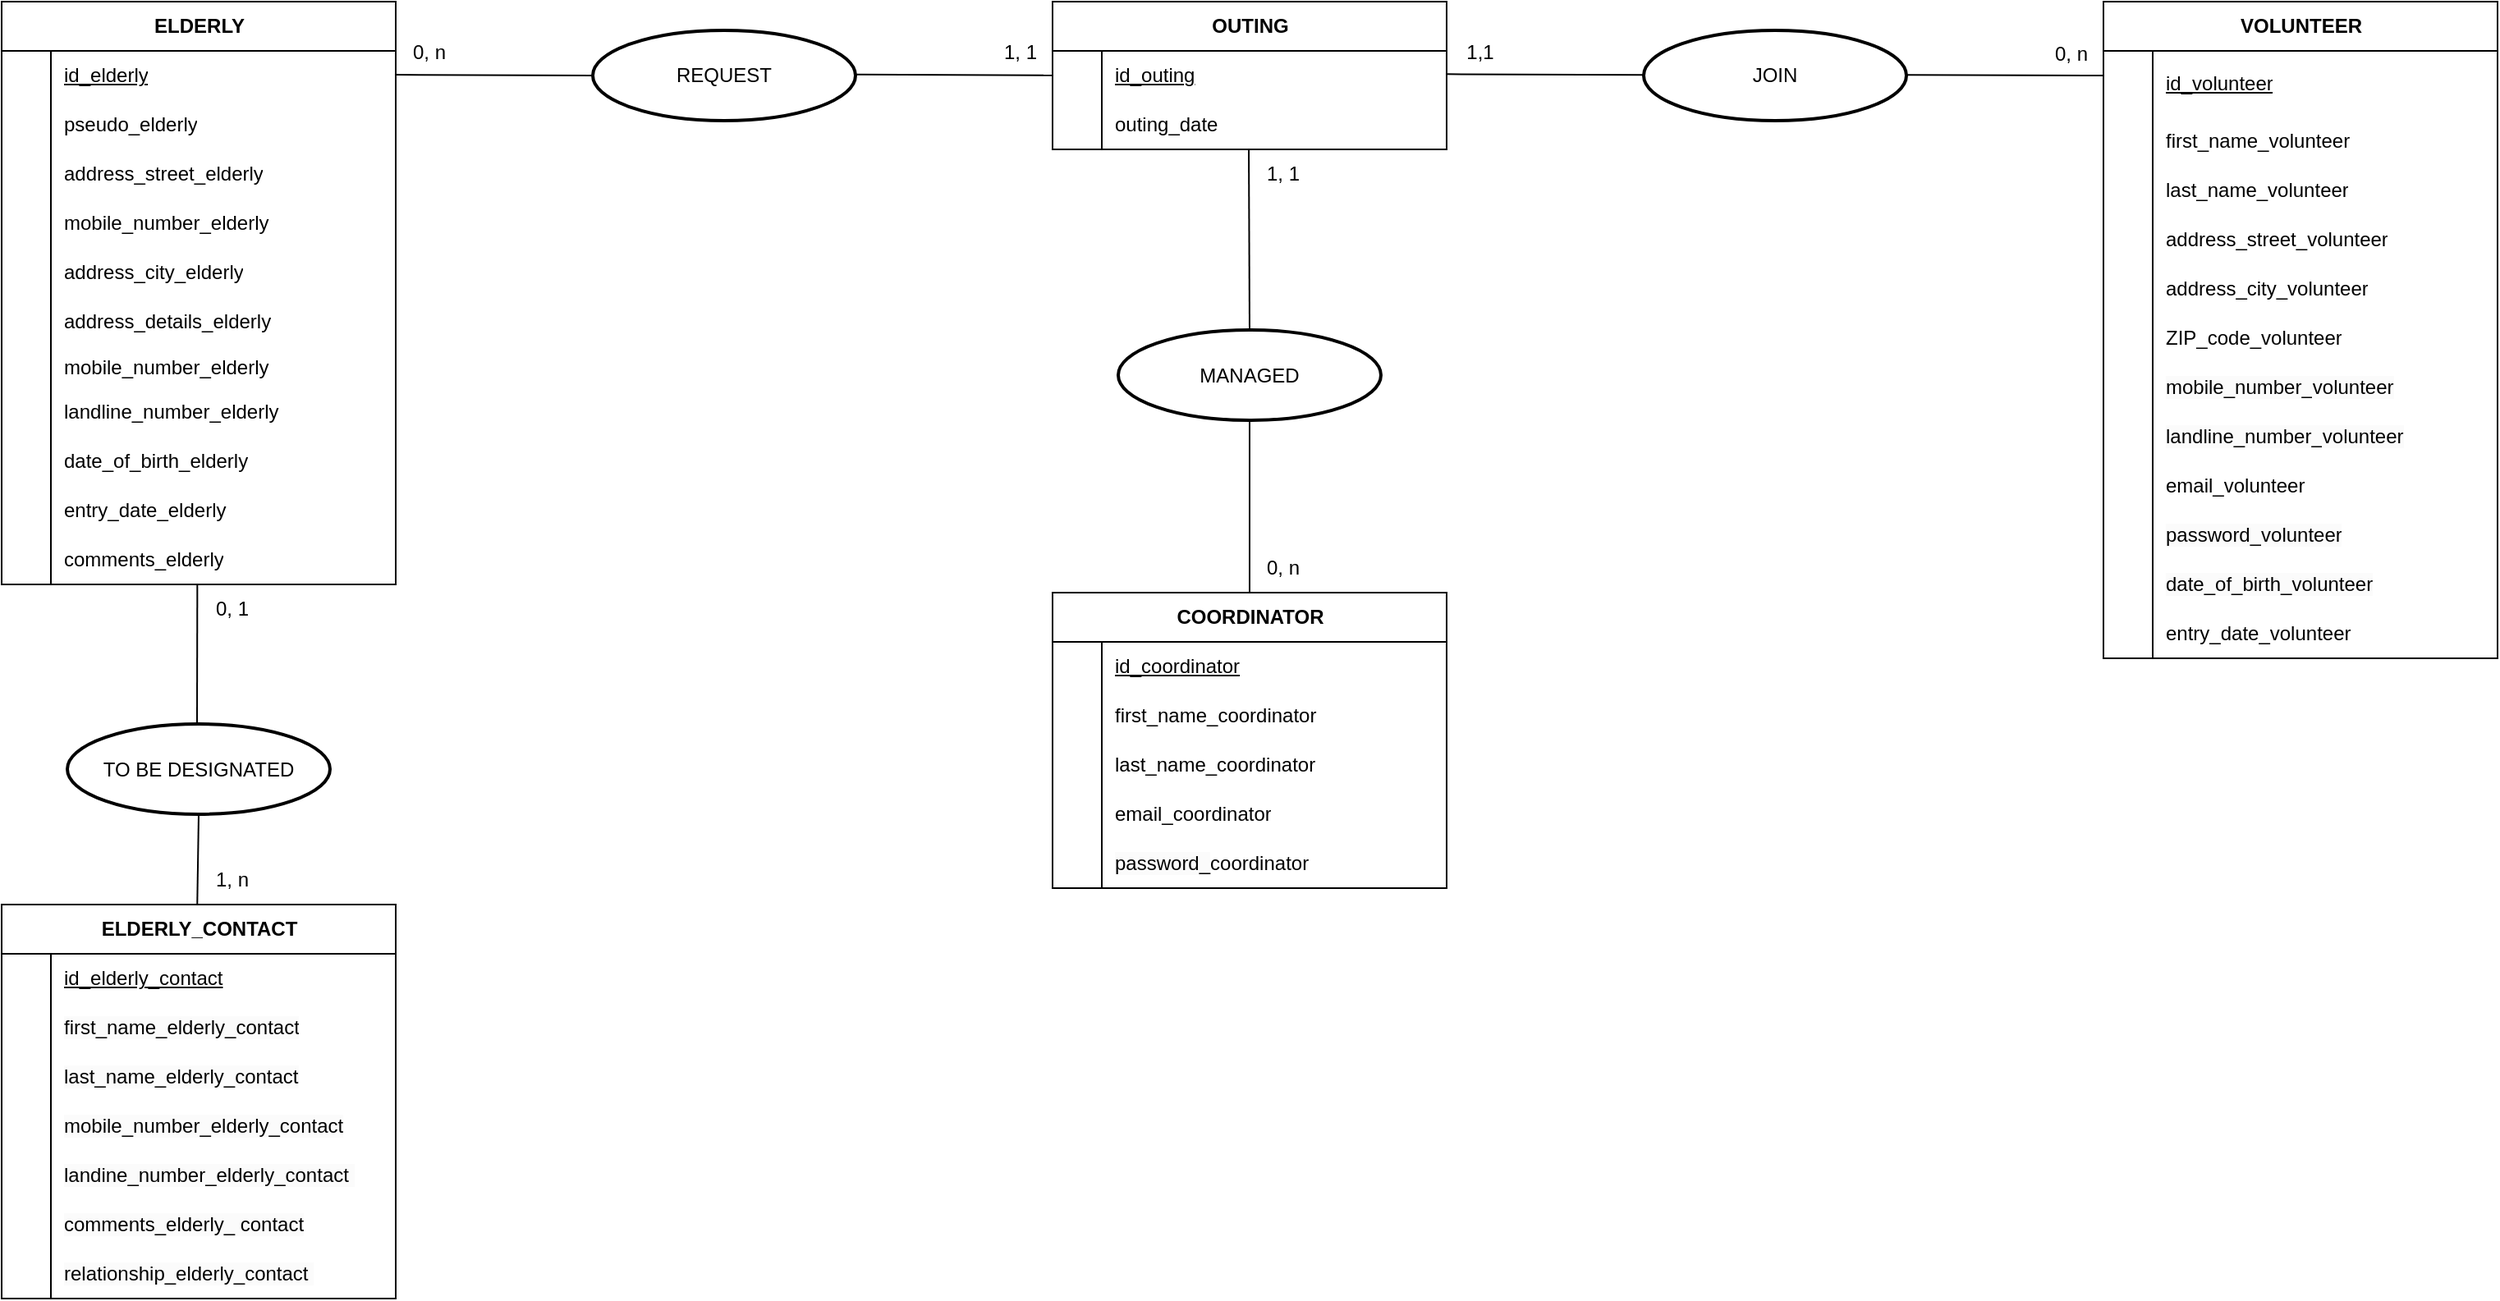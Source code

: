 <mxfile version="24.6.5" type="github" pages="6">
  <diagram name="MCD_MaE" id="Tlwci1VjEVwz0lgoh0XL">
    <mxGraphModel dx="6770" dy="3930" grid="1" gridSize="10" guides="1" tooltips="1" connect="1" arrows="1" fold="1" page="1" pageScale="1" pageWidth="1600" pageHeight="1200" background="none" math="0" shadow="0">
      <root>
        <mxCell id="0" />
        <mxCell id="1" parent="0" />
        <mxCell id="ey-88Vp4aON5LOzVsLy--22" value="ELDERLY" style="shape=table;startSize=30;container=1;collapsible=1;childLayout=tableLayout;fixedRows=1;rowLines=0;fontStyle=1;align=center;resizeLast=1;html=1;" parent="1" vertex="1">
          <mxGeometry x="1640" y="40" width="240" height="355" as="geometry" />
        </mxCell>
        <mxCell id="ey-88Vp4aON5LOzVsLy--23" value="" style="shape=tableRow;horizontal=0;startSize=0;swimlaneHead=0;swimlaneBody=0;fillColor=none;collapsible=0;dropTarget=0;points=[[0,0.5],[1,0.5]];portConstraint=eastwest;top=0;left=0;right=0;bottom=0;" parent="ey-88Vp4aON5LOzVsLy--22" vertex="1">
          <mxGeometry y="30" width="240" height="30" as="geometry" />
        </mxCell>
        <mxCell id="ey-88Vp4aON5LOzVsLy--24" value="" style="shape=partialRectangle;connectable=0;fillColor=none;top=0;left=0;bottom=0;right=0;editable=1;overflow=hidden;whiteSpace=wrap;html=1;" parent="ey-88Vp4aON5LOzVsLy--23" vertex="1">
          <mxGeometry width="30" height="30" as="geometry">
            <mxRectangle width="30" height="30" as="alternateBounds" />
          </mxGeometry>
        </mxCell>
        <mxCell id="ey-88Vp4aON5LOzVsLy--25" value="&lt;span style=&quot;white-space-collapse: preserve;&quot;&gt;&lt;u&gt;id_elderly&lt;/u&gt;&lt;/span&gt;" style="shape=partialRectangle;connectable=0;fillColor=none;top=0;left=0;bottom=0;right=0;align=left;spacingLeft=6;overflow=hidden;whiteSpace=wrap;html=1;" parent="ey-88Vp4aON5LOzVsLy--23" vertex="1">
          <mxGeometry x="30" width="210" height="30" as="geometry">
            <mxRectangle width="210" height="30" as="alternateBounds" />
          </mxGeometry>
        </mxCell>
        <mxCell id="ey-88Vp4aON5LOzVsLy--26" value="" style="shape=tableRow;horizontal=0;startSize=0;swimlaneHead=0;swimlaneBody=0;fillColor=none;collapsible=0;dropTarget=0;points=[[0,0.5],[1,0.5]];portConstraint=eastwest;top=0;left=0;right=0;bottom=0;" parent="ey-88Vp4aON5LOzVsLy--22" vertex="1">
          <mxGeometry y="60" width="240" height="30" as="geometry" />
        </mxCell>
        <mxCell id="ey-88Vp4aON5LOzVsLy--27" value="" style="shape=partialRectangle;connectable=0;fillColor=none;top=0;left=0;bottom=0;right=0;editable=1;overflow=hidden;whiteSpace=wrap;html=1;" parent="ey-88Vp4aON5LOzVsLy--26" vertex="1">
          <mxGeometry width="30" height="30" as="geometry">
            <mxRectangle width="30" height="30" as="alternateBounds" />
          </mxGeometry>
        </mxCell>
        <mxCell id="ey-88Vp4aON5LOzVsLy--28" value="&lt;span style=&quot;white-space-collapse: preserve;&quot;&gt;pseudo_&lt;/span&gt;&lt;span style=&quot;text-align: center; text-wrap: nowrap;&quot;&gt;elderly&lt;/span&gt;" style="shape=partialRectangle;connectable=0;fillColor=none;top=0;left=0;bottom=0;right=0;align=left;spacingLeft=6;overflow=hidden;whiteSpace=wrap;html=1;" parent="ey-88Vp4aON5LOzVsLy--26" vertex="1">
          <mxGeometry x="30" width="210" height="30" as="geometry">
            <mxRectangle width="210" height="30" as="alternateBounds" />
          </mxGeometry>
        </mxCell>
        <mxCell id="ey-88Vp4aON5LOzVsLy--29" value="" style="shape=tableRow;horizontal=0;startSize=0;swimlaneHead=0;swimlaneBody=0;fillColor=none;collapsible=0;dropTarget=0;points=[[0,0.5],[1,0.5]];portConstraint=eastwest;top=0;left=0;right=0;bottom=0;" parent="ey-88Vp4aON5LOzVsLy--22" vertex="1">
          <mxGeometry y="90" width="240" height="30" as="geometry" />
        </mxCell>
        <mxCell id="ey-88Vp4aON5LOzVsLy--30" value="" style="shape=partialRectangle;connectable=0;fillColor=none;top=0;left=0;bottom=0;right=0;editable=1;overflow=hidden;whiteSpace=wrap;html=1;" parent="ey-88Vp4aON5LOzVsLy--29" vertex="1">
          <mxGeometry width="30" height="30" as="geometry">
            <mxRectangle width="30" height="30" as="alternateBounds" />
          </mxGeometry>
        </mxCell>
        <mxCell id="ey-88Vp4aON5LOzVsLy--31" value="&lt;span style=&quot;white-space-collapse: preserve;&quot;&gt;address_street&lt;/span&gt;&lt;span style=&quot;white-space-collapse: preserve;&quot;&gt;_&lt;/span&gt;&lt;span style=&quot;text-align: center; text-wrap: nowrap;&quot;&gt;elderly&lt;/span&gt;" style="shape=partialRectangle;connectable=0;fillColor=none;top=0;left=0;bottom=0;right=0;align=left;spacingLeft=6;overflow=hidden;whiteSpace=wrap;html=1;" parent="ey-88Vp4aON5LOzVsLy--29" vertex="1">
          <mxGeometry x="30" width="210" height="30" as="geometry">
            <mxRectangle width="210" height="30" as="alternateBounds" />
          </mxGeometry>
        </mxCell>
        <mxCell id="ey-88Vp4aON5LOzVsLy--32" value="" style="shape=tableRow;horizontal=0;startSize=0;swimlaneHead=0;swimlaneBody=0;fillColor=none;collapsible=0;dropTarget=0;points=[[0,0.5],[1,0.5]];portConstraint=eastwest;top=0;left=0;right=0;bottom=0;" parent="ey-88Vp4aON5LOzVsLy--22" vertex="1">
          <mxGeometry y="120" width="240" height="30" as="geometry" />
        </mxCell>
        <mxCell id="ey-88Vp4aON5LOzVsLy--33" value="" style="shape=partialRectangle;connectable=0;fillColor=none;top=0;left=0;bottom=0;right=0;editable=1;overflow=hidden;whiteSpace=wrap;html=1;" parent="ey-88Vp4aON5LOzVsLy--32" vertex="1">
          <mxGeometry width="30" height="30" as="geometry">
            <mxRectangle width="30" height="30" as="alternateBounds" />
          </mxGeometry>
        </mxCell>
        <mxCell id="ey-88Vp4aON5LOzVsLy--34" value="&lt;span style=&quot;white-space-collapse: preserve;&quot;&gt;mobile_number_&lt;/span&gt;&lt;span style=&quot;text-align: center; text-wrap: nowrap;&quot;&gt;elderly&lt;/span&gt;" style="shape=partialRectangle;connectable=0;fillColor=none;top=0;left=0;bottom=0;right=0;align=left;spacingLeft=6;overflow=hidden;whiteSpace=wrap;html=1;" parent="ey-88Vp4aON5LOzVsLy--32" vertex="1">
          <mxGeometry x="30" width="210" height="30" as="geometry">
            <mxRectangle width="210" height="30" as="alternateBounds" />
          </mxGeometry>
        </mxCell>
        <mxCell id="ey-88Vp4aON5LOzVsLy--35" value="" style="shape=tableRow;horizontal=0;startSize=0;swimlaneHead=0;swimlaneBody=0;fillColor=none;collapsible=0;dropTarget=0;points=[[0,0.5],[1,0.5]];portConstraint=eastwest;top=0;left=0;right=0;bottom=0;" parent="ey-88Vp4aON5LOzVsLy--22" vertex="1">
          <mxGeometry y="150" width="240" height="30" as="geometry" />
        </mxCell>
        <mxCell id="ey-88Vp4aON5LOzVsLy--36" value="" style="shape=partialRectangle;connectable=0;fillColor=none;top=0;left=0;bottom=0;right=0;editable=1;overflow=hidden;whiteSpace=wrap;html=1;" parent="ey-88Vp4aON5LOzVsLy--35" vertex="1">
          <mxGeometry width="30" height="30" as="geometry">
            <mxRectangle width="30" height="30" as="alternateBounds" />
          </mxGeometry>
        </mxCell>
        <mxCell id="ey-88Vp4aON5LOzVsLy--37" value="&lt;span style=&quot;white-space-collapse: preserve;&quot;&gt;address_city_&lt;/span&gt;&lt;span style=&quot;text-align: center; text-wrap: nowrap;&quot;&gt;elderly&lt;/span&gt;" style="shape=partialRectangle;connectable=0;fillColor=none;top=0;left=0;bottom=0;right=0;align=left;spacingLeft=6;overflow=hidden;whiteSpace=wrap;html=1;" parent="ey-88Vp4aON5LOzVsLy--35" vertex="1">
          <mxGeometry x="30" width="210" height="30" as="geometry">
            <mxRectangle width="210" height="30" as="alternateBounds" />
          </mxGeometry>
        </mxCell>
        <mxCell id="ey-88Vp4aON5LOzVsLy--38" value="" style="shape=tableRow;horizontal=0;startSize=0;swimlaneHead=0;swimlaneBody=0;fillColor=none;collapsible=0;dropTarget=0;points=[[0,0.5],[1,0.5]];portConstraint=eastwest;top=0;left=0;right=0;bottom=0;" parent="ey-88Vp4aON5LOzVsLy--22" vertex="1">
          <mxGeometry y="180" width="240" height="30" as="geometry" />
        </mxCell>
        <mxCell id="ey-88Vp4aON5LOzVsLy--39" value="" style="shape=partialRectangle;connectable=0;fillColor=none;top=0;left=0;bottom=0;right=0;editable=1;overflow=hidden;whiteSpace=wrap;html=1;" parent="ey-88Vp4aON5LOzVsLy--38" vertex="1">
          <mxGeometry width="30" height="30" as="geometry">
            <mxRectangle width="30" height="30" as="alternateBounds" />
          </mxGeometry>
        </mxCell>
        <mxCell id="ey-88Vp4aON5LOzVsLy--40" value="address_details_&lt;span style=&quot;text-align: center; text-wrap: nowrap;&quot;&gt;elderly&lt;/span&gt;" style="shape=partialRectangle;connectable=0;fillColor=none;top=0;left=0;bottom=0;right=0;align=left;spacingLeft=6;overflow=hidden;whiteSpace=wrap;html=1;" parent="ey-88Vp4aON5LOzVsLy--38" vertex="1">
          <mxGeometry x="30" width="210" height="30" as="geometry">
            <mxRectangle width="210" height="30" as="alternateBounds" />
          </mxGeometry>
        </mxCell>
        <mxCell id="ey-88Vp4aON5LOzVsLy--41" value="" style="shape=tableRow;horizontal=0;startSize=0;swimlaneHead=0;swimlaneBody=0;fillColor=none;collapsible=0;dropTarget=0;points=[[0,0.5],[1,0.5]];portConstraint=eastwest;top=0;left=0;right=0;bottom=0;" parent="ey-88Vp4aON5LOzVsLy--22" vertex="1">
          <mxGeometry y="210" width="240" height="25" as="geometry" />
        </mxCell>
        <mxCell id="ey-88Vp4aON5LOzVsLy--42" value="" style="shape=partialRectangle;connectable=0;fillColor=none;top=0;left=0;bottom=0;right=0;editable=1;overflow=hidden;whiteSpace=wrap;html=1;" parent="ey-88Vp4aON5LOzVsLy--41" vertex="1">
          <mxGeometry width="30" height="25" as="geometry">
            <mxRectangle width="30" height="25" as="alternateBounds" />
          </mxGeometry>
        </mxCell>
        <mxCell id="ey-88Vp4aON5LOzVsLy--43" value="&lt;span style=&quot;white-space-collapse: preserve;&quot;&gt;mobile_number_&lt;/span&gt;&lt;span style=&quot;text-align: center; text-wrap: nowrap;&quot;&gt;elderly&lt;/span&gt;" style="shape=partialRectangle;connectable=0;fillColor=none;top=0;left=0;bottom=0;right=0;align=left;spacingLeft=6;overflow=hidden;whiteSpace=wrap;html=1;" parent="ey-88Vp4aON5LOzVsLy--41" vertex="1">
          <mxGeometry x="30" width="210" height="25" as="geometry">
            <mxRectangle width="210" height="25" as="alternateBounds" />
          </mxGeometry>
        </mxCell>
        <mxCell id="ey-88Vp4aON5LOzVsLy--44" value="" style="shape=tableRow;horizontal=0;startSize=0;swimlaneHead=0;swimlaneBody=0;fillColor=none;collapsible=0;dropTarget=0;points=[[0,0.5],[1,0.5]];portConstraint=eastwest;top=0;left=0;right=0;bottom=0;" parent="ey-88Vp4aON5LOzVsLy--22" vertex="1">
          <mxGeometry y="235" width="240" height="30" as="geometry" />
        </mxCell>
        <mxCell id="ey-88Vp4aON5LOzVsLy--45" value="" style="shape=partialRectangle;connectable=0;fillColor=none;top=0;left=0;bottom=0;right=0;editable=1;overflow=hidden;whiteSpace=wrap;html=1;" parent="ey-88Vp4aON5LOzVsLy--44" vertex="1">
          <mxGeometry width="30" height="30" as="geometry">
            <mxRectangle width="30" height="30" as="alternateBounds" />
          </mxGeometry>
        </mxCell>
        <mxCell id="ey-88Vp4aON5LOzVsLy--46" value="&lt;span style=&quot;white-space-collapse: preserve;&quot;&gt;landline_number_&lt;/span&gt;&lt;span style=&quot;text-align: center; text-wrap: nowrap;&quot;&gt;elderly&lt;/span&gt;" style="shape=partialRectangle;connectable=0;fillColor=none;top=0;left=0;bottom=0;right=0;align=left;spacingLeft=6;overflow=hidden;whiteSpace=wrap;html=1;" parent="ey-88Vp4aON5LOzVsLy--44" vertex="1">
          <mxGeometry x="30" width="210" height="30" as="geometry">
            <mxRectangle width="210" height="30" as="alternateBounds" />
          </mxGeometry>
        </mxCell>
        <mxCell id="ey-88Vp4aON5LOzVsLy--47" value="" style="shape=tableRow;horizontal=0;startSize=0;swimlaneHead=0;swimlaneBody=0;fillColor=none;collapsible=0;dropTarget=0;points=[[0,0.5],[1,0.5]];portConstraint=eastwest;top=0;left=0;right=0;bottom=0;" parent="ey-88Vp4aON5LOzVsLy--22" vertex="1">
          <mxGeometry y="265" width="240" height="30" as="geometry" />
        </mxCell>
        <mxCell id="ey-88Vp4aON5LOzVsLy--48" value="" style="shape=partialRectangle;connectable=0;fillColor=none;top=0;left=0;bottom=0;right=0;editable=1;overflow=hidden;whiteSpace=wrap;html=1;" parent="ey-88Vp4aON5LOzVsLy--47" vertex="1">
          <mxGeometry width="30" height="30" as="geometry">
            <mxRectangle width="30" height="30" as="alternateBounds" />
          </mxGeometry>
        </mxCell>
        <mxCell id="ey-88Vp4aON5LOzVsLy--49" value="&lt;span style=&quot;white-space-collapse: preserve;&quot;&gt;date_of_birth_&lt;/span&gt;&lt;span style=&quot;text-align: center; text-wrap: nowrap;&quot;&gt;elderly&lt;/span&gt;" style="shape=partialRectangle;connectable=0;fillColor=none;top=0;left=0;bottom=0;right=0;align=left;spacingLeft=6;overflow=hidden;whiteSpace=wrap;html=1;" parent="ey-88Vp4aON5LOzVsLy--47" vertex="1">
          <mxGeometry x="30" width="210" height="30" as="geometry">
            <mxRectangle width="210" height="30" as="alternateBounds" />
          </mxGeometry>
        </mxCell>
        <mxCell id="ey-88Vp4aON5LOzVsLy--50" value="" style="shape=tableRow;horizontal=0;startSize=0;swimlaneHead=0;swimlaneBody=0;fillColor=none;collapsible=0;dropTarget=0;points=[[0,0.5],[1,0.5]];portConstraint=eastwest;top=0;left=0;right=0;bottom=0;" parent="ey-88Vp4aON5LOzVsLy--22" vertex="1">
          <mxGeometry y="295" width="240" height="30" as="geometry" />
        </mxCell>
        <mxCell id="ey-88Vp4aON5LOzVsLy--51" value="" style="shape=partialRectangle;connectable=0;fillColor=none;top=0;left=0;bottom=0;right=0;editable=1;overflow=hidden;whiteSpace=wrap;html=1;" parent="ey-88Vp4aON5LOzVsLy--50" vertex="1">
          <mxGeometry width="30" height="30" as="geometry">
            <mxRectangle width="30" height="30" as="alternateBounds" />
          </mxGeometry>
        </mxCell>
        <mxCell id="ey-88Vp4aON5LOzVsLy--52" value="&lt;span style=&quot;white-space-collapse: preserve;&quot;&gt;entry_date_elderly&lt;/span&gt;" style="shape=partialRectangle;connectable=0;fillColor=none;top=0;left=0;bottom=0;right=0;align=left;spacingLeft=6;overflow=hidden;whiteSpace=wrap;html=1;" parent="ey-88Vp4aON5LOzVsLy--50" vertex="1">
          <mxGeometry x="30" width="210" height="30" as="geometry">
            <mxRectangle width="210" height="30" as="alternateBounds" />
          </mxGeometry>
        </mxCell>
        <mxCell id="ey-88Vp4aON5LOzVsLy--53" value="" style="shape=tableRow;horizontal=0;startSize=0;swimlaneHead=0;swimlaneBody=0;fillColor=none;collapsible=0;dropTarget=0;points=[[0,0.5],[1,0.5]];portConstraint=eastwest;top=0;left=0;right=0;bottom=0;" parent="ey-88Vp4aON5LOzVsLy--22" vertex="1">
          <mxGeometry y="325" width="240" height="30" as="geometry" />
        </mxCell>
        <mxCell id="ey-88Vp4aON5LOzVsLy--54" value="" style="shape=partialRectangle;connectable=0;fillColor=none;top=0;left=0;bottom=0;right=0;editable=1;overflow=hidden;whiteSpace=wrap;html=1;" parent="ey-88Vp4aON5LOzVsLy--53" vertex="1">
          <mxGeometry width="30" height="30" as="geometry">
            <mxRectangle width="30" height="30" as="alternateBounds" />
          </mxGeometry>
        </mxCell>
        <mxCell id="ey-88Vp4aON5LOzVsLy--55" value="comments_elderly" style="shape=partialRectangle;connectable=0;fillColor=none;top=0;left=0;bottom=0;right=0;align=left;spacingLeft=6;overflow=hidden;whiteSpace=wrap;html=1;" parent="ey-88Vp4aON5LOzVsLy--53" vertex="1">
          <mxGeometry x="30" width="210" height="30" as="geometry">
            <mxRectangle width="210" height="30" as="alternateBounds" />
          </mxGeometry>
        </mxCell>
        <mxCell id="ey-88Vp4aON5LOzVsLy--57" value="1, 1" style="text;html=1;align=center;verticalAlign=middle;resizable=0;points=[];autosize=1;strokeColor=none;fillColor=none;" parent="1" vertex="1">
          <mxGeometry x="2400" y="130" width="40" height="30" as="geometry" />
        </mxCell>
        <mxCell id="ey-88Vp4aON5LOzVsLy--58" value="&lt;span style=&quot;text-align: left; text-wrap: wrap;&quot;&gt;OUTING&lt;/span&gt;" style="shape=table;startSize=30;container=1;collapsible=1;childLayout=tableLayout;fixedRows=1;rowLines=0;fontStyle=1;align=center;resizeLast=1;html=1;" parent="1" vertex="1">
          <mxGeometry x="2280" y="40" width="240" height="90" as="geometry" />
        </mxCell>
        <mxCell id="ey-88Vp4aON5LOzVsLy--59" value="" style="shape=tableRow;horizontal=0;startSize=0;swimlaneHead=0;swimlaneBody=0;fillColor=none;collapsible=0;dropTarget=0;points=[[0,0.5],[1,0.5]];portConstraint=eastwest;top=0;left=0;right=0;bottom=0;" parent="ey-88Vp4aON5LOzVsLy--58" vertex="1">
          <mxGeometry y="30" width="240" height="30" as="geometry" />
        </mxCell>
        <mxCell id="ey-88Vp4aON5LOzVsLy--60" value="" style="shape=partialRectangle;connectable=0;fillColor=none;top=0;left=0;bottom=0;right=0;editable=1;overflow=hidden;whiteSpace=wrap;html=1;" parent="ey-88Vp4aON5LOzVsLy--59" vertex="1">
          <mxGeometry width="30" height="30" as="geometry">
            <mxRectangle width="30" height="30" as="alternateBounds" />
          </mxGeometry>
        </mxCell>
        <mxCell id="ey-88Vp4aON5LOzVsLy--61" value="&lt;span style=&quot;white-space-collapse: preserve;&quot;&gt;&lt;u&gt;id_outing&lt;/u&gt;&lt;/span&gt;" style="shape=partialRectangle;connectable=0;fillColor=none;top=0;left=0;bottom=0;right=0;align=left;spacingLeft=6;overflow=hidden;whiteSpace=wrap;html=1;" parent="ey-88Vp4aON5LOzVsLy--59" vertex="1">
          <mxGeometry x="30" width="210" height="30" as="geometry">
            <mxRectangle width="210" height="30" as="alternateBounds" />
          </mxGeometry>
        </mxCell>
        <mxCell id="ey-88Vp4aON5LOzVsLy--62" value="" style="shape=tableRow;horizontal=0;startSize=0;swimlaneHead=0;swimlaneBody=0;fillColor=none;collapsible=0;dropTarget=0;points=[[0,0.5],[1,0.5]];portConstraint=eastwest;top=0;left=0;right=0;bottom=0;" parent="ey-88Vp4aON5LOzVsLy--58" vertex="1">
          <mxGeometry y="60" width="240" height="30" as="geometry" />
        </mxCell>
        <mxCell id="ey-88Vp4aON5LOzVsLy--63" value="" style="shape=partialRectangle;connectable=0;fillColor=none;top=0;left=0;bottom=0;right=0;editable=1;overflow=hidden;whiteSpace=wrap;html=1;" parent="ey-88Vp4aON5LOzVsLy--62" vertex="1">
          <mxGeometry width="30" height="30" as="geometry">
            <mxRectangle width="30" height="30" as="alternateBounds" />
          </mxGeometry>
        </mxCell>
        <mxCell id="ey-88Vp4aON5LOzVsLy--64" value="&lt;span style=&quot;white-space-collapse: preserve;&quot;&gt;outing_date&lt;/span&gt;" style="shape=partialRectangle;connectable=0;fillColor=none;top=0;left=0;bottom=0;right=0;align=left;spacingLeft=6;overflow=hidden;whiteSpace=wrap;html=1;" parent="ey-88Vp4aON5LOzVsLy--62" vertex="1">
          <mxGeometry x="30" width="210" height="30" as="geometry">
            <mxRectangle width="210" height="30" as="alternateBounds" />
          </mxGeometry>
        </mxCell>
        <mxCell id="ey-88Vp4aON5LOzVsLy--66" value="&lt;span&gt;&lt;/span&gt;REQUEST" style="strokeWidth=2;html=1;shape=mxgraph.flowchart.start_1;whiteSpace=wrap;" parent="1" vertex="1">
          <mxGeometry x="2000" y="57.5" width="160" height="55" as="geometry" />
        </mxCell>
        <mxCell id="ey-88Vp4aON5LOzVsLy--67" value="JOIN&lt;span&gt;&lt;/span&gt;" style="strokeWidth=2;html=1;shape=mxgraph.flowchart.start_1;whiteSpace=wrap;" parent="1" vertex="1">
          <mxGeometry x="2640" y="57.5" width="160" height="55" as="geometry" />
        </mxCell>
        <mxCell id="ey-88Vp4aON5LOzVsLy--68" value="&lt;span style=&quot;text-align: left; text-wrap: wrap;&quot;&gt;VOLUNTEER&lt;/span&gt;" style="shape=table;startSize=30;container=1;collapsible=1;childLayout=tableLayout;fixedRows=1;rowLines=0;fontStyle=1;align=center;resizeLast=1;html=1;" parent="1" vertex="1">
          <mxGeometry x="2920" y="40" width="240" height="400" as="geometry" />
        </mxCell>
        <mxCell id="ey-88Vp4aON5LOzVsLy--69" value="" style="shape=tableRow;horizontal=0;startSize=0;swimlaneHead=0;swimlaneBody=0;fillColor=none;collapsible=0;dropTarget=0;points=[[0,0.5],[1,0.5]];portConstraint=eastwest;top=0;left=0;right=0;bottom=0;" parent="ey-88Vp4aON5LOzVsLy--68" vertex="1">
          <mxGeometry y="30" width="240" height="40" as="geometry" />
        </mxCell>
        <mxCell id="ey-88Vp4aON5LOzVsLy--70" value="" style="shape=partialRectangle;connectable=0;fillColor=none;top=0;left=0;bottom=0;right=0;editable=1;overflow=hidden;whiteSpace=wrap;html=1;" parent="ey-88Vp4aON5LOzVsLy--69" vertex="1">
          <mxGeometry width="30" height="40" as="geometry">
            <mxRectangle width="30" height="40" as="alternateBounds" />
          </mxGeometry>
        </mxCell>
        <mxCell id="ey-88Vp4aON5LOzVsLy--71" value="&lt;span style=&quot;white-space-collapse: preserve;&quot;&gt;&lt;u&gt;id_volunteer&lt;/u&gt;&lt;/span&gt;" style="shape=partialRectangle;connectable=0;fillColor=none;top=0;left=0;bottom=0;right=0;align=left;spacingLeft=6;overflow=hidden;whiteSpace=wrap;html=1;" parent="ey-88Vp4aON5LOzVsLy--69" vertex="1">
          <mxGeometry x="30" width="210" height="40" as="geometry">
            <mxRectangle width="210" height="40" as="alternateBounds" />
          </mxGeometry>
        </mxCell>
        <mxCell id="ey-88Vp4aON5LOzVsLy--72" value="" style="shape=tableRow;horizontal=0;startSize=0;swimlaneHead=0;swimlaneBody=0;fillColor=none;collapsible=0;dropTarget=0;points=[[0,0.5],[1,0.5]];portConstraint=eastwest;top=0;left=0;right=0;bottom=0;" parent="ey-88Vp4aON5LOzVsLy--68" vertex="1">
          <mxGeometry y="70" width="240" height="30" as="geometry" />
        </mxCell>
        <mxCell id="ey-88Vp4aON5LOzVsLy--73" value="" style="shape=partialRectangle;connectable=0;fillColor=none;top=0;left=0;bottom=0;right=0;editable=1;overflow=hidden;whiteSpace=wrap;html=1;" parent="ey-88Vp4aON5LOzVsLy--72" vertex="1">
          <mxGeometry width="30" height="30" as="geometry">
            <mxRectangle width="30" height="30" as="alternateBounds" />
          </mxGeometry>
        </mxCell>
        <mxCell id="ey-88Vp4aON5LOzVsLy--74" value="&lt;span style=&quot;white-space-collapse: preserve;&quot;&gt;first_name_&lt;/span&gt;volunteer" style="shape=partialRectangle;connectable=0;fillColor=none;top=0;left=0;bottom=0;right=0;align=left;spacingLeft=6;overflow=hidden;whiteSpace=wrap;html=1;" parent="ey-88Vp4aON5LOzVsLy--72" vertex="1">
          <mxGeometry x="30" width="210" height="30" as="geometry">
            <mxRectangle width="210" height="30" as="alternateBounds" />
          </mxGeometry>
        </mxCell>
        <mxCell id="ey-88Vp4aON5LOzVsLy--75" value="" style="shape=tableRow;horizontal=0;startSize=0;swimlaneHead=0;swimlaneBody=0;fillColor=none;collapsible=0;dropTarget=0;points=[[0,0.5],[1,0.5]];portConstraint=eastwest;top=0;left=0;right=0;bottom=0;" parent="ey-88Vp4aON5LOzVsLy--68" vertex="1">
          <mxGeometry y="100" width="240" height="30" as="geometry" />
        </mxCell>
        <mxCell id="ey-88Vp4aON5LOzVsLy--76" value="" style="shape=partialRectangle;connectable=0;fillColor=none;top=0;left=0;bottom=0;right=0;editable=1;overflow=hidden;whiteSpace=wrap;html=1;" parent="ey-88Vp4aON5LOzVsLy--75" vertex="1">
          <mxGeometry width="30" height="30" as="geometry">
            <mxRectangle width="30" height="30" as="alternateBounds" />
          </mxGeometry>
        </mxCell>
        <mxCell id="ey-88Vp4aON5LOzVsLy--77" value="&lt;span style=&quot;white-space-collapse: preserve;&quot;&gt;last_name_&lt;/span&gt;volunteer" style="shape=partialRectangle;connectable=0;fillColor=none;top=0;left=0;bottom=0;right=0;align=left;spacingLeft=6;overflow=hidden;whiteSpace=wrap;html=1;" parent="ey-88Vp4aON5LOzVsLy--75" vertex="1">
          <mxGeometry x="30" width="210" height="30" as="geometry">
            <mxRectangle width="210" height="30" as="alternateBounds" />
          </mxGeometry>
        </mxCell>
        <mxCell id="ey-88Vp4aON5LOzVsLy--78" value="" style="shape=tableRow;horizontal=0;startSize=0;swimlaneHead=0;swimlaneBody=0;fillColor=none;collapsible=0;dropTarget=0;points=[[0,0.5],[1,0.5]];portConstraint=eastwest;top=0;left=0;right=0;bottom=0;" parent="ey-88Vp4aON5LOzVsLy--68" vertex="1">
          <mxGeometry y="130" width="240" height="30" as="geometry" />
        </mxCell>
        <mxCell id="ey-88Vp4aON5LOzVsLy--79" value="" style="shape=partialRectangle;connectable=0;fillColor=none;top=0;left=0;bottom=0;right=0;editable=1;overflow=hidden;whiteSpace=wrap;html=1;" parent="ey-88Vp4aON5LOzVsLy--78" vertex="1">
          <mxGeometry width="30" height="30" as="geometry">
            <mxRectangle width="30" height="30" as="alternateBounds" />
          </mxGeometry>
        </mxCell>
        <mxCell id="ey-88Vp4aON5LOzVsLy--80" value="&lt;span style=&quot;white-space-collapse: preserve;&quot;&gt;address_street_&lt;/span&gt;volunteer" style="shape=partialRectangle;connectable=0;fillColor=none;top=0;left=0;bottom=0;right=0;align=left;spacingLeft=6;overflow=hidden;whiteSpace=wrap;html=1;" parent="ey-88Vp4aON5LOzVsLy--78" vertex="1">
          <mxGeometry x="30" width="210" height="30" as="geometry">
            <mxRectangle width="210" height="30" as="alternateBounds" />
          </mxGeometry>
        </mxCell>
        <mxCell id="ey-88Vp4aON5LOzVsLy--81" value="" style="shape=tableRow;horizontal=0;startSize=0;swimlaneHead=0;swimlaneBody=0;fillColor=none;collapsible=0;dropTarget=0;points=[[0,0.5],[1,0.5]];portConstraint=eastwest;top=0;left=0;right=0;bottom=0;" parent="ey-88Vp4aON5LOzVsLy--68" vertex="1">
          <mxGeometry y="160" width="240" height="30" as="geometry" />
        </mxCell>
        <mxCell id="ey-88Vp4aON5LOzVsLy--82" value="" style="shape=partialRectangle;connectable=0;fillColor=none;top=0;left=0;bottom=0;right=0;editable=1;overflow=hidden;whiteSpace=wrap;html=1;" parent="ey-88Vp4aON5LOzVsLy--81" vertex="1">
          <mxGeometry width="30" height="30" as="geometry">
            <mxRectangle width="30" height="30" as="alternateBounds" />
          </mxGeometry>
        </mxCell>
        <mxCell id="ey-88Vp4aON5LOzVsLy--83" value="&lt;span style=&quot;white-space-collapse: preserve;&quot;&gt;address_city_volunteer&lt;/span&gt;" style="shape=partialRectangle;connectable=0;fillColor=none;top=0;left=0;bottom=0;right=0;align=left;spacingLeft=6;overflow=hidden;whiteSpace=wrap;html=1;" parent="ey-88Vp4aON5LOzVsLy--81" vertex="1">
          <mxGeometry x="30" width="210" height="30" as="geometry">
            <mxRectangle width="210" height="30" as="alternateBounds" />
          </mxGeometry>
        </mxCell>
        <mxCell id="ey-88Vp4aON5LOzVsLy--84" value="" style="shape=tableRow;horizontal=0;startSize=0;swimlaneHead=0;swimlaneBody=0;fillColor=none;collapsible=0;dropTarget=0;points=[[0,0.5],[1,0.5]];portConstraint=eastwest;top=0;left=0;right=0;bottom=0;" parent="ey-88Vp4aON5LOzVsLy--68" vertex="1">
          <mxGeometry y="190" width="240" height="30" as="geometry" />
        </mxCell>
        <mxCell id="ey-88Vp4aON5LOzVsLy--85" value="" style="shape=partialRectangle;connectable=0;fillColor=none;top=0;left=0;bottom=0;right=0;editable=1;overflow=hidden;whiteSpace=wrap;html=1;" parent="ey-88Vp4aON5LOzVsLy--84" vertex="1">
          <mxGeometry width="30" height="30" as="geometry">
            <mxRectangle width="30" height="30" as="alternateBounds" />
          </mxGeometry>
        </mxCell>
        <mxCell id="ey-88Vp4aON5LOzVsLy--86" value="ZIP_code_volunteer" style="shape=partialRectangle;connectable=0;fillColor=none;top=0;left=0;bottom=0;right=0;align=left;spacingLeft=6;overflow=hidden;whiteSpace=wrap;html=1;" parent="ey-88Vp4aON5LOzVsLy--84" vertex="1">
          <mxGeometry x="30" width="210" height="30" as="geometry">
            <mxRectangle width="210" height="30" as="alternateBounds" />
          </mxGeometry>
        </mxCell>
        <mxCell id="ey-88Vp4aON5LOzVsLy--87" value="" style="shape=tableRow;horizontal=0;startSize=0;swimlaneHead=0;swimlaneBody=0;fillColor=none;collapsible=0;dropTarget=0;points=[[0,0.5],[1,0.5]];portConstraint=eastwest;top=0;left=0;right=0;bottom=0;" parent="ey-88Vp4aON5LOzVsLy--68" vertex="1">
          <mxGeometry y="220" width="240" height="30" as="geometry" />
        </mxCell>
        <mxCell id="ey-88Vp4aON5LOzVsLy--88" value="" style="shape=partialRectangle;connectable=0;fillColor=none;top=0;left=0;bottom=0;right=0;editable=1;overflow=hidden;whiteSpace=wrap;html=1;" parent="ey-88Vp4aON5LOzVsLy--87" vertex="1">
          <mxGeometry width="30" height="30" as="geometry">
            <mxRectangle width="30" height="30" as="alternateBounds" />
          </mxGeometry>
        </mxCell>
        <mxCell id="ey-88Vp4aON5LOzVsLy--89" value="&lt;meta charset=&quot;utf-8&quot;&gt;&lt;span style=&quot;forced-color-adjust: none; color: rgb(0, 0, 0); font-family: Helvetica; font-size: 12px; font-style: normal; font-variant-ligatures: normal; font-variant-caps: normal; font-weight: 400; letter-spacing: normal; orphans: 2; text-align: left; text-indent: 0px; text-transform: none; widows: 2; word-spacing: 0px; -webkit-text-stroke-width: 0px; white-space: pre-wrap; background-color: rgb(251, 251, 251); text-decoration-thickness: initial; text-decoration-style: initial; text-decoration-color: initial;&quot;&gt;mobile_number_&lt;/span&gt;&lt;span style=&quot;color: rgb(0, 0, 0); font-family: Helvetica; font-size: 12px; font-style: normal; font-variant-ligatures: normal; font-variant-caps: normal; font-weight: 400; letter-spacing: normal; orphans: 2; text-align: left; text-indent: 0px; text-transform: none; widows: 2; word-spacing: 0px; -webkit-text-stroke-width: 0px; white-space: normal; background-color: rgb(251, 251, 251); text-decoration-thickness: initial; text-decoration-style: initial; text-decoration-color: initial; display: inline !important; float: none;&quot;&gt;volunteer&lt;/span&gt;" style="shape=partialRectangle;connectable=0;fillColor=none;top=0;left=0;bottom=0;right=0;align=left;spacingLeft=6;overflow=hidden;whiteSpace=wrap;html=1;" parent="ey-88Vp4aON5LOzVsLy--87" vertex="1">
          <mxGeometry x="30" width="210" height="30" as="geometry">
            <mxRectangle width="210" height="30" as="alternateBounds" />
          </mxGeometry>
        </mxCell>
        <mxCell id="ey-88Vp4aON5LOzVsLy--90" value="" style="shape=tableRow;horizontal=0;startSize=0;swimlaneHead=0;swimlaneBody=0;fillColor=none;collapsible=0;dropTarget=0;points=[[0,0.5],[1,0.5]];portConstraint=eastwest;top=0;left=0;right=0;bottom=0;" parent="ey-88Vp4aON5LOzVsLy--68" vertex="1">
          <mxGeometry y="250" width="240" height="30" as="geometry" />
        </mxCell>
        <mxCell id="ey-88Vp4aON5LOzVsLy--91" value="" style="shape=partialRectangle;connectable=0;fillColor=none;top=0;left=0;bottom=0;right=0;editable=1;overflow=hidden;whiteSpace=wrap;html=1;" parent="ey-88Vp4aON5LOzVsLy--90" vertex="1">
          <mxGeometry width="30" height="30" as="geometry">
            <mxRectangle width="30" height="30" as="alternateBounds" />
          </mxGeometry>
        </mxCell>
        <mxCell id="ey-88Vp4aON5LOzVsLy--92" value="&lt;meta charset=&quot;utf-8&quot;&gt;&lt;span style=&quot;forced-color-adjust: none; color: rgb(0, 0, 0); font-family: Helvetica; font-size: 12px; font-style: normal; font-variant-ligatures: normal; font-variant-caps: normal; font-weight: 400; letter-spacing: normal; orphans: 2; text-align: left; text-indent: 0px; text-transform: none; widows: 2; word-spacing: 0px; -webkit-text-stroke-width: 0px; white-space: pre-wrap; background-color: rgb(251, 251, 251); text-decoration-thickness: initial; text-decoration-style: initial; text-decoration-color: initial;&quot;&gt;landline_number_&lt;/span&gt;&lt;span style=&quot;color: rgb(0, 0, 0); font-family: Helvetica; font-size: 12px; font-style: normal; font-variant-ligatures: normal; font-variant-caps: normal; font-weight: 400; letter-spacing: normal; orphans: 2; text-align: left; text-indent: 0px; text-transform: none; widows: 2; word-spacing: 0px; -webkit-text-stroke-width: 0px; white-space: normal; background-color: rgb(251, 251, 251); text-decoration-thickness: initial; text-decoration-style: initial; text-decoration-color: initial; display: inline !important; float: none;&quot;&gt;volunteer&lt;/span&gt;" style="shape=partialRectangle;connectable=0;fillColor=none;top=0;left=0;bottom=0;right=0;align=left;spacingLeft=6;overflow=hidden;whiteSpace=wrap;html=1;" parent="ey-88Vp4aON5LOzVsLy--90" vertex="1">
          <mxGeometry x="30" width="210" height="30" as="geometry">
            <mxRectangle width="210" height="30" as="alternateBounds" />
          </mxGeometry>
        </mxCell>
        <mxCell id="ey-88Vp4aON5LOzVsLy--93" value="" style="shape=tableRow;horizontal=0;startSize=0;swimlaneHead=0;swimlaneBody=0;fillColor=none;collapsible=0;dropTarget=0;points=[[0,0.5],[1,0.5]];portConstraint=eastwest;top=0;left=0;right=0;bottom=0;" parent="ey-88Vp4aON5LOzVsLy--68" vertex="1">
          <mxGeometry y="280" width="240" height="30" as="geometry" />
        </mxCell>
        <mxCell id="ey-88Vp4aON5LOzVsLy--94" value="" style="shape=partialRectangle;connectable=0;fillColor=none;top=0;left=0;bottom=0;right=0;editable=1;overflow=hidden;whiteSpace=wrap;html=1;" parent="ey-88Vp4aON5LOzVsLy--93" vertex="1">
          <mxGeometry width="30" height="30" as="geometry">
            <mxRectangle width="30" height="30" as="alternateBounds" />
          </mxGeometry>
        </mxCell>
        <mxCell id="ey-88Vp4aON5LOzVsLy--95" value="&lt;span style=&quot;white-space-collapse: preserve;&quot;&gt;email_&lt;/span&gt;volunteer" style="shape=partialRectangle;connectable=0;fillColor=none;top=0;left=0;bottom=0;right=0;align=left;spacingLeft=6;overflow=hidden;whiteSpace=wrap;html=1;" parent="ey-88Vp4aON5LOzVsLy--93" vertex="1">
          <mxGeometry x="30" width="210" height="30" as="geometry">
            <mxRectangle width="210" height="30" as="alternateBounds" />
          </mxGeometry>
        </mxCell>
        <mxCell id="ey-88Vp4aON5LOzVsLy--96" value="" style="shape=tableRow;horizontal=0;startSize=0;swimlaneHead=0;swimlaneBody=0;fillColor=none;collapsible=0;dropTarget=0;points=[[0,0.5],[1,0.5]];portConstraint=eastwest;top=0;left=0;right=0;bottom=0;" parent="ey-88Vp4aON5LOzVsLy--68" vertex="1">
          <mxGeometry y="310" width="240" height="30" as="geometry" />
        </mxCell>
        <mxCell id="ey-88Vp4aON5LOzVsLy--97" value="" style="shape=partialRectangle;connectable=0;fillColor=none;top=0;left=0;bottom=0;right=0;editable=1;overflow=hidden;whiteSpace=wrap;html=1;" parent="ey-88Vp4aON5LOzVsLy--96" vertex="1">
          <mxGeometry width="30" height="30" as="geometry">
            <mxRectangle width="30" height="30" as="alternateBounds" />
          </mxGeometry>
        </mxCell>
        <mxCell id="ey-88Vp4aON5LOzVsLy--98" value="&lt;meta charset=&quot;utf-8&quot;&gt;&lt;span style=&quot;forced-color-adjust: none; color: rgb(0, 0, 0); font-family: Helvetica; font-size: 12px; font-style: normal; font-variant-ligatures: normal; font-variant-caps: normal; font-weight: 400; letter-spacing: normal; orphans: 2; text-align: left; text-indent: 0px; text-transform: none; widows: 2; word-spacing: 0px; -webkit-text-stroke-width: 0px; white-space: pre-wrap; background-color: rgb(251, 251, 251); text-decoration-thickness: initial; text-decoration-style: initial; text-decoration-color: initial;&quot;&gt;password_&lt;/span&gt;&lt;span style=&quot;color: rgb(0, 0, 0); font-family: Helvetica; font-size: 12px; font-style: normal; font-variant-ligatures: normal; font-variant-caps: normal; font-weight: 400; letter-spacing: normal; orphans: 2; text-align: left; text-indent: 0px; text-transform: none; widows: 2; word-spacing: 0px; -webkit-text-stroke-width: 0px; white-space: normal; background-color: rgb(251, 251, 251); text-decoration-thickness: initial; text-decoration-style: initial; text-decoration-color: initial; display: inline !important; float: none;&quot;&gt;volunteer&lt;/span&gt;" style="shape=partialRectangle;connectable=0;fillColor=none;top=0;left=0;bottom=0;right=0;align=left;spacingLeft=6;overflow=hidden;whiteSpace=wrap;html=1;" parent="ey-88Vp4aON5LOzVsLy--96" vertex="1">
          <mxGeometry x="30" width="210" height="30" as="geometry">
            <mxRectangle width="210" height="30" as="alternateBounds" />
          </mxGeometry>
        </mxCell>
        <mxCell id="ey-88Vp4aON5LOzVsLy--99" value="" style="shape=tableRow;horizontal=0;startSize=0;swimlaneHead=0;swimlaneBody=0;fillColor=none;collapsible=0;dropTarget=0;points=[[0,0.5],[1,0.5]];portConstraint=eastwest;top=0;left=0;right=0;bottom=0;" parent="ey-88Vp4aON5LOzVsLy--68" vertex="1">
          <mxGeometry y="340" width="240" height="30" as="geometry" />
        </mxCell>
        <mxCell id="ey-88Vp4aON5LOzVsLy--100" value="" style="shape=partialRectangle;connectable=0;fillColor=none;top=0;left=0;bottom=0;right=0;editable=1;overflow=hidden;whiteSpace=wrap;html=1;" parent="ey-88Vp4aON5LOzVsLy--99" vertex="1">
          <mxGeometry width="30" height="30" as="geometry">
            <mxRectangle width="30" height="30" as="alternateBounds" />
          </mxGeometry>
        </mxCell>
        <mxCell id="ey-88Vp4aON5LOzVsLy--101" value="&lt;meta charset=&quot;utf-8&quot;&gt;&lt;span style=&quot;forced-color-adjust: none; color: rgb(0, 0, 0); font-family: Helvetica; font-size: 12px; font-style: normal; font-variant-ligatures: normal; font-variant-caps: normal; font-weight: 400; letter-spacing: normal; orphans: 2; text-align: left; text-indent: 0px; text-transform: none; widows: 2; word-spacing: 0px; -webkit-text-stroke-width: 0px; white-space: pre-wrap; background-color: rgb(251, 251, 251); text-decoration-thickness: initial; text-decoration-style: initial; text-decoration-color: initial;&quot;&gt;date_of_birth_&lt;/span&gt;&lt;span style=&quot;color: rgb(0, 0, 0); font-family: Helvetica; font-size: 12px; font-style: normal; font-variant-ligatures: normal; font-variant-caps: normal; font-weight: 400; letter-spacing: normal; orphans: 2; text-align: left; text-indent: 0px; text-transform: none; widows: 2; word-spacing: 0px; -webkit-text-stroke-width: 0px; white-space: normal; background-color: rgb(251, 251, 251); text-decoration-thickness: initial; text-decoration-style: initial; text-decoration-color: initial; display: inline !important; float: none;&quot;&gt;volunteer&lt;/span&gt;" style="shape=partialRectangle;connectable=0;fillColor=none;top=0;left=0;bottom=0;right=0;align=left;spacingLeft=6;overflow=hidden;whiteSpace=wrap;html=1;" parent="ey-88Vp4aON5LOzVsLy--99" vertex="1">
          <mxGeometry x="30" width="210" height="30" as="geometry">
            <mxRectangle width="210" height="30" as="alternateBounds" />
          </mxGeometry>
        </mxCell>
        <mxCell id="ey-88Vp4aON5LOzVsLy--102" value="" style="shape=tableRow;horizontal=0;startSize=0;swimlaneHead=0;swimlaneBody=0;fillColor=none;collapsible=0;dropTarget=0;points=[[0,0.5],[1,0.5]];portConstraint=eastwest;top=0;left=0;right=0;bottom=0;" parent="ey-88Vp4aON5LOzVsLy--68" vertex="1">
          <mxGeometry y="370" width="240" height="30" as="geometry" />
        </mxCell>
        <mxCell id="ey-88Vp4aON5LOzVsLy--103" value="" style="shape=partialRectangle;connectable=0;fillColor=none;top=0;left=0;bottom=0;right=0;editable=1;overflow=hidden;whiteSpace=wrap;html=1;" parent="ey-88Vp4aON5LOzVsLy--102" vertex="1">
          <mxGeometry width="30" height="30" as="geometry">
            <mxRectangle width="30" height="30" as="alternateBounds" />
          </mxGeometry>
        </mxCell>
        <mxCell id="ey-88Vp4aON5LOzVsLy--104" value="&lt;span style=&quot;white-space-collapse: preserve;&quot;&gt;entry_date_volunteer&lt;/span&gt;" style="shape=partialRectangle;connectable=0;fillColor=none;top=0;left=0;bottom=0;right=0;align=left;spacingLeft=6;overflow=hidden;whiteSpace=wrap;html=1;" parent="ey-88Vp4aON5LOzVsLy--102" vertex="1">
          <mxGeometry x="30" width="210" height="30" as="geometry">
            <mxRectangle width="210" height="30" as="alternateBounds" />
          </mxGeometry>
        </mxCell>
        <mxCell id="ey-88Vp4aON5LOzVsLy--105" value="COORDINATOR" style="shape=table;startSize=30;container=1;collapsible=1;childLayout=tableLayout;fixedRows=1;rowLines=0;fontStyle=1;align=center;resizeLast=1;html=1;" parent="1" vertex="1">
          <mxGeometry x="2280" y="400" width="240" height="180" as="geometry" />
        </mxCell>
        <mxCell id="ey-88Vp4aON5LOzVsLy--106" value="" style="shape=tableRow;horizontal=0;startSize=0;swimlaneHead=0;swimlaneBody=0;fillColor=none;collapsible=0;dropTarget=0;points=[[0,0.5],[1,0.5]];portConstraint=eastwest;top=0;left=0;right=0;bottom=0;" parent="ey-88Vp4aON5LOzVsLy--105" vertex="1">
          <mxGeometry y="30" width="240" height="30" as="geometry" />
        </mxCell>
        <mxCell id="ey-88Vp4aON5LOzVsLy--107" value="" style="shape=partialRectangle;connectable=0;fillColor=none;top=0;left=0;bottom=0;right=0;editable=1;overflow=hidden;whiteSpace=wrap;html=1;" parent="ey-88Vp4aON5LOzVsLy--106" vertex="1">
          <mxGeometry width="30" height="30" as="geometry">
            <mxRectangle width="30" height="30" as="alternateBounds" />
          </mxGeometry>
        </mxCell>
        <mxCell id="ey-88Vp4aON5LOzVsLy--108" value="&lt;span style=&quot;white-space-collapse: preserve;&quot;&gt;&lt;u&gt;id_coordinator&lt;/u&gt;&lt;/span&gt;" style="shape=partialRectangle;connectable=0;fillColor=none;top=0;left=0;bottom=0;right=0;align=left;spacingLeft=6;overflow=hidden;whiteSpace=wrap;html=1;" parent="ey-88Vp4aON5LOzVsLy--106" vertex="1">
          <mxGeometry x="30" width="210" height="30" as="geometry">
            <mxRectangle width="210" height="30" as="alternateBounds" />
          </mxGeometry>
        </mxCell>
        <mxCell id="ey-88Vp4aON5LOzVsLy--109" value="" style="shape=tableRow;horizontal=0;startSize=0;swimlaneHead=0;swimlaneBody=0;fillColor=none;collapsible=0;dropTarget=0;points=[[0,0.5],[1,0.5]];portConstraint=eastwest;top=0;left=0;right=0;bottom=0;" parent="ey-88Vp4aON5LOzVsLy--105" vertex="1">
          <mxGeometry y="60" width="240" height="30" as="geometry" />
        </mxCell>
        <mxCell id="ey-88Vp4aON5LOzVsLy--110" value="" style="shape=partialRectangle;connectable=0;fillColor=none;top=0;left=0;bottom=0;right=0;editable=1;overflow=hidden;whiteSpace=wrap;html=1;" parent="ey-88Vp4aON5LOzVsLy--109" vertex="1">
          <mxGeometry width="30" height="30" as="geometry">
            <mxRectangle width="30" height="30" as="alternateBounds" />
          </mxGeometry>
        </mxCell>
        <mxCell id="ey-88Vp4aON5LOzVsLy--111" value="&lt;span style=&quot;white-space-collapse: preserve;&quot;&gt;first_name_coordinator&lt;/span&gt;" style="shape=partialRectangle;connectable=0;fillColor=none;top=0;left=0;bottom=0;right=0;align=left;spacingLeft=6;overflow=hidden;whiteSpace=wrap;html=1;" parent="ey-88Vp4aON5LOzVsLy--109" vertex="1">
          <mxGeometry x="30" width="210" height="30" as="geometry">
            <mxRectangle width="210" height="30" as="alternateBounds" />
          </mxGeometry>
        </mxCell>
        <mxCell id="ey-88Vp4aON5LOzVsLy--112" value="" style="shape=tableRow;horizontal=0;startSize=0;swimlaneHead=0;swimlaneBody=0;fillColor=none;collapsible=0;dropTarget=0;points=[[0,0.5],[1,0.5]];portConstraint=eastwest;top=0;left=0;right=0;bottom=0;" parent="ey-88Vp4aON5LOzVsLy--105" vertex="1">
          <mxGeometry y="90" width="240" height="30" as="geometry" />
        </mxCell>
        <mxCell id="ey-88Vp4aON5LOzVsLy--113" value="" style="shape=partialRectangle;connectable=0;fillColor=none;top=0;left=0;bottom=0;right=0;editable=1;overflow=hidden;whiteSpace=wrap;html=1;" parent="ey-88Vp4aON5LOzVsLy--112" vertex="1">
          <mxGeometry width="30" height="30" as="geometry">
            <mxRectangle width="30" height="30" as="alternateBounds" />
          </mxGeometry>
        </mxCell>
        <mxCell id="ey-88Vp4aON5LOzVsLy--114" value="&lt;span style=&quot;white-space-collapse: preserve;&quot;&gt;last_name_coordinator&lt;/span&gt;" style="shape=partialRectangle;connectable=0;fillColor=none;top=0;left=0;bottom=0;right=0;align=left;spacingLeft=6;overflow=hidden;whiteSpace=wrap;html=1;" parent="ey-88Vp4aON5LOzVsLy--112" vertex="1">
          <mxGeometry x="30" width="210" height="30" as="geometry">
            <mxRectangle width="210" height="30" as="alternateBounds" />
          </mxGeometry>
        </mxCell>
        <mxCell id="ey-88Vp4aON5LOzVsLy--115" value="" style="shape=tableRow;horizontal=0;startSize=0;swimlaneHead=0;swimlaneBody=0;fillColor=none;collapsible=0;dropTarget=0;points=[[0,0.5],[1,0.5]];portConstraint=eastwest;top=0;left=0;right=0;bottom=0;" parent="ey-88Vp4aON5LOzVsLy--105" vertex="1">
          <mxGeometry y="120" width="240" height="30" as="geometry" />
        </mxCell>
        <mxCell id="ey-88Vp4aON5LOzVsLy--116" value="" style="shape=partialRectangle;connectable=0;fillColor=none;top=0;left=0;bottom=0;right=0;editable=1;overflow=hidden;whiteSpace=wrap;html=1;" parent="ey-88Vp4aON5LOzVsLy--115" vertex="1">
          <mxGeometry width="30" height="30" as="geometry">
            <mxRectangle width="30" height="30" as="alternateBounds" />
          </mxGeometry>
        </mxCell>
        <mxCell id="ey-88Vp4aON5LOzVsLy--117" value="&lt;span style=&quot;white-space-collapse: preserve;&quot;&gt;email_&lt;/span&gt;&lt;span style=&quot;white-space-collapse: preserve;&quot;&gt;coordinator&lt;/span&gt;" style="shape=partialRectangle;connectable=0;fillColor=none;top=0;left=0;bottom=0;right=0;align=left;spacingLeft=6;overflow=hidden;whiteSpace=wrap;html=1;" parent="ey-88Vp4aON5LOzVsLy--115" vertex="1">
          <mxGeometry x="30" width="210" height="30" as="geometry">
            <mxRectangle width="210" height="30" as="alternateBounds" />
          </mxGeometry>
        </mxCell>
        <mxCell id="ey-88Vp4aON5LOzVsLy--118" value="" style="shape=tableRow;horizontal=0;startSize=0;swimlaneHead=0;swimlaneBody=0;fillColor=none;collapsible=0;dropTarget=0;points=[[0,0.5],[1,0.5]];portConstraint=eastwest;top=0;left=0;right=0;bottom=0;" parent="ey-88Vp4aON5LOzVsLy--105" vertex="1">
          <mxGeometry y="150" width="240" height="30" as="geometry" />
        </mxCell>
        <mxCell id="ey-88Vp4aON5LOzVsLy--119" value="&lt;div&gt;&lt;br&gt;&lt;/div&gt;&lt;div&gt;&lt;br&gt;&lt;/div&gt;&lt;div&gt;&lt;br&gt;&lt;/div&gt;&lt;div&gt;&lt;br&gt;&lt;/div&gt;&lt;div&gt;&lt;br&gt;&lt;/div&gt;" style="shape=partialRectangle;connectable=0;fillColor=none;top=0;left=0;bottom=0;right=0;editable=1;overflow=hidden;whiteSpace=wrap;html=1;" parent="ey-88Vp4aON5LOzVsLy--118" vertex="1">
          <mxGeometry width="30" height="30" as="geometry">
            <mxRectangle width="30" height="30" as="alternateBounds" />
          </mxGeometry>
        </mxCell>
        <mxCell id="ey-88Vp4aON5LOzVsLy--120" value="&lt;span style=&quot;color: rgb(0, 0, 0); font-family: Helvetica; font-size: 12px; font-style: normal; font-variant-ligatures: normal; font-variant-caps: normal; font-weight: 400; letter-spacing: normal; orphans: 2; text-align: left; text-indent: 0px; text-transform: none; widows: 2; word-spacing: 0px; -webkit-text-stroke-width: 0px; white-space: pre-wrap; background-color: rgb(251, 251, 251); text-decoration-thickness: initial; text-decoration-style: initial; text-decoration-color: initial; display: inline !important; float: none;&quot;&gt;password_&lt;/span&gt;&lt;span style=&quot;white-space-collapse: preserve;&quot;&gt;coordinator&lt;/span&gt;" style="shape=partialRectangle;connectable=0;fillColor=none;top=0;left=0;bottom=0;right=0;align=left;spacingLeft=6;overflow=hidden;whiteSpace=wrap;html=1;" parent="ey-88Vp4aON5LOzVsLy--118" vertex="1">
          <mxGeometry x="30" width="210" height="30" as="geometry">
            <mxRectangle width="210" height="30" as="alternateBounds" />
          </mxGeometry>
        </mxCell>
        <mxCell id="ey-88Vp4aON5LOzVsLy--121" value="ELDERLY_CONTACT" style="shape=table;startSize=30;container=1;collapsible=1;childLayout=tableLayout;fixedRows=1;rowLines=0;fontStyle=1;align=center;resizeLast=1;html=1;" parent="1" vertex="1">
          <mxGeometry x="1640" y="590" width="240" height="240" as="geometry" />
        </mxCell>
        <mxCell id="ey-88Vp4aON5LOzVsLy--122" value="" style="shape=tableRow;horizontal=0;startSize=0;swimlaneHead=0;swimlaneBody=0;fillColor=none;collapsible=0;dropTarget=0;points=[[0,0.5],[1,0.5]];portConstraint=eastwest;top=0;left=0;right=0;bottom=0;" parent="ey-88Vp4aON5LOzVsLy--121" vertex="1">
          <mxGeometry y="30" width="240" height="30" as="geometry" />
        </mxCell>
        <mxCell id="ey-88Vp4aON5LOzVsLy--123" value="" style="shape=partialRectangle;connectable=0;fillColor=none;top=0;left=0;bottom=0;right=0;editable=1;overflow=hidden;whiteSpace=wrap;html=1;" parent="ey-88Vp4aON5LOzVsLy--122" vertex="1">
          <mxGeometry width="30" height="30" as="geometry">
            <mxRectangle width="30" height="30" as="alternateBounds" />
          </mxGeometry>
        </mxCell>
        <mxCell id="ey-88Vp4aON5LOzVsLy--124" value="&lt;u&gt;id_elderly_contact&lt;/u&gt;" style="shape=partialRectangle;connectable=0;fillColor=none;top=0;left=0;bottom=0;right=0;align=left;spacingLeft=6;overflow=hidden;whiteSpace=wrap;html=1;" parent="ey-88Vp4aON5LOzVsLy--122" vertex="1">
          <mxGeometry x="30" width="210" height="30" as="geometry">
            <mxRectangle width="210" height="30" as="alternateBounds" />
          </mxGeometry>
        </mxCell>
        <mxCell id="ey-88Vp4aON5LOzVsLy--125" value="" style="shape=tableRow;horizontal=0;startSize=0;swimlaneHead=0;swimlaneBody=0;fillColor=none;collapsible=0;dropTarget=0;points=[[0,0.5],[1,0.5]];portConstraint=eastwest;top=0;left=0;right=0;bottom=0;" parent="ey-88Vp4aON5LOzVsLy--121" vertex="1">
          <mxGeometry y="60" width="240" height="30" as="geometry" />
        </mxCell>
        <mxCell id="ey-88Vp4aON5LOzVsLy--126" value="" style="shape=partialRectangle;connectable=0;fillColor=none;top=0;left=0;bottom=0;right=0;editable=1;overflow=hidden;whiteSpace=wrap;html=1;" parent="ey-88Vp4aON5LOzVsLy--125" vertex="1">
          <mxGeometry width="30" height="30" as="geometry">
            <mxRectangle width="30" height="30" as="alternateBounds" />
          </mxGeometry>
        </mxCell>
        <mxCell id="ey-88Vp4aON5LOzVsLy--127" value="&lt;meta charset=&quot;utf-8&quot;&gt;&lt;span style=&quot;color: rgb(0, 0, 0); font-family: Helvetica; font-size: 12px; font-style: normal; font-variant-ligatures: normal; font-variant-caps: normal; font-weight: 400; letter-spacing: normal; orphans: 2; text-align: left; text-indent: 0px; text-transform: none; widows: 2; word-spacing: 0px; -webkit-text-stroke-width: 0px; white-space: normal; background-color: rgb(251, 251, 251); text-decoration-thickness: initial; text-decoration-style: initial; text-decoration-color: initial; display: inline !important; float: none;&quot;&gt;first_name_elderly_contact&lt;/span&gt;" style="shape=partialRectangle;connectable=0;fillColor=none;top=0;left=0;bottom=0;right=0;align=left;spacingLeft=6;overflow=hidden;whiteSpace=wrap;html=1;" parent="ey-88Vp4aON5LOzVsLy--125" vertex="1">
          <mxGeometry x="30" width="210" height="30" as="geometry">
            <mxRectangle width="210" height="30" as="alternateBounds" />
          </mxGeometry>
        </mxCell>
        <mxCell id="ey-88Vp4aON5LOzVsLy--128" value="" style="shape=tableRow;horizontal=0;startSize=0;swimlaneHead=0;swimlaneBody=0;fillColor=none;collapsible=0;dropTarget=0;points=[[0,0.5],[1,0.5]];portConstraint=eastwest;top=0;left=0;right=0;bottom=0;" parent="ey-88Vp4aON5LOzVsLy--121" vertex="1">
          <mxGeometry y="90" width="240" height="30" as="geometry" />
        </mxCell>
        <mxCell id="ey-88Vp4aON5LOzVsLy--129" value="" style="shape=partialRectangle;connectable=0;fillColor=none;top=0;left=0;bottom=0;right=0;editable=1;overflow=hidden;whiteSpace=wrap;html=1;" parent="ey-88Vp4aON5LOzVsLy--128" vertex="1">
          <mxGeometry width="30" height="30" as="geometry">
            <mxRectangle width="30" height="30" as="alternateBounds" />
          </mxGeometry>
        </mxCell>
        <mxCell id="ey-88Vp4aON5LOzVsLy--130" value="&lt;meta charset=&quot;utf-8&quot;&gt;&lt;span style=&quot;color: rgb(0, 0, 0); font-family: Helvetica; font-size: 12px; font-style: normal; font-variant-ligatures: normal; font-variant-caps: normal; font-weight: 400; letter-spacing: normal; orphans: 2; text-align: left; text-indent: 0px; text-transform: none; widows: 2; word-spacing: 0px; -webkit-text-stroke-width: 0px; white-space: normal; background-color: rgb(251, 251, 251); text-decoration-thickness: initial; text-decoration-style: initial; text-decoration-color: initial; display: inline !important; float: none;&quot;&gt;last_name_elderly_contact&lt;/span&gt;" style="shape=partialRectangle;connectable=0;fillColor=none;top=0;left=0;bottom=0;right=0;align=left;spacingLeft=6;overflow=hidden;whiteSpace=wrap;html=1;" parent="ey-88Vp4aON5LOzVsLy--128" vertex="1">
          <mxGeometry x="30" width="210" height="30" as="geometry">
            <mxRectangle width="210" height="30" as="alternateBounds" />
          </mxGeometry>
        </mxCell>
        <mxCell id="ey-88Vp4aON5LOzVsLy--131" value="" style="shape=tableRow;horizontal=0;startSize=0;swimlaneHead=0;swimlaneBody=0;fillColor=none;collapsible=0;dropTarget=0;points=[[0,0.5],[1,0.5]];portConstraint=eastwest;top=0;left=0;right=0;bottom=0;" parent="ey-88Vp4aON5LOzVsLy--121" vertex="1">
          <mxGeometry y="120" width="240" height="30" as="geometry" />
        </mxCell>
        <mxCell id="ey-88Vp4aON5LOzVsLy--132" value="" style="shape=partialRectangle;connectable=0;fillColor=none;top=0;left=0;bottom=0;right=0;editable=1;overflow=hidden;whiteSpace=wrap;html=1;" parent="ey-88Vp4aON5LOzVsLy--131" vertex="1">
          <mxGeometry width="30" height="30" as="geometry">
            <mxRectangle width="30" height="30" as="alternateBounds" />
          </mxGeometry>
        </mxCell>
        <mxCell id="ey-88Vp4aON5LOzVsLy--133" value="&lt;meta charset=&quot;utf-8&quot;&gt;&lt;span style=&quot;color: rgb(0, 0, 0); font-family: Helvetica; font-size: 12px; font-style: normal; font-variant-ligatures: normal; font-variant-caps: normal; font-weight: 400; letter-spacing: normal; orphans: 2; text-align: left; text-indent: 0px; text-transform: none; widows: 2; word-spacing: 0px; -webkit-text-stroke-width: 0px; white-space: normal; background-color: rgb(251, 251, 251); text-decoration-thickness: initial; text-decoration-style: initial; text-decoration-color: initial; display: inline !important; float: none;&quot;&gt;mobile_number_elderly_contact&lt;/span&gt;" style="shape=partialRectangle;connectable=0;fillColor=none;top=0;left=0;bottom=0;right=0;align=left;spacingLeft=6;overflow=hidden;whiteSpace=wrap;html=1;" parent="ey-88Vp4aON5LOzVsLy--131" vertex="1">
          <mxGeometry x="30" width="210" height="30" as="geometry">
            <mxRectangle width="210" height="30" as="alternateBounds" />
          </mxGeometry>
        </mxCell>
        <mxCell id="ey-88Vp4aON5LOzVsLy--134" value="" style="shape=tableRow;horizontal=0;startSize=0;swimlaneHead=0;swimlaneBody=0;fillColor=none;collapsible=0;dropTarget=0;points=[[0,0.5],[1,0.5]];portConstraint=eastwest;top=0;left=0;right=0;bottom=0;" parent="ey-88Vp4aON5LOzVsLy--121" vertex="1">
          <mxGeometry y="150" width="240" height="30" as="geometry" />
        </mxCell>
        <mxCell id="ey-88Vp4aON5LOzVsLy--135" value="" style="shape=partialRectangle;connectable=0;fillColor=none;top=0;left=0;bottom=0;right=0;editable=1;overflow=hidden;whiteSpace=wrap;html=1;" parent="ey-88Vp4aON5LOzVsLy--134" vertex="1">
          <mxGeometry width="30" height="30" as="geometry">
            <mxRectangle width="30" height="30" as="alternateBounds" />
          </mxGeometry>
        </mxCell>
        <mxCell id="ey-88Vp4aON5LOzVsLy--136" value="&lt;meta charset=&quot;utf-8&quot;&gt;&lt;span style=&quot;color: rgb(0, 0, 0); font-family: Helvetica; font-size: 12px; font-style: normal; font-variant-ligatures: normal; font-variant-caps: normal; font-weight: 400; letter-spacing: normal; orphans: 2; text-align: left; text-indent: 0px; text-transform: none; widows: 2; word-spacing: 0px; -webkit-text-stroke-width: 0px; white-space: normal; background-color: rgb(251, 251, 251); text-decoration-thickness: initial; text-decoration-style: initial; text-decoration-color: initial; display: inline !important; float: none;&quot;&gt;landine_number_elderly_contact&amp;nbsp;&lt;/span&gt;" style="shape=partialRectangle;connectable=0;fillColor=none;top=0;left=0;bottom=0;right=0;align=left;spacingLeft=6;overflow=hidden;whiteSpace=wrap;html=1;" parent="ey-88Vp4aON5LOzVsLy--134" vertex="1">
          <mxGeometry x="30" width="210" height="30" as="geometry">
            <mxRectangle width="210" height="30" as="alternateBounds" />
          </mxGeometry>
        </mxCell>
        <mxCell id="ey-88Vp4aON5LOzVsLy--137" value="" style="shape=tableRow;horizontal=0;startSize=0;swimlaneHead=0;swimlaneBody=0;fillColor=none;collapsible=0;dropTarget=0;points=[[0,0.5],[1,0.5]];portConstraint=eastwest;top=0;left=0;right=0;bottom=0;" parent="ey-88Vp4aON5LOzVsLy--121" vertex="1">
          <mxGeometry y="180" width="240" height="30" as="geometry" />
        </mxCell>
        <mxCell id="ey-88Vp4aON5LOzVsLy--138" value="" style="shape=partialRectangle;connectable=0;fillColor=none;top=0;left=0;bottom=0;right=0;editable=1;overflow=hidden;whiteSpace=wrap;html=1;" parent="ey-88Vp4aON5LOzVsLy--137" vertex="1">
          <mxGeometry width="30" height="30" as="geometry">
            <mxRectangle width="30" height="30" as="alternateBounds" />
          </mxGeometry>
        </mxCell>
        <mxCell id="ey-88Vp4aON5LOzVsLy--139" value="&lt;meta charset=&quot;utf-8&quot;&gt;&lt;span style=&quot;color: rgb(0, 0, 0); font-family: Helvetica; font-size: 12px; font-style: normal; font-variant-ligatures: normal; font-variant-caps: normal; font-weight: 400; letter-spacing: normal; orphans: 2; text-align: left; text-indent: 0px; text-transform: none; widows: 2; word-spacing: 0px; -webkit-text-stroke-width: 0px; white-space: normal; background-color: rgb(251, 251, 251); text-decoration-thickness: initial; text-decoration-style: initial; text-decoration-color: initial; display: inline !important; float: none;&quot;&gt;comments_elderly_ contact&lt;/span&gt;" style="shape=partialRectangle;connectable=0;fillColor=none;top=0;left=0;bottom=0;right=0;align=left;spacingLeft=6;overflow=hidden;whiteSpace=wrap;html=1;" parent="ey-88Vp4aON5LOzVsLy--137" vertex="1">
          <mxGeometry x="30" width="210" height="30" as="geometry">
            <mxRectangle width="210" height="30" as="alternateBounds" />
          </mxGeometry>
        </mxCell>
        <mxCell id="ey-88Vp4aON5LOzVsLy--140" value="" style="shape=tableRow;horizontal=0;startSize=0;swimlaneHead=0;swimlaneBody=0;fillColor=none;collapsible=0;dropTarget=0;points=[[0,0.5],[1,0.5]];portConstraint=eastwest;top=0;left=0;right=0;bottom=0;" parent="ey-88Vp4aON5LOzVsLy--121" vertex="1">
          <mxGeometry y="210" width="240" height="30" as="geometry" />
        </mxCell>
        <mxCell id="ey-88Vp4aON5LOzVsLy--141" value="" style="shape=partialRectangle;connectable=0;fillColor=none;top=0;left=0;bottom=0;right=0;editable=1;overflow=hidden;whiteSpace=wrap;html=1;" parent="ey-88Vp4aON5LOzVsLy--140" vertex="1">
          <mxGeometry width="30" height="30" as="geometry">
            <mxRectangle width="30" height="30" as="alternateBounds" />
          </mxGeometry>
        </mxCell>
        <mxCell id="ey-88Vp4aON5LOzVsLy--142" value="&lt;meta charset=&quot;utf-8&quot;&gt;&lt;span style=&quot;color: rgb(0, 0, 0); font-family: Helvetica; font-size: 12px; font-style: normal; font-variant-ligatures: normal; font-variant-caps: normal; font-weight: 400; letter-spacing: normal; orphans: 2; text-align: left; text-indent: 0px; text-transform: none; widows: 2; word-spacing: 0px; -webkit-text-stroke-width: 0px; white-space: normal; background-color: rgb(251, 251, 251); text-decoration-thickness: initial; text-decoration-style: initial; text-decoration-color: initial; display: inline !important; float: none;&quot;&gt;relationship_elderly_contact&amp;nbsp;&lt;/span&gt;" style="shape=partialRectangle;connectable=0;fillColor=none;top=0;left=0;bottom=0;right=0;align=left;spacingLeft=6;overflow=hidden;whiteSpace=wrap;html=1;" parent="ey-88Vp4aON5LOzVsLy--140" vertex="1">
          <mxGeometry x="30" width="210" height="30" as="geometry">
            <mxRectangle width="210" height="30" as="alternateBounds" />
          </mxGeometry>
        </mxCell>
        <mxCell id="ey-88Vp4aON5LOzVsLy--143" style="edgeStyle=orthogonalEdgeStyle;rounded=0;orthogonalLoop=1;jettySize=auto;html=1;exitX=0.5;exitY=1;exitDx=0;exitDy=0;exitPerimeter=0;" parent="1" edge="1">
          <mxGeometry relative="1" as="geometry">
            <mxPoint x="1900" y="490" as="sourcePoint" />
            <mxPoint x="1900" y="490" as="targetPoint" />
          </mxGeometry>
        </mxCell>
        <mxCell id="ey-88Vp4aON5LOzVsLy--144" value="&lt;span&gt;&lt;/span&gt;&lt;span style=&quot;white-space-collapse: preserve;&quot;&gt;TO BE DESIGNATED&lt;/span&gt;" style="strokeWidth=2;html=1;shape=mxgraph.flowchart.start_1;whiteSpace=wrap;" parent="1" vertex="1">
          <mxGeometry x="1680" y="480" width="160" height="55" as="geometry" />
        </mxCell>
        <mxCell id="ey-88Vp4aON5LOzVsLy--147" value="&lt;span&gt;&lt;/span&gt;&lt;span&gt;&lt;/span&gt;&lt;span style=&quot;white-space-collapse: preserve;&quot;&gt;MANAGED&lt;/span&gt;" style="strokeWidth=2;html=1;shape=mxgraph.flowchart.start_1;whiteSpace=wrap;" parent="1" vertex="1">
          <mxGeometry x="2320" y="240" width="160" height="55" as="geometry" />
        </mxCell>
        <mxCell id="ey-88Vp4aON5LOzVsLy--152" value="0, n" style="text;html=1;align=center;verticalAlign=middle;resizable=0;points=[];autosize=1;strokeColor=none;fillColor=none;" parent="1" vertex="1">
          <mxGeometry x="2880" y="56.5" width="40" height="30" as="geometry" />
        </mxCell>
        <mxCell id="ey-88Vp4aON5LOzVsLy--153" value="1,1" style="text;html=1;align=center;verticalAlign=middle;resizable=0;points=[];autosize=1;strokeColor=none;fillColor=none;" parent="1" vertex="1">
          <mxGeometry x="2520" y="55.5" width="40" height="30" as="geometry" />
        </mxCell>
        <mxCell id="ey-88Vp4aON5LOzVsLy--154" value="0, n" style="text;html=1;align=center;verticalAlign=middle;resizable=0;points=[];autosize=1;strokeColor=none;fillColor=none;" parent="1" vertex="1">
          <mxGeometry x="1880" y="55.5" width="40" height="30" as="geometry" />
        </mxCell>
        <mxCell id="ey-88Vp4aON5LOzVsLy--155" value="1, 1" style="text;html=1;align=center;verticalAlign=middle;resizable=0;points=[];autosize=1;strokeColor=none;fillColor=none;" parent="1" vertex="1">
          <mxGeometry x="2240" y="55.5" width="40" height="30" as="geometry" />
        </mxCell>
        <mxCell id="ey-88Vp4aON5LOzVsLy--156" value="0, n" style="text;html=1;align=center;verticalAlign=middle;resizable=0;points=[];autosize=1;strokeColor=none;fillColor=none;" parent="1" vertex="1">
          <mxGeometry x="2400" y="370" width="40" height="30" as="geometry" />
        </mxCell>
        <mxCell id="ey-88Vp4aON5LOzVsLy--157" value="" style="endArrow=none;html=1;rounded=0;entryX=0;entryY=0.5;entryDx=0;entryDy=0;entryPerimeter=0;exitX=0.999;exitY=0.153;exitDx=0;exitDy=0;exitPerimeter=0;" parent="1" target="ey-88Vp4aON5LOzVsLy--66" edge="1">
          <mxGeometry width="50" height="50" relative="1" as="geometry">
            <mxPoint x="1880" y="84.56" as="sourcePoint" />
            <mxPoint x="1920.24" y="84.47" as="targetPoint" />
          </mxGeometry>
        </mxCell>
        <mxCell id="ey-88Vp4aON5LOzVsLy--158" value="" style="endArrow=none;html=1;rounded=0;entryX=0;entryY=0.5;entryDx=0;entryDy=0;entryPerimeter=0;exitX=0.999;exitY=0.153;exitDx=0;exitDy=0;exitPerimeter=0;" parent="1" edge="1">
          <mxGeometry width="50" height="50" relative="1" as="geometry">
            <mxPoint x="2160" y="84.41" as="sourcePoint" />
            <mxPoint x="2280" y="84.85" as="targetPoint" />
          </mxGeometry>
        </mxCell>
        <mxCell id="ey-88Vp4aON5LOzVsLy--160" value="" style="endArrow=none;html=1;rounded=0;entryX=0.498;entryY=1.007;entryDx=0;entryDy=0;entryPerimeter=0;exitX=0.5;exitY=0;exitDx=0;exitDy=0;exitPerimeter=0;" parent="1" source="ey-88Vp4aON5LOzVsLy--147" target="ey-88Vp4aON5LOzVsLy--62" edge="1">
          <mxGeometry width="50" height="50" relative="1" as="geometry">
            <mxPoint x="2400" y="210" as="sourcePoint" />
            <mxPoint x="2370" y="137.35" as="targetPoint" />
          </mxGeometry>
        </mxCell>
        <mxCell id="ey-88Vp4aON5LOzVsLy--162" value="" style="endArrow=none;html=1;rounded=0;entryX=0.496;entryY=0.986;entryDx=0;entryDy=0;entryPerimeter=0;" parent="1" edge="1">
          <mxGeometry width="50" height="50" relative="1" as="geometry">
            <mxPoint x="2400" y="400" as="sourcePoint" />
            <mxPoint x="2400" y="295" as="targetPoint" />
          </mxGeometry>
        </mxCell>
        <mxCell id="ey-88Vp4aON5LOzVsLy--163" value="" style="endArrow=none;html=1;rounded=0;entryX=0;entryY=0.5;entryDx=0;entryDy=0;entryPerimeter=0;exitX=0.999;exitY=0.153;exitDx=0;exitDy=0;exitPerimeter=0;" parent="1" edge="1">
          <mxGeometry width="50" height="50" relative="1" as="geometry">
            <mxPoint x="2520" y="84.17" as="sourcePoint" />
            <mxPoint x="2640" y="84.61" as="targetPoint" />
          </mxGeometry>
        </mxCell>
        <mxCell id="ey-88Vp4aON5LOzVsLy--164" value="" style="endArrow=none;html=1;rounded=0;entryX=0;entryY=0.5;entryDx=0;entryDy=0;entryPerimeter=0;exitX=0.999;exitY=0.153;exitDx=0;exitDy=0;exitPerimeter=0;" parent="1" edge="1">
          <mxGeometry width="50" height="50" relative="1" as="geometry">
            <mxPoint x="2800" y="84.58" as="sourcePoint" />
            <mxPoint x="2920" y="85.02" as="targetPoint" />
          </mxGeometry>
        </mxCell>
        <mxCell id="ey-88Vp4aON5LOzVsLy--165" value="" style="endArrow=none;html=1;rounded=0;entryX=0.498;entryY=1.007;entryDx=0;entryDy=0;entryPerimeter=0;" parent="1" edge="1">
          <mxGeometry width="50" height="50" relative="1" as="geometry">
            <mxPoint x="1759" y="480" as="sourcePoint" />
            <mxPoint x="1759.17" y="395" as="targetPoint" />
          </mxGeometry>
        </mxCell>
        <mxCell id="ey-88Vp4aON5LOzVsLy--167" value="0, 1" style="text;html=1;align=center;verticalAlign=middle;resizable=0;points=[];autosize=1;strokeColor=none;fillColor=none;" parent="1" vertex="1">
          <mxGeometry x="1760" y="395" width="40" height="30" as="geometry" />
        </mxCell>
        <mxCell id="ey-88Vp4aON5LOzVsLy--168" value="1, n" style="text;html=1;align=center;verticalAlign=middle;resizable=0;points=[];autosize=1;strokeColor=none;fillColor=none;" parent="1" vertex="1">
          <mxGeometry x="1760" y="560" width="40" height="30" as="geometry" />
        </mxCell>
        <mxCell id="-bpkHBZqnbx9oamxqCc6-1" value="" style="endArrow=none;html=1;rounded=0;entryX=0.5;entryY=1;entryDx=0;entryDy=0;entryPerimeter=0;" edge="1" parent="1" target="ey-88Vp4aON5LOzVsLy--144">
          <mxGeometry width="50" height="50" relative="1" as="geometry">
            <mxPoint x="1759.13" y="590" as="sourcePoint" />
            <mxPoint x="1759.3" y="505" as="targetPoint" />
          </mxGeometry>
        </mxCell>
      </root>
    </mxGraphModel>
  </diagram>
  <diagram id="ahfLxFfvS8dHSrfr2nOG" name="MLD_MaE">
    <mxGraphModel grid="1" page="1" gridSize="10" guides="1" tooltips="1" connect="1" arrows="1" fold="1" pageScale="1" pageWidth="1654" pageHeight="1169" math="0" shadow="0">
      <root>
        <mxCell id="0" />
        <mxCell id="1" parent="0" />
        <mxCell id="iV4KLXx0BuAjB8h4e-sD-1" value="ELDERLY" style="shape=table;startSize=30;container=1;collapsible=1;childLayout=tableLayout;fixedRows=1;rowLines=0;fontStyle=1;align=center;resizeLast=1;html=1;" parent="1" vertex="1">
          <mxGeometry x="67" y="41" width="240" height="385" as="geometry" />
        </mxCell>
        <mxCell id="iV4KLXx0BuAjB8h4e-sD-2" value="" style="shape=tableRow;horizontal=0;startSize=0;swimlaneHead=0;swimlaneBody=0;fillColor=none;collapsible=0;dropTarget=0;points=[[0,0.5],[1,0.5]];portConstraint=eastwest;top=0;left=0;right=0;bottom=0;" parent="iV4KLXx0BuAjB8h4e-sD-1" vertex="1">
          <mxGeometry y="30" width="240" height="30" as="geometry" />
        </mxCell>
        <mxCell id="iV4KLXx0BuAjB8h4e-sD-3" value="" style="shape=partialRectangle;connectable=0;fillColor=none;top=0;left=0;bottom=0;right=0;editable=1;overflow=hidden;whiteSpace=wrap;html=1;" parent="iV4KLXx0BuAjB8h4e-sD-2" vertex="1">
          <mxGeometry width="30" height="30" as="geometry">
            <mxRectangle width="30" height="30" as="alternateBounds" />
          </mxGeometry>
        </mxCell>
        <mxCell id="iV4KLXx0BuAjB8h4e-sD-4" value="" style="shape=partialRectangle;connectable=0;fillColor=none;top=0;left=0;bottom=0;right=0;align=left;spacingLeft=6;overflow=hidden;whiteSpace=wrap;html=1;" parent="iV4KLXx0BuAjB8h4e-sD-2" vertex="1">
          <mxGeometry x="30" width="210" height="30" as="geometry">
            <mxRectangle width="210" height="30" as="alternateBounds" />
          </mxGeometry>
        </mxCell>
        <mxCell id="iV4KLXx0BuAjB8h4e-sD-5" value="" style="shape=tableRow;horizontal=0;startSize=0;swimlaneHead=0;swimlaneBody=0;fillColor=none;collapsible=0;dropTarget=0;points=[[0,0.5],[1,0.5]];portConstraint=eastwest;top=0;left=0;right=0;bottom=0;" parent="iV4KLXx0BuAjB8h4e-sD-1" vertex="1">
          <mxGeometry y="60" width="240" height="30" as="geometry" />
        </mxCell>
        <mxCell id="iV4KLXx0BuAjB8h4e-sD-6" value="" style="shape=partialRectangle;connectable=0;fillColor=none;top=0;left=0;bottom=0;right=0;editable=1;overflow=hidden;whiteSpace=wrap;html=1;" parent="iV4KLXx0BuAjB8h4e-sD-5" vertex="1">
          <mxGeometry width="30" height="30" as="geometry">
            <mxRectangle width="30" height="30" as="alternateBounds" />
          </mxGeometry>
        </mxCell>
        <mxCell id="iV4KLXx0BuAjB8h4e-sD-7" value="&lt;span style=&quot;white-space-collapse: preserve;&quot;&gt;pseudo_&lt;/span&gt;&lt;span style=&quot;text-align: center; text-wrap: nowrap;&quot;&gt;elderly&lt;/span&gt;" style="shape=partialRectangle;connectable=0;fillColor=none;top=0;left=0;bottom=0;right=0;align=left;spacingLeft=6;overflow=hidden;whiteSpace=wrap;html=1;" parent="iV4KLXx0BuAjB8h4e-sD-5" vertex="1">
          <mxGeometry x="30" width="210" height="30" as="geometry">
            <mxRectangle width="210" height="30" as="alternateBounds" />
          </mxGeometry>
        </mxCell>
        <mxCell id="iV4KLXx0BuAjB8h4e-sD-8" value="" style="shape=tableRow;horizontal=0;startSize=0;swimlaneHead=0;swimlaneBody=0;fillColor=none;collapsible=0;dropTarget=0;points=[[0,0.5],[1,0.5]];portConstraint=eastwest;top=0;left=0;right=0;bottom=0;" parent="iV4KLXx0BuAjB8h4e-sD-1" vertex="1">
          <mxGeometry y="90" width="240" height="30" as="geometry" />
        </mxCell>
        <mxCell id="iV4KLXx0BuAjB8h4e-sD-9" value="" style="shape=partialRectangle;connectable=0;fillColor=none;top=0;left=0;bottom=0;right=0;editable=1;overflow=hidden;whiteSpace=wrap;html=1;" parent="iV4KLXx0BuAjB8h4e-sD-8" vertex="1">
          <mxGeometry width="30" height="30" as="geometry">
            <mxRectangle width="30" height="30" as="alternateBounds" />
          </mxGeometry>
        </mxCell>
        <mxCell id="iV4KLXx0BuAjB8h4e-sD-10" value="&lt;span style=&quot;white-space-collapse: preserve;&quot;&gt;address_street&lt;/span&gt;&lt;span style=&quot;white-space-collapse: preserve;&quot;&gt;_&lt;/span&gt;&lt;span style=&quot;text-align: center; text-wrap: nowrap;&quot;&gt;elderly&lt;/span&gt;" style="shape=partialRectangle;connectable=0;fillColor=none;top=0;left=0;bottom=0;right=0;align=left;spacingLeft=6;overflow=hidden;whiteSpace=wrap;html=1;" parent="iV4KLXx0BuAjB8h4e-sD-8" vertex="1">
          <mxGeometry x="30" width="210" height="30" as="geometry">
            <mxRectangle width="210" height="30" as="alternateBounds" />
          </mxGeometry>
        </mxCell>
        <mxCell id="iV4KLXx0BuAjB8h4e-sD-11" value="" style="shape=tableRow;horizontal=0;startSize=0;swimlaneHead=0;swimlaneBody=0;fillColor=none;collapsible=0;dropTarget=0;points=[[0,0.5],[1,0.5]];portConstraint=eastwest;top=0;left=0;right=0;bottom=0;" parent="iV4KLXx0BuAjB8h4e-sD-1" vertex="1">
          <mxGeometry y="120" width="240" height="30" as="geometry" />
        </mxCell>
        <mxCell id="iV4KLXx0BuAjB8h4e-sD-12" value="" style="shape=partialRectangle;connectable=0;fillColor=none;top=0;left=0;bottom=0;right=0;editable=1;overflow=hidden;whiteSpace=wrap;html=1;" parent="iV4KLXx0BuAjB8h4e-sD-11" vertex="1">
          <mxGeometry width="30" height="30" as="geometry">
            <mxRectangle width="30" height="30" as="alternateBounds" />
          </mxGeometry>
        </mxCell>
        <mxCell id="iV4KLXx0BuAjB8h4e-sD-13" value="&lt;span style=&quot;white-space-collapse: preserve;&quot;&gt;mobile_number_&lt;/span&gt;&lt;span style=&quot;text-align: center; text-wrap: nowrap;&quot;&gt;elderly&lt;/span&gt;" style="shape=partialRectangle;connectable=0;fillColor=none;top=0;left=0;bottom=0;right=0;align=left;spacingLeft=6;overflow=hidden;whiteSpace=wrap;html=1;" parent="iV4KLXx0BuAjB8h4e-sD-11" vertex="1">
          <mxGeometry x="30" width="210" height="30" as="geometry">
            <mxRectangle width="210" height="30" as="alternateBounds" />
          </mxGeometry>
        </mxCell>
        <mxCell id="iV4KLXx0BuAjB8h4e-sD-14" value="" style="shape=tableRow;horizontal=0;startSize=0;swimlaneHead=0;swimlaneBody=0;fillColor=none;collapsible=0;dropTarget=0;points=[[0,0.5],[1,0.5]];portConstraint=eastwest;top=0;left=0;right=0;bottom=0;" parent="iV4KLXx0BuAjB8h4e-sD-1" vertex="1">
          <mxGeometry y="150" width="240" height="30" as="geometry" />
        </mxCell>
        <mxCell id="iV4KLXx0BuAjB8h4e-sD-15" value="" style="shape=partialRectangle;connectable=0;fillColor=none;top=0;left=0;bottom=0;right=0;editable=1;overflow=hidden;whiteSpace=wrap;html=1;" parent="iV4KLXx0BuAjB8h4e-sD-14" vertex="1">
          <mxGeometry width="30" height="30" as="geometry">
            <mxRectangle width="30" height="30" as="alternateBounds" />
          </mxGeometry>
        </mxCell>
        <mxCell id="iV4KLXx0BuAjB8h4e-sD-16" value="&lt;span style=&quot;white-space-collapse: preserve;&quot;&gt;address_city_&lt;/span&gt;&lt;span style=&quot;text-align: center; text-wrap: nowrap;&quot;&gt;elderly&lt;/span&gt;" style="shape=partialRectangle;connectable=0;fillColor=none;top=0;left=0;bottom=0;right=0;align=left;spacingLeft=6;overflow=hidden;whiteSpace=wrap;html=1;" parent="iV4KLXx0BuAjB8h4e-sD-14" vertex="1">
          <mxGeometry x="30" width="210" height="30" as="geometry">
            <mxRectangle width="210" height="30" as="alternateBounds" />
          </mxGeometry>
        </mxCell>
        <mxCell id="iV4KLXx0BuAjB8h4e-sD-17" value="" style="shape=tableRow;horizontal=0;startSize=0;swimlaneHead=0;swimlaneBody=0;fillColor=none;collapsible=0;dropTarget=0;points=[[0,0.5],[1,0.5]];portConstraint=eastwest;top=0;left=0;right=0;bottom=0;" parent="iV4KLXx0BuAjB8h4e-sD-1" vertex="1">
          <mxGeometry y="180" width="240" height="30" as="geometry" />
        </mxCell>
        <mxCell id="iV4KLXx0BuAjB8h4e-sD-18" value="" style="shape=partialRectangle;connectable=0;fillColor=none;top=0;left=0;bottom=0;right=0;editable=1;overflow=hidden;whiteSpace=wrap;html=1;" parent="iV4KLXx0BuAjB8h4e-sD-17" vertex="1">
          <mxGeometry width="30" height="30" as="geometry">
            <mxRectangle width="30" height="30" as="alternateBounds" />
          </mxGeometry>
        </mxCell>
        <mxCell id="iV4KLXx0BuAjB8h4e-sD-19" value="address_details_&lt;span style=&quot;text-align: center; text-wrap: nowrap;&quot;&gt;elderly&lt;/span&gt;" style="shape=partialRectangle;connectable=0;fillColor=none;top=0;left=0;bottom=0;right=0;align=left;spacingLeft=6;overflow=hidden;whiteSpace=wrap;html=1;" parent="iV4KLXx0BuAjB8h4e-sD-17" vertex="1">
          <mxGeometry x="30" width="210" height="30" as="geometry">
            <mxRectangle width="210" height="30" as="alternateBounds" />
          </mxGeometry>
        </mxCell>
        <mxCell id="iV4KLXx0BuAjB8h4e-sD-20" value="" style="shape=tableRow;horizontal=0;startSize=0;swimlaneHead=0;swimlaneBody=0;fillColor=none;collapsible=0;dropTarget=0;points=[[0,0.5],[1,0.5]];portConstraint=eastwest;top=0;left=0;right=0;bottom=0;" parent="iV4KLXx0BuAjB8h4e-sD-1" vertex="1">
          <mxGeometry y="210" width="240" height="25" as="geometry" />
        </mxCell>
        <mxCell id="iV4KLXx0BuAjB8h4e-sD-21" value="" style="shape=partialRectangle;connectable=0;fillColor=none;top=0;left=0;bottom=0;right=0;editable=1;overflow=hidden;whiteSpace=wrap;html=1;" parent="iV4KLXx0BuAjB8h4e-sD-20" vertex="1">
          <mxGeometry width="30" height="25" as="geometry">
            <mxRectangle width="30" height="25" as="alternateBounds" />
          </mxGeometry>
        </mxCell>
        <mxCell id="iV4KLXx0BuAjB8h4e-sD-22" value="&lt;span style=&quot;white-space-collapse: preserve;&quot;&gt;mobile_number_&lt;/span&gt;&lt;span style=&quot;text-align: center; text-wrap: nowrap;&quot;&gt;elderly&lt;/span&gt;" style="shape=partialRectangle;connectable=0;fillColor=none;top=0;left=0;bottom=0;right=0;align=left;spacingLeft=6;overflow=hidden;whiteSpace=wrap;html=1;" parent="iV4KLXx0BuAjB8h4e-sD-20" vertex="1">
          <mxGeometry x="30" width="210" height="25" as="geometry">
            <mxRectangle width="210" height="25" as="alternateBounds" />
          </mxGeometry>
        </mxCell>
        <mxCell id="iV4KLXx0BuAjB8h4e-sD-23" value="" style="shape=tableRow;horizontal=0;startSize=0;swimlaneHead=0;swimlaneBody=0;fillColor=none;collapsible=0;dropTarget=0;points=[[0,0.5],[1,0.5]];portConstraint=eastwest;top=0;left=0;right=0;bottom=0;" parent="iV4KLXx0BuAjB8h4e-sD-1" vertex="1">
          <mxGeometry y="235" width="240" height="30" as="geometry" />
        </mxCell>
        <mxCell id="iV4KLXx0BuAjB8h4e-sD-24" value="" style="shape=partialRectangle;connectable=0;fillColor=none;top=0;left=0;bottom=0;right=0;editable=1;overflow=hidden;whiteSpace=wrap;html=1;" parent="iV4KLXx0BuAjB8h4e-sD-23" vertex="1">
          <mxGeometry width="30" height="30" as="geometry">
            <mxRectangle width="30" height="30" as="alternateBounds" />
          </mxGeometry>
        </mxCell>
        <mxCell id="iV4KLXx0BuAjB8h4e-sD-25" value="&lt;span style=&quot;white-space-collapse: preserve;&quot;&gt;landline_number_&lt;/span&gt;&lt;span style=&quot;text-align: center; text-wrap: nowrap;&quot;&gt;elderly&lt;/span&gt;" style="shape=partialRectangle;connectable=0;fillColor=none;top=0;left=0;bottom=0;right=0;align=left;spacingLeft=6;overflow=hidden;whiteSpace=wrap;html=1;" parent="iV4KLXx0BuAjB8h4e-sD-23" vertex="1">
          <mxGeometry x="30" width="210" height="30" as="geometry">
            <mxRectangle width="210" height="30" as="alternateBounds" />
          </mxGeometry>
        </mxCell>
        <mxCell id="iV4KLXx0BuAjB8h4e-sD-26" value="" style="shape=tableRow;horizontal=0;startSize=0;swimlaneHead=0;swimlaneBody=0;fillColor=none;collapsible=0;dropTarget=0;points=[[0,0.5],[1,0.5]];portConstraint=eastwest;top=0;left=0;right=0;bottom=0;" parent="iV4KLXx0BuAjB8h4e-sD-1" vertex="1">
          <mxGeometry y="265" width="240" height="30" as="geometry" />
        </mxCell>
        <mxCell id="iV4KLXx0BuAjB8h4e-sD-27" value="" style="shape=partialRectangle;connectable=0;fillColor=none;top=0;left=0;bottom=0;right=0;editable=1;overflow=hidden;whiteSpace=wrap;html=1;" parent="iV4KLXx0BuAjB8h4e-sD-26" vertex="1">
          <mxGeometry width="30" height="30" as="geometry">
            <mxRectangle width="30" height="30" as="alternateBounds" />
          </mxGeometry>
        </mxCell>
        <mxCell id="iV4KLXx0BuAjB8h4e-sD-28" value="&lt;span style=&quot;white-space-collapse: preserve;&quot;&gt;date_of_birth_&lt;/span&gt;&lt;span style=&quot;text-align: center; text-wrap: nowrap;&quot;&gt;elderly&lt;/span&gt;" style="shape=partialRectangle;connectable=0;fillColor=none;top=0;left=0;bottom=0;right=0;align=left;spacingLeft=6;overflow=hidden;whiteSpace=wrap;html=1;" parent="iV4KLXx0BuAjB8h4e-sD-26" vertex="1">
          <mxGeometry x="30" width="210" height="30" as="geometry">
            <mxRectangle width="210" height="30" as="alternateBounds" />
          </mxGeometry>
        </mxCell>
        <mxCell id="iV4KLXx0BuAjB8h4e-sD-29" value="" style="shape=tableRow;horizontal=0;startSize=0;swimlaneHead=0;swimlaneBody=0;fillColor=none;collapsible=0;dropTarget=0;points=[[0,0.5],[1,0.5]];portConstraint=eastwest;top=0;left=0;right=0;bottom=0;" parent="iV4KLXx0BuAjB8h4e-sD-1" vertex="1">
          <mxGeometry y="295" width="240" height="30" as="geometry" />
        </mxCell>
        <mxCell id="iV4KLXx0BuAjB8h4e-sD-30" value="" style="shape=partialRectangle;connectable=0;fillColor=none;top=0;left=0;bottom=0;right=0;editable=1;overflow=hidden;whiteSpace=wrap;html=1;" parent="iV4KLXx0BuAjB8h4e-sD-29" vertex="1">
          <mxGeometry width="30" height="30" as="geometry">
            <mxRectangle width="30" height="30" as="alternateBounds" />
          </mxGeometry>
        </mxCell>
        <mxCell id="iV4KLXx0BuAjB8h4e-sD-31" value="&lt;span style=&quot;white-space-collapse: preserve;&quot;&gt;entry_date_elderly&lt;/span&gt;" style="shape=partialRectangle;connectable=0;fillColor=none;top=0;left=0;bottom=0;right=0;align=left;spacingLeft=6;overflow=hidden;whiteSpace=wrap;html=1;" parent="iV4KLXx0BuAjB8h4e-sD-29" vertex="1">
          <mxGeometry x="30" width="210" height="30" as="geometry">
            <mxRectangle width="210" height="30" as="alternateBounds" />
          </mxGeometry>
        </mxCell>
        <mxCell id="iV4KLXx0BuAjB8h4e-sD-32" value="" style="shape=tableRow;horizontal=0;startSize=0;swimlaneHead=0;swimlaneBody=0;fillColor=none;collapsible=0;dropTarget=0;points=[[0,0.5],[1,0.5]];portConstraint=eastwest;top=0;left=0;right=0;bottom=0;" parent="iV4KLXx0BuAjB8h4e-sD-1" vertex="1">
          <mxGeometry y="325" width="240" height="30" as="geometry" />
        </mxCell>
        <mxCell id="iV4KLXx0BuAjB8h4e-sD-33" value="" style="shape=partialRectangle;connectable=0;fillColor=none;top=0;left=0;bottom=0;right=0;editable=1;overflow=hidden;whiteSpace=wrap;html=1;" parent="iV4KLXx0BuAjB8h4e-sD-32" vertex="1">
          <mxGeometry width="30" height="30" as="geometry">
            <mxRectangle width="30" height="30" as="alternateBounds" />
          </mxGeometry>
        </mxCell>
        <mxCell id="iV4KLXx0BuAjB8h4e-sD-34" value="comments_elderly" style="shape=partialRectangle;connectable=0;fillColor=none;top=0;left=0;bottom=0;right=0;align=left;spacingLeft=6;overflow=hidden;whiteSpace=wrap;html=1;" parent="iV4KLXx0BuAjB8h4e-sD-32" vertex="1">
          <mxGeometry x="30" width="210" height="30" as="geometry">
            <mxRectangle width="210" height="30" as="alternateBounds" />
          </mxGeometry>
        </mxCell>
        <mxCell id="PZwtxsK-g6AzQOPoNHmW-67" value="" style="shape=tableRow;horizontal=0;startSize=0;swimlaneHead=0;swimlaneBody=0;fillColor=none;collapsible=0;dropTarget=0;points=[[0,0.5],[1,0.5]];portConstraint=eastwest;top=0;left=0;right=0;bottom=0;" parent="iV4KLXx0BuAjB8h4e-sD-1" vertex="1">
          <mxGeometry y="355" width="240" height="30" as="geometry" />
        </mxCell>
        <mxCell id="PZwtxsK-g6AzQOPoNHmW-68" value="FK" style="shape=partialRectangle;connectable=0;fillColor=none;top=0;left=0;bottom=0;right=0;editable=1;overflow=hidden;whiteSpace=wrap;html=1;" parent="PZwtxsK-g6AzQOPoNHmW-67" vertex="1">
          <mxGeometry width="30" height="30" as="geometry">
            <mxRectangle width="30" height="30" as="alternateBounds" />
          </mxGeometry>
        </mxCell>
        <mxCell id="PZwtxsK-g6AzQOPoNHmW-69" value="id_elderly_contact" style="shape=partialRectangle;connectable=0;fillColor=none;top=0;left=0;bottom=0;right=0;align=left;spacingLeft=6;overflow=hidden;whiteSpace=wrap;html=1;" parent="PZwtxsK-g6AzQOPoNHmW-67" vertex="1">
          <mxGeometry x="30" width="210" height="30" as="geometry">
            <mxRectangle width="210" height="30" as="alternateBounds" />
          </mxGeometry>
        </mxCell>
        <mxCell id="iV4KLXx0BuAjB8h4e-sD-35" value="1, 1" style="text;html=1;align=center;verticalAlign=middle;resizable=0;points=[];autosize=1;strokeColor=none;fillColor=none;" parent="1" vertex="1">
          <mxGeometry x="826" y="220.5" width="40" height="30" as="geometry" />
        </mxCell>
        <mxCell id="iV4KLXx0BuAjB8h4e-sD-36" value="&lt;span style=&quot;text-align: left; text-wrap: wrap;&quot;&gt;OUTING&lt;/span&gt;" style="shape=table;startSize=30;container=1;collapsible=1;childLayout=tableLayout;fixedRows=1;rowLines=0;fontStyle=1;align=center;resizeLast=1;html=1;" parent="1" vertex="1">
          <mxGeometry x="707" y="41" width="240" height="180" as="geometry" />
        </mxCell>
        <mxCell id="iV4KLXx0BuAjB8h4e-sD-37" value="" style="shape=tableRow;horizontal=0;startSize=0;swimlaneHead=0;swimlaneBody=0;fillColor=none;collapsible=0;dropTarget=0;points=[[0,0.5],[1,0.5]];portConstraint=eastwest;top=0;left=0;right=0;bottom=0;" parent="iV4KLXx0BuAjB8h4e-sD-36" vertex="1">
          <mxGeometry y="30" width="240" height="30" as="geometry" />
        </mxCell>
        <mxCell id="iV4KLXx0BuAjB8h4e-sD-38" value="" style="shape=partialRectangle;connectable=0;fillColor=none;top=0;left=0;bottom=0;right=0;editable=1;overflow=hidden;whiteSpace=wrap;html=1;" parent="iV4KLXx0BuAjB8h4e-sD-37" vertex="1">
          <mxGeometry width="30" height="30" as="geometry">
            <mxRectangle width="30" height="30" as="alternateBounds" />
          </mxGeometry>
        </mxCell>
        <mxCell id="iV4KLXx0BuAjB8h4e-sD-39" value="" style="shape=partialRectangle;connectable=0;fillColor=none;top=0;left=0;bottom=0;right=0;align=left;spacingLeft=6;overflow=hidden;whiteSpace=wrap;html=1;" parent="iV4KLXx0BuAjB8h4e-sD-37" vertex="1">
          <mxGeometry x="30" width="210" height="30" as="geometry">
            <mxRectangle width="210" height="30" as="alternateBounds" />
          </mxGeometry>
        </mxCell>
        <mxCell id="iV4KLXx0BuAjB8h4e-sD-40" value="" style="shape=tableRow;horizontal=0;startSize=0;swimlaneHead=0;swimlaneBody=0;fillColor=none;collapsible=0;dropTarget=0;points=[[0,0.5],[1,0.5]];portConstraint=eastwest;top=0;left=0;right=0;bottom=0;" parent="iV4KLXx0BuAjB8h4e-sD-36" vertex="1">
          <mxGeometry y="60" width="240" height="30" as="geometry" />
        </mxCell>
        <mxCell id="iV4KLXx0BuAjB8h4e-sD-41" value="" style="shape=partialRectangle;connectable=0;fillColor=none;top=0;left=0;bottom=0;right=0;editable=1;overflow=hidden;whiteSpace=wrap;html=1;" parent="iV4KLXx0BuAjB8h4e-sD-40" vertex="1">
          <mxGeometry width="30" height="30" as="geometry">
            <mxRectangle width="30" height="30" as="alternateBounds" />
          </mxGeometry>
        </mxCell>
        <mxCell id="iV4KLXx0BuAjB8h4e-sD-42" value="&lt;span style=&quot;white-space-collapse: preserve;&quot;&gt;outing_date&lt;/span&gt;" style="shape=partialRectangle;connectable=0;fillColor=none;top=0;left=0;bottom=0;right=0;align=left;spacingLeft=6;overflow=hidden;whiteSpace=wrap;html=1;" parent="iV4KLXx0BuAjB8h4e-sD-40" vertex="1">
          <mxGeometry x="30" width="210" height="30" as="geometry">
            <mxRectangle width="210" height="30" as="alternateBounds" />
          </mxGeometry>
        </mxCell>
        <mxCell id="PZwtxsK-g6AzQOPoNHmW-77" value="" style="shape=tableRow;horizontal=0;startSize=0;swimlaneHead=0;swimlaneBody=0;fillColor=none;collapsible=0;dropTarget=0;points=[[0,0.5],[1,0.5]];portConstraint=eastwest;top=0;left=0;right=0;bottom=0;" parent="iV4KLXx0BuAjB8h4e-sD-36" vertex="1">
          <mxGeometry y="90" width="240" height="30" as="geometry" />
        </mxCell>
        <mxCell id="PZwtxsK-g6AzQOPoNHmW-78" value="FK" style="shape=partialRectangle;connectable=0;fillColor=none;top=0;left=0;bottom=0;right=0;editable=1;overflow=hidden;whiteSpace=wrap;html=1;" parent="PZwtxsK-g6AzQOPoNHmW-77" vertex="1">
          <mxGeometry width="30" height="30" as="geometry">
            <mxRectangle width="30" height="30" as="alternateBounds" />
          </mxGeometry>
        </mxCell>
        <mxCell id="PZwtxsK-g6AzQOPoNHmW-79" value="&lt;span style=&quot;white-space-collapse: preserve;&quot;&gt;id_&lt;/span&gt;&lt;span style=&quot;white-space-collapse: preserve;&quot;&gt;elderly&lt;/span&gt;" style="shape=partialRectangle;connectable=0;fillColor=none;top=0;left=0;bottom=0;right=0;align=left;spacingLeft=6;overflow=hidden;whiteSpace=wrap;html=1;" parent="PZwtxsK-g6AzQOPoNHmW-77" vertex="1">
          <mxGeometry x="30" width="210" height="30" as="geometry">
            <mxRectangle width="210" height="30" as="alternateBounds" />
          </mxGeometry>
        </mxCell>
        <mxCell id="PZwtxsK-g6AzQOPoNHmW-80" value="" style="shape=tableRow;horizontal=0;startSize=0;swimlaneHead=0;swimlaneBody=0;fillColor=none;collapsible=0;dropTarget=0;points=[[0,0.5],[1,0.5]];portConstraint=eastwest;top=0;left=0;right=0;bottom=0;" parent="iV4KLXx0BuAjB8h4e-sD-36" vertex="1">
          <mxGeometry y="120" width="240" height="30" as="geometry" />
        </mxCell>
        <mxCell id="PZwtxsK-g6AzQOPoNHmW-81" value="FK" style="shape=partialRectangle;connectable=0;fillColor=none;top=0;left=0;bottom=0;right=0;editable=1;overflow=hidden;whiteSpace=wrap;html=1;" parent="PZwtxsK-g6AzQOPoNHmW-80" vertex="1">
          <mxGeometry width="30" height="30" as="geometry">
            <mxRectangle width="30" height="30" as="alternateBounds" />
          </mxGeometry>
        </mxCell>
        <mxCell id="PZwtxsK-g6AzQOPoNHmW-82" value="&lt;span style=&quot;white-space-collapse: preserve;&quot;&gt;id_&lt;/span&gt;&lt;span style=&quot;white-space-collapse: preserve;&quot;&gt;volunteer&lt;/span&gt;" style="shape=partialRectangle;connectable=0;fillColor=none;top=0;left=0;bottom=0;right=0;align=left;spacingLeft=6;overflow=hidden;whiteSpace=wrap;html=1;" parent="PZwtxsK-g6AzQOPoNHmW-80" vertex="1">
          <mxGeometry x="30" width="210" height="30" as="geometry">
            <mxRectangle width="210" height="30" as="alternateBounds" />
          </mxGeometry>
        </mxCell>
        <mxCell id="beP5cXimtvE6KeUr9aZM-4" value="" style="shape=tableRow;horizontal=0;startSize=0;swimlaneHead=0;swimlaneBody=0;fillColor=none;collapsible=0;dropTarget=0;points=[[0,0.5],[1,0.5]];portConstraint=eastwest;top=0;left=0;right=0;bottom=0;" vertex="1" parent="iV4KLXx0BuAjB8h4e-sD-36">
          <mxGeometry y="150" width="240" height="30" as="geometry" />
        </mxCell>
        <mxCell id="beP5cXimtvE6KeUr9aZM-5" value="FK" style="shape=partialRectangle;connectable=0;fillColor=none;top=0;left=0;bottom=0;right=0;editable=1;overflow=hidden;whiteSpace=wrap;html=1;" vertex="1" parent="beP5cXimtvE6KeUr9aZM-4">
          <mxGeometry width="30" height="30" as="geometry">
            <mxRectangle width="30" height="30" as="alternateBounds" />
          </mxGeometry>
        </mxCell>
        <mxCell id="beP5cXimtvE6KeUr9aZM-6" value="&lt;span style=&quot;white-space-collapse: preserve;&quot;&gt;id_coordinator&lt;/span&gt;" style="shape=partialRectangle;connectable=0;fillColor=none;top=0;left=0;bottom=0;right=0;align=left;spacingLeft=6;overflow=hidden;whiteSpace=wrap;html=1;" vertex="1" parent="beP5cXimtvE6KeUr9aZM-4">
          <mxGeometry x="30" width="210" height="30" as="geometry">
            <mxRectangle width="210" height="30" as="alternateBounds" />
          </mxGeometry>
        </mxCell>
        <mxCell id="iV4KLXx0BuAjB8h4e-sD-45" value="&lt;span style=&quot;text-align: left; text-wrap: wrap;&quot;&gt;VOLUNTEER&lt;/span&gt;" style="shape=table;startSize=30;container=1;collapsible=1;childLayout=tableLayout;fixedRows=1;rowLines=0;fontStyle=1;align=center;resizeLast=1;html=1;" parent="1" vertex="1">
          <mxGeometry x="1347" y="41" width="240" height="400" as="geometry" />
        </mxCell>
        <mxCell id="iV4KLXx0BuAjB8h4e-sD-46" value="" style="shape=tableRow;horizontal=0;startSize=0;swimlaneHead=0;swimlaneBody=0;fillColor=none;collapsible=0;dropTarget=0;points=[[0,0.5],[1,0.5]];portConstraint=eastwest;top=0;left=0;right=0;bottom=0;" parent="iV4KLXx0BuAjB8h4e-sD-45" vertex="1">
          <mxGeometry y="30" width="240" height="40" as="geometry" />
        </mxCell>
        <mxCell id="iV4KLXx0BuAjB8h4e-sD-47" value="" style="shape=partialRectangle;connectable=0;fillColor=none;top=0;left=0;bottom=0;right=0;editable=1;overflow=hidden;whiteSpace=wrap;html=1;" parent="iV4KLXx0BuAjB8h4e-sD-46" vertex="1">
          <mxGeometry width="30" height="40" as="geometry">
            <mxRectangle width="30" height="40" as="alternateBounds" />
          </mxGeometry>
        </mxCell>
        <mxCell id="iV4KLXx0BuAjB8h4e-sD-48" value="" style="shape=partialRectangle;connectable=0;fillColor=none;top=0;left=0;bottom=0;right=0;align=left;spacingLeft=6;overflow=hidden;whiteSpace=wrap;html=1;" parent="iV4KLXx0BuAjB8h4e-sD-46" vertex="1">
          <mxGeometry x="30" width="210" height="40" as="geometry">
            <mxRectangle width="210" height="40" as="alternateBounds" />
          </mxGeometry>
        </mxCell>
        <mxCell id="iV4KLXx0BuAjB8h4e-sD-49" value="" style="shape=tableRow;horizontal=0;startSize=0;swimlaneHead=0;swimlaneBody=0;fillColor=none;collapsible=0;dropTarget=0;points=[[0,0.5],[1,0.5]];portConstraint=eastwest;top=0;left=0;right=0;bottom=0;" parent="iV4KLXx0BuAjB8h4e-sD-45" vertex="1">
          <mxGeometry y="70" width="240" height="30" as="geometry" />
        </mxCell>
        <mxCell id="iV4KLXx0BuAjB8h4e-sD-50" value="" style="shape=partialRectangle;connectable=0;fillColor=none;top=0;left=0;bottom=0;right=0;editable=1;overflow=hidden;whiteSpace=wrap;html=1;" parent="iV4KLXx0BuAjB8h4e-sD-49" vertex="1">
          <mxGeometry width="30" height="30" as="geometry">
            <mxRectangle width="30" height="30" as="alternateBounds" />
          </mxGeometry>
        </mxCell>
        <mxCell id="iV4KLXx0BuAjB8h4e-sD-51" value="&lt;span style=&quot;white-space-collapse: preserve;&quot;&gt;first_name_&lt;/span&gt;volunteer" style="shape=partialRectangle;connectable=0;fillColor=none;top=0;left=0;bottom=0;right=0;align=left;spacingLeft=6;overflow=hidden;whiteSpace=wrap;html=1;" parent="iV4KLXx0BuAjB8h4e-sD-49" vertex="1">
          <mxGeometry x="30" width="210" height="30" as="geometry">
            <mxRectangle width="210" height="30" as="alternateBounds" />
          </mxGeometry>
        </mxCell>
        <mxCell id="iV4KLXx0BuAjB8h4e-sD-52" value="" style="shape=tableRow;horizontal=0;startSize=0;swimlaneHead=0;swimlaneBody=0;fillColor=none;collapsible=0;dropTarget=0;points=[[0,0.5],[1,0.5]];portConstraint=eastwest;top=0;left=0;right=0;bottom=0;" parent="iV4KLXx0BuAjB8h4e-sD-45" vertex="1">
          <mxGeometry y="100" width="240" height="30" as="geometry" />
        </mxCell>
        <mxCell id="iV4KLXx0BuAjB8h4e-sD-53" value="" style="shape=partialRectangle;connectable=0;fillColor=none;top=0;left=0;bottom=0;right=0;editable=1;overflow=hidden;whiteSpace=wrap;html=1;" parent="iV4KLXx0BuAjB8h4e-sD-52" vertex="1">
          <mxGeometry width="30" height="30" as="geometry">
            <mxRectangle width="30" height="30" as="alternateBounds" />
          </mxGeometry>
        </mxCell>
        <mxCell id="iV4KLXx0BuAjB8h4e-sD-54" value="&lt;span style=&quot;white-space-collapse: preserve;&quot;&gt;last_name_&lt;/span&gt;volunteer" style="shape=partialRectangle;connectable=0;fillColor=none;top=0;left=0;bottom=0;right=0;align=left;spacingLeft=6;overflow=hidden;whiteSpace=wrap;html=1;" parent="iV4KLXx0BuAjB8h4e-sD-52" vertex="1">
          <mxGeometry x="30" width="210" height="30" as="geometry">
            <mxRectangle width="210" height="30" as="alternateBounds" />
          </mxGeometry>
        </mxCell>
        <mxCell id="iV4KLXx0BuAjB8h4e-sD-55" value="" style="shape=tableRow;horizontal=0;startSize=0;swimlaneHead=0;swimlaneBody=0;fillColor=none;collapsible=0;dropTarget=0;points=[[0,0.5],[1,0.5]];portConstraint=eastwest;top=0;left=0;right=0;bottom=0;" parent="iV4KLXx0BuAjB8h4e-sD-45" vertex="1">
          <mxGeometry y="130" width="240" height="30" as="geometry" />
        </mxCell>
        <mxCell id="iV4KLXx0BuAjB8h4e-sD-56" value="" style="shape=partialRectangle;connectable=0;fillColor=none;top=0;left=0;bottom=0;right=0;editable=1;overflow=hidden;whiteSpace=wrap;html=1;" parent="iV4KLXx0BuAjB8h4e-sD-55" vertex="1">
          <mxGeometry width="30" height="30" as="geometry">
            <mxRectangle width="30" height="30" as="alternateBounds" />
          </mxGeometry>
        </mxCell>
        <mxCell id="iV4KLXx0BuAjB8h4e-sD-57" value="&lt;span style=&quot;white-space-collapse: preserve;&quot;&gt;address_street_&lt;/span&gt;volunteer" style="shape=partialRectangle;connectable=0;fillColor=none;top=0;left=0;bottom=0;right=0;align=left;spacingLeft=6;overflow=hidden;whiteSpace=wrap;html=1;" parent="iV4KLXx0BuAjB8h4e-sD-55" vertex="1">
          <mxGeometry x="30" width="210" height="30" as="geometry">
            <mxRectangle width="210" height="30" as="alternateBounds" />
          </mxGeometry>
        </mxCell>
        <mxCell id="iV4KLXx0BuAjB8h4e-sD-58" value="" style="shape=tableRow;horizontal=0;startSize=0;swimlaneHead=0;swimlaneBody=0;fillColor=none;collapsible=0;dropTarget=0;points=[[0,0.5],[1,0.5]];portConstraint=eastwest;top=0;left=0;right=0;bottom=0;" parent="iV4KLXx0BuAjB8h4e-sD-45" vertex="1">
          <mxGeometry y="160" width="240" height="30" as="geometry" />
        </mxCell>
        <mxCell id="iV4KLXx0BuAjB8h4e-sD-59" value="" style="shape=partialRectangle;connectable=0;fillColor=none;top=0;left=0;bottom=0;right=0;editable=1;overflow=hidden;whiteSpace=wrap;html=1;" parent="iV4KLXx0BuAjB8h4e-sD-58" vertex="1">
          <mxGeometry width="30" height="30" as="geometry">
            <mxRectangle width="30" height="30" as="alternateBounds" />
          </mxGeometry>
        </mxCell>
        <mxCell id="iV4KLXx0BuAjB8h4e-sD-60" value="&lt;span style=&quot;white-space-collapse: preserve;&quot;&gt;address_city_volunteer&lt;/span&gt;" style="shape=partialRectangle;connectable=0;fillColor=none;top=0;left=0;bottom=0;right=0;align=left;spacingLeft=6;overflow=hidden;whiteSpace=wrap;html=1;" parent="iV4KLXx0BuAjB8h4e-sD-58" vertex="1">
          <mxGeometry x="30" width="210" height="30" as="geometry">
            <mxRectangle width="210" height="30" as="alternateBounds" />
          </mxGeometry>
        </mxCell>
        <mxCell id="iV4KLXx0BuAjB8h4e-sD-61" value="" style="shape=tableRow;horizontal=0;startSize=0;swimlaneHead=0;swimlaneBody=0;fillColor=none;collapsible=0;dropTarget=0;points=[[0,0.5],[1,0.5]];portConstraint=eastwest;top=0;left=0;right=0;bottom=0;" parent="iV4KLXx0BuAjB8h4e-sD-45" vertex="1">
          <mxGeometry y="190" width="240" height="30" as="geometry" />
        </mxCell>
        <mxCell id="iV4KLXx0BuAjB8h4e-sD-62" value="" style="shape=partialRectangle;connectable=0;fillColor=none;top=0;left=0;bottom=0;right=0;editable=1;overflow=hidden;whiteSpace=wrap;html=1;" parent="iV4KLXx0BuAjB8h4e-sD-61" vertex="1">
          <mxGeometry width="30" height="30" as="geometry">
            <mxRectangle width="30" height="30" as="alternateBounds" />
          </mxGeometry>
        </mxCell>
        <mxCell id="iV4KLXx0BuAjB8h4e-sD-63" value="ZIP_code_volunteer" style="shape=partialRectangle;connectable=0;fillColor=none;top=0;left=0;bottom=0;right=0;align=left;spacingLeft=6;overflow=hidden;whiteSpace=wrap;html=1;" parent="iV4KLXx0BuAjB8h4e-sD-61" vertex="1">
          <mxGeometry x="30" width="210" height="30" as="geometry">
            <mxRectangle width="210" height="30" as="alternateBounds" />
          </mxGeometry>
        </mxCell>
        <mxCell id="iV4KLXx0BuAjB8h4e-sD-64" value="" style="shape=tableRow;horizontal=0;startSize=0;swimlaneHead=0;swimlaneBody=0;fillColor=none;collapsible=0;dropTarget=0;points=[[0,0.5],[1,0.5]];portConstraint=eastwest;top=0;left=0;right=0;bottom=0;" parent="iV4KLXx0BuAjB8h4e-sD-45" vertex="1">
          <mxGeometry y="220" width="240" height="30" as="geometry" />
        </mxCell>
        <mxCell id="iV4KLXx0BuAjB8h4e-sD-65" value="" style="shape=partialRectangle;connectable=0;fillColor=none;top=0;left=0;bottom=0;right=0;editable=1;overflow=hidden;whiteSpace=wrap;html=1;" parent="iV4KLXx0BuAjB8h4e-sD-64" vertex="1">
          <mxGeometry width="30" height="30" as="geometry">
            <mxRectangle width="30" height="30" as="alternateBounds" />
          </mxGeometry>
        </mxCell>
        <mxCell id="iV4KLXx0BuAjB8h4e-sD-66" value="&lt;meta charset=&quot;utf-8&quot;&gt;&lt;span style=&quot;forced-color-adjust: none; color: rgb(0, 0, 0); font-family: Helvetica; font-size: 12px; font-style: normal; font-variant-ligatures: normal; font-variant-caps: normal; font-weight: 400; letter-spacing: normal; orphans: 2; text-align: left; text-indent: 0px; text-transform: none; widows: 2; word-spacing: 0px; -webkit-text-stroke-width: 0px; white-space: pre-wrap; background-color: rgb(251, 251, 251); text-decoration-thickness: initial; text-decoration-style: initial; text-decoration-color: initial;&quot;&gt;mobile_number_&lt;/span&gt;&lt;span style=&quot;color: rgb(0, 0, 0); font-family: Helvetica; font-size: 12px; font-style: normal; font-variant-ligatures: normal; font-variant-caps: normal; font-weight: 400; letter-spacing: normal; orphans: 2; text-align: left; text-indent: 0px; text-transform: none; widows: 2; word-spacing: 0px; -webkit-text-stroke-width: 0px; white-space: normal; background-color: rgb(251, 251, 251); text-decoration-thickness: initial; text-decoration-style: initial; text-decoration-color: initial; display: inline !important; float: none;&quot;&gt;volunteer&lt;/span&gt;" style="shape=partialRectangle;connectable=0;fillColor=none;top=0;left=0;bottom=0;right=0;align=left;spacingLeft=6;overflow=hidden;whiteSpace=wrap;html=1;" parent="iV4KLXx0BuAjB8h4e-sD-64" vertex="1">
          <mxGeometry x="30" width="210" height="30" as="geometry">
            <mxRectangle width="210" height="30" as="alternateBounds" />
          </mxGeometry>
        </mxCell>
        <mxCell id="iV4KLXx0BuAjB8h4e-sD-67" value="" style="shape=tableRow;horizontal=0;startSize=0;swimlaneHead=0;swimlaneBody=0;fillColor=none;collapsible=0;dropTarget=0;points=[[0,0.5],[1,0.5]];portConstraint=eastwest;top=0;left=0;right=0;bottom=0;" parent="iV4KLXx0BuAjB8h4e-sD-45" vertex="1">
          <mxGeometry y="250" width="240" height="30" as="geometry" />
        </mxCell>
        <mxCell id="iV4KLXx0BuAjB8h4e-sD-68" value="" style="shape=partialRectangle;connectable=0;fillColor=none;top=0;left=0;bottom=0;right=0;editable=1;overflow=hidden;whiteSpace=wrap;html=1;" parent="iV4KLXx0BuAjB8h4e-sD-67" vertex="1">
          <mxGeometry width="30" height="30" as="geometry">
            <mxRectangle width="30" height="30" as="alternateBounds" />
          </mxGeometry>
        </mxCell>
        <mxCell id="iV4KLXx0BuAjB8h4e-sD-69" value="&lt;meta charset=&quot;utf-8&quot;&gt;&lt;span style=&quot;forced-color-adjust: none; color: rgb(0, 0, 0); font-family: Helvetica; font-size: 12px; font-style: normal; font-variant-ligatures: normal; font-variant-caps: normal; font-weight: 400; letter-spacing: normal; orphans: 2; text-align: left; text-indent: 0px; text-transform: none; widows: 2; word-spacing: 0px; -webkit-text-stroke-width: 0px; white-space: pre-wrap; background-color: rgb(251, 251, 251); text-decoration-thickness: initial; text-decoration-style: initial; text-decoration-color: initial;&quot;&gt;landline_number_&lt;/span&gt;&lt;span style=&quot;color: rgb(0, 0, 0); font-family: Helvetica; font-size: 12px; font-style: normal; font-variant-ligatures: normal; font-variant-caps: normal; font-weight: 400; letter-spacing: normal; orphans: 2; text-align: left; text-indent: 0px; text-transform: none; widows: 2; word-spacing: 0px; -webkit-text-stroke-width: 0px; white-space: normal; background-color: rgb(251, 251, 251); text-decoration-thickness: initial; text-decoration-style: initial; text-decoration-color: initial; display: inline !important; float: none;&quot;&gt;volunteer&lt;/span&gt;" style="shape=partialRectangle;connectable=0;fillColor=none;top=0;left=0;bottom=0;right=0;align=left;spacingLeft=6;overflow=hidden;whiteSpace=wrap;html=1;" parent="iV4KLXx0BuAjB8h4e-sD-67" vertex="1">
          <mxGeometry x="30" width="210" height="30" as="geometry">
            <mxRectangle width="210" height="30" as="alternateBounds" />
          </mxGeometry>
        </mxCell>
        <mxCell id="iV4KLXx0BuAjB8h4e-sD-70" value="" style="shape=tableRow;horizontal=0;startSize=0;swimlaneHead=0;swimlaneBody=0;fillColor=none;collapsible=0;dropTarget=0;points=[[0,0.5],[1,0.5]];portConstraint=eastwest;top=0;left=0;right=0;bottom=0;" parent="iV4KLXx0BuAjB8h4e-sD-45" vertex="1">
          <mxGeometry y="280" width="240" height="30" as="geometry" />
        </mxCell>
        <mxCell id="iV4KLXx0BuAjB8h4e-sD-71" value="" style="shape=partialRectangle;connectable=0;fillColor=none;top=0;left=0;bottom=0;right=0;editable=1;overflow=hidden;whiteSpace=wrap;html=1;" parent="iV4KLXx0BuAjB8h4e-sD-70" vertex="1">
          <mxGeometry width="30" height="30" as="geometry">
            <mxRectangle width="30" height="30" as="alternateBounds" />
          </mxGeometry>
        </mxCell>
        <mxCell id="iV4KLXx0BuAjB8h4e-sD-72" value="&lt;span style=&quot;white-space-collapse: preserve;&quot;&gt;email_&lt;/span&gt;volunteer" style="shape=partialRectangle;connectable=0;fillColor=none;top=0;left=0;bottom=0;right=0;align=left;spacingLeft=6;overflow=hidden;whiteSpace=wrap;html=1;" parent="iV4KLXx0BuAjB8h4e-sD-70" vertex="1">
          <mxGeometry x="30" width="210" height="30" as="geometry">
            <mxRectangle width="210" height="30" as="alternateBounds" />
          </mxGeometry>
        </mxCell>
        <mxCell id="iV4KLXx0BuAjB8h4e-sD-73" value="" style="shape=tableRow;horizontal=0;startSize=0;swimlaneHead=0;swimlaneBody=0;fillColor=none;collapsible=0;dropTarget=0;points=[[0,0.5],[1,0.5]];portConstraint=eastwest;top=0;left=0;right=0;bottom=0;" parent="iV4KLXx0BuAjB8h4e-sD-45" vertex="1">
          <mxGeometry y="310" width="240" height="30" as="geometry" />
        </mxCell>
        <mxCell id="iV4KLXx0BuAjB8h4e-sD-74" value="" style="shape=partialRectangle;connectable=0;fillColor=none;top=0;left=0;bottom=0;right=0;editable=1;overflow=hidden;whiteSpace=wrap;html=1;" parent="iV4KLXx0BuAjB8h4e-sD-73" vertex="1">
          <mxGeometry width="30" height="30" as="geometry">
            <mxRectangle width="30" height="30" as="alternateBounds" />
          </mxGeometry>
        </mxCell>
        <mxCell id="iV4KLXx0BuAjB8h4e-sD-75" value="&lt;meta charset=&quot;utf-8&quot;&gt;&lt;span style=&quot;forced-color-adjust: none; color: rgb(0, 0, 0); font-family: Helvetica; font-size: 12px; font-style: normal; font-variant-ligatures: normal; font-variant-caps: normal; font-weight: 400; letter-spacing: normal; orphans: 2; text-align: left; text-indent: 0px; text-transform: none; widows: 2; word-spacing: 0px; -webkit-text-stroke-width: 0px; white-space: pre-wrap; background-color: rgb(251, 251, 251); text-decoration-thickness: initial; text-decoration-style: initial; text-decoration-color: initial;&quot;&gt;password_&lt;/span&gt;&lt;span style=&quot;color: rgb(0, 0, 0); font-family: Helvetica; font-size: 12px; font-style: normal; font-variant-ligatures: normal; font-variant-caps: normal; font-weight: 400; letter-spacing: normal; orphans: 2; text-align: left; text-indent: 0px; text-transform: none; widows: 2; word-spacing: 0px; -webkit-text-stroke-width: 0px; white-space: normal; background-color: rgb(251, 251, 251); text-decoration-thickness: initial; text-decoration-style: initial; text-decoration-color: initial; display: inline !important; float: none;&quot;&gt;volunteer&lt;/span&gt;" style="shape=partialRectangle;connectable=0;fillColor=none;top=0;left=0;bottom=0;right=0;align=left;spacingLeft=6;overflow=hidden;whiteSpace=wrap;html=1;" parent="iV4KLXx0BuAjB8h4e-sD-73" vertex="1">
          <mxGeometry x="30" width="210" height="30" as="geometry">
            <mxRectangle width="210" height="30" as="alternateBounds" />
          </mxGeometry>
        </mxCell>
        <mxCell id="iV4KLXx0BuAjB8h4e-sD-76" value="" style="shape=tableRow;horizontal=0;startSize=0;swimlaneHead=0;swimlaneBody=0;fillColor=none;collapsible=0;dropTarget=0;points=[[0,0.5],[1,0.5]];portConstraint=eastwest;top=0;left=0;right=0;bottom=0;" parent="iV4KLXx0BuAjB8h4e-sD-45" vertex="1">
          <mxGeometry y="340" width="240" height="30" as="geometry" />
        </mxCell>
        <mxCell id="iV4KLXx0BuAjB8h4e-sD-77" value="" style="shape=partialRectangle;connectable=0;fillColor=none;top=0;left=0;bottom=0;right=0;editable=1;overflow=hidden;whiteSpace=wrap;html=1;" parent="iV4KLXx0BuAjB8h4e-sD-76" vertex="1">
          <mxGeometry width="30" height="30" as="geometry">
            <mxRectangle width="30" height="30" as="alternateBounds" />
          </mxGeometry>
        </mxCell>
        <mxCell id="iV4KLXx0BuAjB8h4e-sD-78" value="&lt;meta charset=&quot;utf-8&quot;&gt;&lt;span style=&quot;forced-color-adjust: none; color: rgb(0, 0, 0); font-family: Helvetica; font-size: 12px; font-style: normal; font-variant-ligatures: normal; font-variant-caps: normal; font-weight: 400; letter-spacing: normal; orphans: 2; text-align: left; text-indent: 0px; text-transform: none; widows: 2; word-spacing: 0px; -webkit-text-stroke-width: 0px; white-space: pre-wrap; background-color: rgb(251, 251, 251); text-decoration-thickness: initial; text-decoration-style: initial; text-decoration-color: initial;&quot;&gt;date_of_birth_&lt;/span&gt;&lt;span style=&quot;color: rgb(0, 0, 0); font-family: Helvetica; font-size: 12px; font-style: normal; font-variant-ligatures: normal; font-variant-caps: normal; font-weight: 400; letter-spacing: normal; orphans: 2; text-align: left; text-indent: 0px; text-transform: none; widows: 2; word-spacing: 0px; -webkit-text-stroke-width: 0px; white-space: normal; background-color: rgb(251, 251, 251); text-decoration-thickness: initial; text-decoration-style: initial; text-decoration-color: initial; display: inline !important; float: none;&quot;&gt;volunteer&lt;/span&gt;" style="shape=partialRectangle;connectable=0;fillColor=none;top=0;left=0;bottom=0;right=0;align=left;spacingLeft=6;overflow=hidden;whiteSpace=wrap;html=1;" parent="iV4KLXx0BuAjB8h4e-sD-76" vertex="1">
          <mxGeometry x="30" width="210" height="30" as="geometry">
            <mxRectangle width="210" height="30" as="alternateBounds" />
          </mxGeometry>
        </mxCell>
        <mxCell id="iV4KLXx0BuAjB8h4e-sD-79" value="" style="shape=tableRow;horizontal=0;startSize=0;swimlaneHead=0;swimlaneBody=0;fillColor=none;collapsible=0;dropTarget=0;points=[[0,0.5],[1,0.5]];portConstraint=eastwest;top=0;left=0;right=0;bottom=0;" parent="iV4KLXx0BuAjB8h4e-sD-45" vertex="1">
          <mxGeometry y="370" width="240" height="30" as="geometry" />
        </mxCell>
        <mxCell id="iV4KLXx0BuAjB8h4e-sD-80" value="" style="shape=partialRectangle;connectable=0;fillColor=none;top=0;left=0;bottom=0;right=0;editable=1;overflow=hidden;whiteSpace=wrap;html=1;" parent="iV4KLXx0BuAjB8h4e-sD-79" vertex="1">
          <mxGeometry width="30" height="30" as="geometry">
            <mxRectangle width="30" height="30" as="alternateBounds" />
          </mxGeometry>
        </mxCell>
        <mxCell id="iV4KLXx0BuAjB8h4e-sD-81" value="&lt;span style=&quot;white-space-collapse: preserve;&quot;&gt;entry_date_volunteer&lt;/span&gt;" style="shape=partialRectangle;connectable=0;fillColor=none;top=0;left=0;bottom=0;right=0;align=left;spacingLeft=6;overflow=hidden;whiteSpace=wrap;html=1;" parent="iV4KLXx0BuAjB8h4e-sD-79" vertex="1">
          <mxGeometry x="30" width="210" height="30" as="geometry">
            <mxRectangle width="210" height="30" as="alternateBounds" />
          </mxGeometry>
        </mxCell>
        <mxCell id="iV4KLXx0BuAjB8h4e-sD-82" value="COORDINATOR" style="shape=table;startSize=30;container=1;collapsible=1;childLayout=tableLayout;fixedRows=1;rowLines=0;fontStyle=1;align=center;resizeLast=1;html=1;" parent="1" vertex="1">
          <mxGeometry x="707" y="401" width="240" height="180" as="geometry" />
        </mxCell>
        <mxCell id="iV4KLXx0BuAjB8h4e-sD-83" value="" style="shape=tableRow;horizontal=0;startSize=0;swimlaneHead=0;swimlaneBody=0;fillColor=none;collapsible=0;dropTarget=0;points=[[0,0.5],[1,0.5]];portConstraint=eastwest;top=0;left=0;right=0;bottom=0;" parent="iV4KLXx0BuAjB8h4e-sD-82" vertex="1">
          <mxGeometry y="30" width="240" height="30" as="geometry" />
        </mxCell>
        <mxCell id="iV4KLXx0BuAjB8h4e-sD-84" value="" style="shape=partialRectangle;connectable=0;fillColor=none;top=0;left=0;bottom=0;right=0;editable=1;overflow=hidden;whiteSpace=wrap;html=1;" parent="iV4KLXx0BuAjB8h4e-sD-83" vertex="1">
          <mxGeometry width="30" height="30" as="geometry">
            <mxRectangle width="30" height="30" as="alternateBounds" />
          </mxGeometry>
        </mxCell>
        <mxCell id="iV4KLXx0BuAjB8h4e-sD-85" value="" style="shape=partialRectangle;connectable=0;fillColor=none;top=0;left=0;bottom=0;right=0;align=left;spacingLeft=6;overflow=hidden;whiteSpace=wrap;html=1;" parent="iV4KLXx0BuAjB8h4e-sD-83" vertex="1">
          <mxGeometry x="30" width="210" height="30" as="geometry">
            <mxRectangle width="210" height="30" as="alternateBounds" />
          </mxGeometry>
        </mxCell>
        <mxCell id="iV4KLXx0BuAjB8h4e-sD-86" value="" style="shape=tableRow;horizontal=0;startSize=0;swimlaneHead=0;swimlaneBody=0;fillColor=none;collapsible=0;dropTarget=0;points=[[0,0.5],[1,0.5]];portConstraint=eastwest;top=0;left=0;right=0;bottom=0;" parent="iV4KLXx0BuAjB8h4e-sD-82" vertex="1">
          <mxGeometry y="60" width="240" height="30" as="geometry" />
        </mxCell>
        <mxCell id="iV4KLXx0BuAjB8h4e-sD-87" value="" style="shape=partialRectangle;connectable=0;fillColor=none;top=0;left=0;bottom=0;right=0;editable=1;overflow=hidden;whiteSpace=wrap;html=1;" parent="iV4KLXx0BuAjB8h4e-sD-86" vertex="1">
          <mxGeometry width="30" height="30" as="geometry">
            <mxRectangle width="30" height="30" as="alternateBounds" />
          </mxGeometry>
        </mxCell>
        <mxCell id="iV4KLXx0BuAjB8h4e-sD-88" value="&lt;span style=&quot;white-space-collapse: preserve;&quot;&gt;first_name_coordinator&lt;/span&gt;" style="shape=partialRectangle;connectable=0;fillColor=none;top=0;left=0;bottom=0;right=0;align=left;spacingLeft=6;overflow=hidden;whiteSpace=wrap;html=1;" parent="iV4KLXx0BuAjB8h4e-sD-86" vertex="1">
          <mxGeometry x="30" width="210" height="30" as="geometry">
            <mxRectangle width="210" height="30" as="alternateBounds" />
          </mxGeometry>
        </mxCell>
        <mxCell id="iV4KLXx0BuAjB8h4e-sD-89" value="" style="shape=tableRow;horizontal=0;startSize=0;swimlaneHead=0;swimlaneBody=0;fillColor=none;collapsible=0;dropTarget=0;points=[[0,0.5],[1,0.5]];portConstraint=eastwest;top=0;left=0;right=0;bottom=0;" parent="iV4KLXx0BuAjB8h4e-sD-82" vertex="1">
          <mxGeometry y="90" width="240" height="30" as="geometry" />
        </mxCell>
        <mxCell id="iV4KLXx0BuAjB8h4e-sD-90" value="" style="shape=partialRectangle;connectable=0;fillColor=none;top=0;left=0;bottom=0;right=0;editable=1;overflow=hidden;whiteSpace=wrap;html=1;" parent="iV4KLXx0BuAjB8h4e-sD-89" vertex="1">
          <mxGeometry width="30" height="30" as="geometry">
            <mxRectangle width="30" height="30" as="alternateBounds" />
          </mxGeometry>
        </mxCell>
        <mxCell id="iV4KLXx0BuAjB8h4e-sD-91" value="&lt;span style=&quot;white-space-collapse: preserve;&quot;&gt;last_name_coordinator&lt;/span&gt;" style="shape=partialRectangle;connectable=0;fillColor=none;top=0;left=0;bottom=0;right=0;align=left;spacingLeft=6;overflow=hidden;whiteSpace=wrap;html=1;" parent="iV4KLXx0BuAjB8h4e-sD-89" vertex="1">
          <mxGeometry x="30" width="210" height="30" as="geometry">
            <mxRectangle width="210" height="30" as="alternateBounds" />
          </mxGeometry>
        </mxCell>
        <mxCell id="iV4KLXx0BuAjB8h4e-sD-92" value="" style="shape=tableRow;horizontal=0;startSize=0;swimlaneHead=0;swimlaneBody=0;fillColor=none;collapsible=0;dropTarget=0;points=[[0,0.5],[1,0.5]];portConstraint=eastwest;top=0;left=0;right=0;bottom=0;" parent="iV4KLXx0BuAjB8h4e-sD-82" vertex="1">
          <mxGeometry y="120" width="240" height="30" as="geometry" />
        </mxCell>
        <mxCell id="iV4KLXx0BuAjB8h4e-sD-93" value="" style="shape=partialRectangle;connectable=0;fillColor=none;top=0;left=0;bottom=0;right=0;editable=1;overflow=hidden;whiteSpace=wrap;html=1;" parent="iV4KLXx0BuAjB8h4e-sD-92" vertex="1">
          <mxGeometry width="30" height="30" as="geometry">
            <mxRectangle width="30" height="30" as="alternateBounds" />
          </mxGeometry>
        </mxCell>
        <mxCell id="iV4KLXx0BuAjB8h4e-sD-94" value="&lt;span style=&quot;white-space-collapse: preserve;&quot;&gt;email_&lt;/span&gt;&lt;span style=&quot;white-space-collapse: preserve;&quot;&gt;coordinator&lt;/span&gt;" style="shape=partialRectangle;connectable=0;fillColor=none;top=0;left=0;bottom=0;right=0;align=left;spacingLeft=6;overflow=hidden;whiteSpace=wrap;html=1;" parent="iV4KLXx0BuAjB8h4e-sD-92" vertex="1">
          <mxGeometry x="30" width="210" height="30" as="geometry">
            <mxRectangle width="210" height="30" as="alternateBounds" />
          </mxGeometry>
        </mxCell>
        <mxCell id="iV4KLXx0BuAjB8h4e-sD-95" value="" style="shape=tableRow;horizontal=0;startSize=0;swimlaneHead=0;swimlaneBody=0;fillColor=none;collapsible=0;dropTarget=0;points=[[0,0.5],[1,0.5]];portConstraint=eastwest;top=0;left=0;right=0;bottom=0;" parent="iV4KLXx0BuAjB8h4e-sD-82" vertex="1">
          <mxGeometry y="150" width="240" height="30" as="geometry" />
        </mxCell>
        <mxCell id="iV4KLXx0BuAjB8h4e-sD-96" value="&lt;div&gt;&lt;br&gt;&lt;/div&gt;&lt;div&gt;&lt;br&gt;&lt;/div&gt;&lt;div&gt;&lt;br&gt;&lt;/div&gt;&lt;div&gt;&lt;br&gt;&lt;/div&gt;&lt;div&gt;&lt;br&gt;&lt;/div&gt;" style="shape=partialRectangle;connectable=0;fillColor=none;top=0;left=0;bottom=0;right=0;editable=1;overflow=hidden;whiteSpace=wrap;html=1;" parent="iV4KLXx0BuAjB8h4e-sD-95" vertex="1">
          <mxGeometry width="30" height="30" as="geometry">
            <mxRectangle width="30" height="30" as="alternateBounds" />
          </mxGeometry>
        </mxCell>
        <mxCell id="iV4KLXx0BuAjB8h4e-sD-97" value="&lt;span style=&quot;color: rgb(0, 0, 0); font-family: Helvetica; font-size: 12px; font-style: normal; font-variant-ligatures: normal; font-variant-caps: normal; font-weight: 400; letter-spacing: normal; orphans: 2; text-align: left; text-indent: 0px; text-transform: none; widows: 2; word-spacing: 0px; -webkit-text-stroke-width: 0px; white-space: pre-wrap; background-color: rgb(251, 251, 251); text-decoration-thickness: initial; text-decoration-style: initial; text-decoration-color: initial; display: inline !important; float: none;&quot;&gt;password_&lt;/span&gt;&lt;span style=&quot;white-space-collapse: preserve;&quot;&gt;coordinator&lt;/span&gt;" style="shape=partialRectangle;connectable=0;fillColor=none;top=0;left=0;bottom=0;right=0;align=left;spacingLeft=6;overflow=hidden;whiteSpace=wrap;html=1;" parent="iV4KLXx0BuAjB8h4e-sD-95" vertex="1">
          <mxGeometry x="30" width="210" height="30" as="geometry">
            <mxRectangle width="210" height="30" as="alternateBounds" />
          </mxGeometry>
        </mxCell>
        <mxCell id="iV4KLXx0BuAjB8h4e-sD-98" value="ELDERLY_CONTACT" style="shape=table;startSize=30;container=1;collapsible=1;childLayout=tableLayout;fixedRows=1;rowLines=0;fontStyle=1;align=center;resizeLast=1;html=1;" parent="1" vertex="1">
          <mxGeometry x="67" y="585" width="240" height="240" as="geometry" />
        </mxCell>
        <mxCell id="iV4KLXx0BuAjB8h4e-sD-99" value="" style="shape=tableRow;horizontal=0;startSize=0;swimlaneHead=0;swimlaneBody=0;fillColor=none;collapsible=0;dropTarget=0;points=[[0,0.5],[1,0.5]];portConstraint=eastwest;top=0;left=0;right=0;bottom=0;" parent="iV4KLXx0BuAjB8h4e-sD-98" vertex="1">
          <mxGeometry y="30" width="240" height="30" as="geometry" />
        </mxCell>
        <mxCell id="iV4KLXx0BuAjB8h4e-sD-100" value="" style="shape=partialRectangle;connectable=0;fillColor=none;top=0;left=0;bottom=0;right=0;editable=1;overflow=hidden;whiteSpace=wrap;html=1;" parent="iV4KLXx0BuAjB8h4e-sD-99" vertex="1">
          <mxGeometry width="30" height="30" as="geometry">
            <mxRectangle width="30" height="30" as="alternateBounds" />
          </mxGeometry>
        </mxCell>
        <mxCell id="iV4KLXx0BuAjB8h4e-sD-101" value="" style="shape=partialRectangle;connectable=0;fillColor=none;top=0;left=0;bottom=0;right=0;align=left;spacingLeft=6;overflow=hidden;whiteSpace=wrap;html=1;" parent="iV4KLXx0BuAjB8h4e-sD-99" vertex="1">
          <mxGeometry x="30" width="210" height="30" as="geometry">
            <mxRectangle width="210" height="30" as="alternateBounds" />
          </mxGeometry>
        </mxCell>
        <mxCell id="iV4KLXx0BuAjB8h4e-sD-102" value="" style="shape=tableRow;horizontal=0;startSize=0;swimlaneHead=0;swimlaneBody=0;fillColor=none;collapsible=0;dropTarget=0;points=[[0,0.5],[1,0.5]];portConstraint=eastwest;top=0;left=0;right=0;bottom=0;" parent="iV4KLXx0BuAjB8h4e-sD-98" vertex="1">
          <mxGeometry y="60" width="240" height="30" as="geometry" />
        </mxCell>
        <mxCell id="iV4KLXx0BuAjB8h4e-sD-103" value="" style="shape=partialRectangle;connectable=0;fillColor=none;top=0;left=0;bottom=0;right=0;editable=1;overflow=hidden;whiteSpace=wrap;html=1;" parent="iV4KLXx0BuAjB8h4e-sD-102" vertex="1">
          <mxGeometry width="30" height="30" as="geometry">
            <mxRectangle width="30" height="30" as="alternateBounds" />
          </mxGeometry>
        </mxCell>
        <mxCell id="iV4KLXx0BuAjB8h4e-sD-104" value="&lt;meta charset=&quot;utf-8&quot;&gt;&lt;span style=&quot;color: rgb(0, 0, 0); font-family: Helvetica; font-size: 12px; font-style: normal; font-variant-ligatures: normal; font-variant-caps: normal; font-weight: 400; letter-spacing: normal; orphans: 2; text-align: left; text-indent: 0px; text-transform: none; widows: 2; word-spacing: 0px; -webkit-text-stroke-width: 0px; white-space: normal; background-color: rgb(251, 251, 251); text-decoration-thickness: initial; text-decoration-style: initial; text-decoration-color: initial; display: inline !important; float: none;&quot;&gt;first_name_elderly_contact&lt;/span&gt;" style="shape=partialRectangle;connectable=0;fillColor=none;top=0;left=0;bottom=0;right=0;align=left;spacingLeft=6;overflow=hidden;whiteSpace=wrap;html=1;" parent="iV4KLXx0BuAjB8h4e-sD-102" vertex="1">
          <mxGeometry x="30" width="210" height="30" as="geometry">
            <mxRectangle width="210" height="30" as="alternateBounds" />
          </mxGeometry>
        </mxCell>
        <mxCell id="iV4KLXx0BuAjB8h4e-sD-105" value="" style="shape=tableRow;horizontal=0;startSize=0;swimlaneHead=0;swimlaneBody=0;fillColor=none;collapsible=0;dropTarget=0;points=[[0,0.5],[1,0.5]];portConstraint=eastwest;top=0;left=0;right=0;bottom=0;" parent="iV4KLXx0BuAjB8h4e-sD-98" vertex="1">
          <mxGeometry y="90" width="240" height="30" as="geometry" />
        </mxCell>
        <mxCell id="iV4KLXx0BuAjB8h4e-sD-106" value="" style="shape=partialRectangle;connectable=0;fillColor=none;top=0;left=0;bottom=0;right=0;editable=1;overflow=hidden;whiteSpace=wrap;html=1;" parent="iV4KLXx0BuAjB8h4e-sD-105" vertex="1">
          <mxGeometry width="30" height="30" as="geometry">
            <mxRectangle width="30" height="30" as="alternateBounds" />
          </mxGeometry>
        </mxCell>
        <mxCell id="iV4KLXx0BuAjB8h4e-sD-107" value="&lt;meta charset=&quot;utf-8&quot;&gt;&lt;span style=&quot;color: rgb(0, 0, 0); font-family: Helvetica; font-size: 12px; font-style: normal; font-variant-ligatures: normal; font-variant-caps: normal; font-weight: 400; letter-spacing: normal; orphans: 2; text-align: left; text-indent: 0px; text-transform: none; widows: 2; word-spacing: 0px; -webkit-text-stroke-width: 0px; white-space: normal; background-color: rgb(251, 251, 251); text-decoration-thickness: initial; text-decoration-style: initial; text-decoration-color: initial; display: inline !important; float: none;&quot;&gt;last_name_elderly_contact&lt;/span&gt;" style="shape=partialRectangle;connectable=0;fillColor=none;top=0;left=0;bottom=0;right=0;align=left;spacingLeft=6;overflow=hidden;whiteSpace=wrap;html=1;" parent="iV4KLXx0BuAjB8h4e-sD-105" vertex="1">
          <mxGeometry x="30" width="210" height="30" as="geometry">
            <mxRectangle width="210" height="30" as="alternateBounds" />
          </mxGeometry>
        </mxCell>
        <mxCell id="iV4KLXx0BuAjB8h4e-sD-108" value="" style="shape=tableRow;horizontal=0;startSize=0;swimlaneHead=0;swimlaneBody=0;fillColor=none;collapsible=0;dropTarget=0;points=[[0,0.5],[1,0.5]];portConstraint=eastwest;top=0;left=0;right=0;bottom=0;" parent="iV4KLXx0BuAjB8h4e-sD-98" vertex="1">
          <mxGeometry y="120" width="240" height="30" as="geometry" />
        </mxCell>
        <mxCell id="iV4KLXx0BuAjB8h4e-sD-109" value="" style="shape=partialRectangle;connectable=0;fillColor=none;top=0;left=0;bottom=0;right=0;editable=1;overflow=hidden;whiteSpace=wrap;html=1;" parent="iV4KLXx0BuAjB8h4e-sD-108" vertex="1">
          <mxGeometry width="30" height="30" as="geometry">
            <mxRectangle width="30" height="30" as="alternateBounds" />
          </mxGeometry>
        </mxCell>
        <mxCell id="iV4KLXx0BuAjB8h4e-sD-110" value="&lt;meta charset=&quot;utf-8&quot;&gt;&lt;span style=&quot;color: rgb(0, 0, 0); font-family: Helvetica; font-size: 12px; font-style: normal; font-variant-ligatures: normal; font-variant-caps: normal; font-weight: 400; letter-spacing: normal; orphans: 2; text-align: left; text-indent: 0px; text-transform: none; widows: 2; word-spacing: 0px; -webkit-text-stroke-width: 0px; white-space: normal; background-color: rgb(251, 251, 251); text-decoration-thickness: initial; text-decoration-style: initial; text-decoration-color: initial; display: inline !important; float: none;&quot;&gt;mobile_number_elderly_contact&lt;/span&gt;" style="shape=partialRectangle;connectable=0;fillColor=none;top=0;left=0;bottom=0;right=0;align=left;spacingLeft=6;overflow=hidden;whiteSpace=wrap;html=1;" parent="iV4KLXx0BuAjB8h4e-sD-108" vertex="1">
          <mxGeometry x="30" width="210" height="30" as="geometry">
            <mxRectangle width="210" height="30" as="alternateBounds" />
          </mxGeometry>
        </mxCell>
        <mxCell id="iV4KLXx0BuAjB8h4e-sD-111" value="" style="shape=tableRow;horizontal=0;startSize=0;swimlaneHead=0;swimlaneBody=0;fillColor=none;collapsible=0;dropTarget=0;points=[[0,0.5],[1,0.5]];portConstraint=eastwest;top=0;left=0;right=0;bottom=0;" parent="iV4KLXx0BuAjB8h4e-sD-98" vertex="1">
          <mxGeometry y="150" width="240" height="30" as="geometry" />
        </mxCell>
        <mxCell id="iV4KLXx0BuAjB8h4e-sD-112" value="" style="shape=partialRectangle;connectable=0;fillColor=none;top=0;left=0;bottom=0;right=0;editable=1;overflow=hidden;whiteSpace=wrap;html=1;" parent="iV4KLXx0BuAjB8h4e-sD-111" vertex="1">
          <mxGeometry width="30" height="30" as="geometry">
            <mxRectangle width="30" height="30" as="alternateBounds" />
          </mxGeometry>
        </mxCell>
        <mxCell id="iV4KLXx0BuAjB8h4e-sD-113" value="&lt;meta charset=&quot;utf-8&quot;&gt;&lt;span style=&quot;color: rgb(0, 0, 0); font-family: Helvetica; font-size: 12px; font-style: normal; font-variant-ligatures: normal; font-variant-caps: normal; font-weight: 400; letter-spacing: normal; orphans: 2; text-align: left; text-indent: 0px; text-transform: none; widows: 2; word-spacing: 0px; -webkit-text-stroke-width: 0px; white-space: normal; background-color: rgb(251, 251, 251); text-decoration-thickness: initial; text-decoration-style: initial; text-decoration-color: initial; display: inline !important; float: none;&quot;&gt;landine_number_elderly_contact&amp;nbsp;&lt;/span&gt;" style="shape=partialRectangle;connectable=0;fillColor=none;top=0;left=0;bottom=0;right=0;align=left;spacingLeft=6;overflow=hidden;whiteSpace=wrap;html=1;" parent="iV4KLXx0BuAjB8h4e-sD-111" vertex="1">
          <mxGeometry x="30" width="210" height="30" as="geometry">
            <mxRectangle width="210" height="30" as="alternateBounds" />
          </mxGeometry>
        </mxCell>
        <mxCell id="iV4KLXx0BuAjB8h4e-sD-114" value="" style="shape=tableRow;horizontal=0;startSize=0;swimlaneHead=0;swimlaneBody=0;fillColor=none;collapsible=0;dropTarget=0;points=[[0,0.5],[1,0.5]];portConstraint=eastwest;top=0;left=0;right=0;bottom=0;" parent="iV4KLXx0BuAjB8h4e-sD-98" vertex="1">
          <mxGeometry y="180" width="240" height="30" as="geometry" />
        </mxCell>
        <mxCell id="iV4KLXx0BuAjB8h4e-sD-115" value="" style="shape=partialRectangle;connectable=0;fillColor=none;top=0;left=0;bottom=0;right=0;editable=1;overflow=hidden;whiteSpace=wrap;html=1;" parent="iV4KLXx0BuAjB8h4e-sD-114" vertex="1">
          <mxGeometry width="30" height="30" as="geometry">
            <mxRectangle width="30" height="30" as="alternateBounds" />
          </mxGeometry>
        </mxCell>
        <mxCell id="iV4KLXx0BuAjB8h4e-sD-116" value="&lt;meta charset=&quot;utf-8&quot;&gt;&lt;span style=&quot;color: rgb(0, 0, 0); font-family: Helvetica; font-size: 12px; font-style: normal; font-variant-ligatures: normal; font-variant-caps: normal; font-weight: 400; letter-spacing: normal; orphans: 2; text-align: left; text-indent: 0px; text-transform: none; widows: 2; word-spacing: 0px; -webkit-text-stroke-width: 0px; white-space: normal; background-color: rgb(251, 251, 251); text-decoration-thickness: initial; text-decoration-style: initial; text-decoration-color: initial; display: inline !important; float: none;&quot;&gt;comments_elderly_ contact&lt;/span&gt;" style="shape=partialRectangle;connectable=0;fillColor=none;top=0;left=0;bottom=0;right=0;align=left;spacingLeft=6;overflow=hidden;whiteSpace=wrap;html=1;" parent="iV4KLXx0BuAjB8h4e-sD-114" vertex="1">
          <mxGeometry x="30" width="210" height="30" as="geometry">
            <mxRectangle width="210" height="30" as="alternateBounds" />
          </mxGeometry>
        </mxCell>
        <mxCell id="iV4KLXx0BuAjB8h4e-sD-117" value="" style="shape=tableRow;horizontal=0;startSize=0;swimlaneHead=0;swimlaneBody=0;fillColor=none;collapsible=0;dropTarget=0;points=[[0,0.5],[1,0.5]];portConstraint=eastwest;top=0;left=0;right=0;bottom=0;" parent="iV4KLXx0BuAjB8h4e-sD-98" vertex="1">
          <mxGeometry y="210" width="240" height="30" as="geometry" />
        </mxCell>
        <mxCell id="iV4KLXx0BuAjB8h4e-sD-118" value="" style="shape=partialRectangle;connectable=0;fillColor=none;top=0;left=0;bottom=0;right=0;editable=1;overflow=hidden;whiteSpace=wrap;html=1;" parent="iV4KLXx0BuAjB8h4e-sD-117" vertex="1">
          <mxGeometry width="30" height="30" as="geometry">
            <mxRectangle width="30" height="30" as="alternateBounds" />
          </mxGeometry>
        </mxCell>
        <mxCell id="iV4KLXx0BuAjB8h4e-sD-119" value="&lt;meta charset=&quot;utf-8&quot;&gt;&lt;span style=&quot;color: rgb(0, 0, 0); font-family: Helvetica; font-size: 12px; font-style: normal; font-variant-ligatures: normal; font-variant-caps: normal; font-weight: 400; letter-spacing: normal; orphans: 2; text-align: left; text-indent: 0px; text-transform: none; widows: 2; word-spacing: 0px; -webkit-text-stroke-width: 0px; white-space: normal; background-color: rgb(251, 251, 251); text-decoration-thickness: initial; text-decoration-style: initial; text-decoration-color: initial; display: inline !important; float: none;&quot;&gt;relationship_elderly_contact&amp;nbsp;&lt;/span&gt;" style="shape=partialRectangle;connectable=0;fillColor=none;top=0;left=0;bottom=0;right=0;align=left;spacingLeft=6;overflow=hidden;whiteSpace=wrap;html=1;" parent="iV4KLXx0BuAjB8h4e-sD-117" vertex="1">
          <mxGeometry x="30" width="210" height="30" as="geometry">
            <mxRectangle width="210" height="30" as="alternateBounds" />
          </mxGeometry>
        </mxCell>
        <mxCell id="iV4KLXx0BuAjB8h4e-sD-120" style="edgeStyle=orthogonalEdgeStyle;rounded=0;orthogonalLoop=1;jettySize=auto;html=1;exitX=0.5;exitY=1;exitDx=0;exitDy=0;exitPerimeter=0;" parent="1" edge="1">
          <mxGeometry relative="1" as="geometry">
            <mxPoint x="327" y="491" as="sourcePoint" />
            <mxPoint x="327" y="491" as="targetPoint" />
          </mxGeometry>
        </mxCell>
        <mxCell id="iV4KLXx0BuAjB8h4e-sD-123" value="0, n" style="text;html=1;align=center;verticalAlign=middle;resizable=0;points=[];autosize=1;strokeColor=none;fillColor=none;" parent="1" vertex="1">
          <mxGeometry x="1307" y="57.5" width="40" height="30" as="geometry" />
        </mxCell>
        <mxCell id="iV4KLXx0BuAjB8h4e-sD-124" value="1,1" style="text;html=1;align=center;verticalAlign=middle;resizable=0;points=[];autosize=1;strokeColor=none;fillColor=none;" parent="1" vertex="1">
          <mxGeometry x="947" y="56.5" width="40" height="30" as="geometry" />
        </mxCell>
        <mxCell id="iV4KLXx0BuAjB8h4e-sD-125" value="0, n" style="text;html=1;align=center;verticalAlign=middle;resizable=0;points=[];autosize=1;strokeColor=none;fillColor=none;" parent="1" vertex="1">
          <mxGeometry x="307" y="56.5" width="40" height="30" as="geometry" />
        </mxCell>
        <mxCell id="iV4KLXx0BuAjB8h4e-sD-126" value="1, 1" style="text;html=1;align=center;verticalAlign=middle;resizable=0;points=[];autosize=1;strokeColor=none;fillColor=none;" parent="1" vertex="1">
          <mxGeometry x="667" y="56.5" width="40" height="30" as="geometry" />
        </mxCell>
        <mxCell id="iV4KLXx0BuAjB8h4e-sD-127" value="0, n" style="text;html=1;align=center;verticalAlign=middle;resizable=0;points=[];autosize=1;strokeColor=none;fillColor=none;" parent="1" vertex="1">
          <mxGeometry x="827" y="371" width="40" height="30" as="geometry" />
        </mxCell>
        <mxCell id="iV4KLXx0BuAjB8h4e-sD-129" value="" style="endArrow=none;html=1;rounded=0;entryX=0;entryY=0.5;entryDx=0;entryDy=0;entryPerimeter=0;exitX=-0.01;exitY=1.001;exitDx=0;exitDy=0;exitPerimeter=0;" parent="1" source="iV4KLXx0BuAjB8h4e-sD-125" edge="1">
          <mxGeometry width="50" height="50" relative="1" as="geometry">
            <mxPoint x="587" y="85.41" as="sourcePoint" />
            <mxPoint x="707" y="85.85" as="targetPoint" />
          </mxGeometry>
        </mxCell>
        <mxCell id="iV4KLXx0BuAjB8h4e-sD-131" value="" style="endArrow=none;html=1;rounded=0;entryX=0.496;entryY=1;entryDx=0;entryDy=0;entryPerimeter=0;" parent="1" target="beP5cXimtvE6KeUr9aZM-4" edge="1">
          <mxGeometry width="50" height="50" relative="1" as="geometry">
            <mxPoint x="827" y="401" as="sourcePoint" />
            <mxPoint x="827" y="296" as="targetPoint" />
          </mxGeometry>
        </mxCell>
        <mxCell id="iV4KLXx0BuAjB8h4e-sD-132" value="" style="endArrow=none;html=1;rounded=0;entryX=0.992;entryY=0.917;entryDx=0;entryDy=0;entryPerimeter=0;exitX=0.999;exitY=0.153;exitDx=0;exitDy=0;exitPerimeter=0;" parent="1" target="iV4KLXx0BuAjB8h4e-sD-123" edge="1">
          <mxGeometry width="50" height="50" relative="1" as="geometry">
            <mxPoint x="947" y="85.17" as="sourcePoint" />
            <mxPoint x="1067" y="85.61" as="targetPoint" />
          </mxGeometry>
        </mxCell>
        <mxCell id="iV4KLXx0BuAjB8h4e-sD-134" value="" style="endArrow=none;html=1;rounded=0;entryX=-0.008;entryY=0.017;entryDx=0;entryDy=0;entryPerimeter=0;exitX=0.5;exitY=0;exitDx=0;exitDy=0;" parent="1" source="iV4KLXx0BuAjB8h4e-sD-98" edge="1" target="iV4KLXx0BuAjB8h4e-sD-136">
          <mxGeometry width="50" height="50" relative="1" as="geometry">
            <mxPoint x="186.89" y="508.47" as="sourcePoint" />
            <mxPoint x="186.93" y="456" as="targetPoint" />
          </mxGeometry>
        </mxCell>
        <mxCell id="iV4KLXx0BuAjB8h4e-sD-136" value="0, 1" style="text;html=1;align=center;verticalAlign=middle;resizable=0;points=[];autosize=1;strokeColor=none;fillColor=none;" parent="1" vertex="1">
          <mxGeometry x="187" y="426" width="40" height="30" as="geometry" />
        </mxCell>
        <mxCell id="iV4KLXx0BuAjB8h4e-sD-137" value="1, n" style="text;html=1;align=center;verticalAlign=middle;resizable=0;points=[];autosize=1;strokeColor=none;fillColor=none;" parent="1" vertex="1">
          <mxGeometry x="187" y="555" width="40" height="30" as="geometry" />
        </mxCell>
        <mxCell id="PZwtxsK-g6AzQOPoNHmW-1" value="" style="shape=tableRow;horizontal=0;startSize=0;swimlaneHead=0;swimlaneBody=0;fillColor=none;collapsible=0;dropTarget=0;points=[[0,0.5],[1,0.5]];portConstraint=eastwest;top=0;left=0;right=0;bottom=1;rounded=0;" parent="1" vertex="1">
          <mxGeometry x="707" y="70" width="240" height="30" as="geometry" />
        </mxCell>
        <mxCell id="PZwtxsK-g6AzQOPoNHmW-2" value="PK" style="shape=partialRectangle;connectable=0;fillColor=none;top=0;left=0;bottom=0;right=0;fontStyle=1;overflow=hidden;whiteSpace=wrap;html=1;rounded=0;" parent="PZwtxsK-g6AzQOPoNHmW-1" vertex="1">
          <mxGeometry width="30" height="30" as="geometry">
            <mxRectangle width="30" height="30" as="alternateBounds" />
          </mxGeometry>
        </mxCell>
        <mxCell id="PZwtxsK-g6AzQOPoNHmW-3" value="id_outing" style="shape=partialRectangle;connectable=0;fillColor=none;top=0;left=0;bottom=0;right=0;align=left;spacingLeft=6;fontStyle=5;overflow=hidden;whiteSpace=wrap;html=1;rounded=0;" parent="PZwtxsK-g6AzQOPoNHmW-1" vertex="1">
          <mxGeometry x="30" width="210" height="30" as="geometry">
            <mxRectangle width="210" height="30" as="alternateBounds" />
          </mxGeometry>
        </mxCell>
        <mxCell id="PZwtxsK-g6AzQOPoNHmW-7" value="" style="shape=tableRow;horizontal=0;startSize=0;swimlaneHead=0;swimlaneBody=0;fillColor=none;collapsible=0;dropTarget=0;points=[[0,0.5],[1,0.5]];portConstraint=eastwest;top=0;left=0;right=0;bottom=1;rounded=0;" parent="1" vertex="1">
          <mxGeometry x="68" y="70" width="240" height="30" as="geometry" />
        </mxCell>
        <mxCell id="PZwtxsK-g6AzQOPoNHmW-8" value="PK" style="shape=partialRectangle;connectable=0;fillColor=none;top=0;left=0;bottom=0;right=0;fontStyle=1;overflow=hidden;whiteSpace=wrap;html=1;rounded=0;" parent="PZwtxsK-g6AzQOPoNHmW-7" vertex="1">
          <mxGeometry width="30" height="30" as="geometry">
            <mxRectangle width="30" height="30" as="alternateBounds" />
          </mxGeometry>
        </mxCell>
        <mxCell id="PZwtxsK-g6AzQOPoNHmW-20" value="" style="shape=tableRow;horizontal=0;startSize=0;swimlaneHead=0;swimlaneBody=0;fillColor=none;collapsible=0;dropTarget=0;points=[[0,0.5],[1,0.5]];portConstraint=eastwest;top=0;left=0;right=0;bottom=1;rounded=0;" parent="1" vertex="1">
          <mxGeometry x="67" y="616" width="240" height="30" as="geometry" />
        </mxCell>
        <mxCell id="PZwtxsK-g6AzQOPoNHmW-21" value="PK" style="shape=partialRectangle;connectable=0;fillColor=none;top=0;left=0;bottom=0;right=0;fontStyle=1;overflow=hidden;whiteSpace=wrap;html=1;rounded=0;" parent="PZwtxsK-g6AzQOPoNHmW-20" vertex="1">
          <mxGeometry width="30" height="30" as="geometry">
            <mxRectangle width="30" height="30" as="alternateBounds" />
          </mxGeometry>
        </mxCell>
        <mxCell id="PZwtxsK-g6AzQOPoNHmW-23" value="" style="shape=tableRow;horizontal=0;startSize=0;swimlaneHead=0;swimlaneBody=0;fillColor=none;collapsible=0;dropTarget=0;points=[[0,0.5],[1,0.5]];portConstraint=eastwest;top=0;left=0;right=0;bottom=1;rounded=0;" parent="1" vertex="1">
          <mxGeometry x="707" y="430" width="240" height="30" as="geometry" />
        </mxCell>
        <mxCell id="PZwtxsK-g6AzQOPoNHmW-24" value="PK" style="shape=partialRectangle;connectable=0;fillColor=none;top=0;left=0;bottom=0;right=0;fontStyle=1;overflow=hidden;whiteSpace=wrap;html=1;rounded=0;" parent="PZwtxsK-g6AzQOPoNHmW-23" vertex="1">
          <mxGeometry width="30" height="30" as="geometry">
            <mxRectangle width="30" height="30" as="alternateBounds" />
          </mxGeometry>
        </mxCell>
        <mxCell id="PZwtxsK-g6AzQOPoNHmW-25" value="&lt;u style=&quot;white-space-collapse: preserve;&quot;&gt;id_coordinator&lt;/u&gt;" style="shape=partialRectangle;connectable=0;fillColor=none;top=0;left=0;bottom=0;right=0;align=left;spacingLeft=6;fontStyle=5;overflow=hidden;whiteSpace=wrap;html=1;rounded=0;" parent="PZwtxsK-g6AzQOPoNHmW-23" vertex="1">
          <mxGeometry x="30" width="210" height="30" as="geometry">
            <mxRectangle width="210" height="30" as="alternateBounds" />
          </mxGeometry>
        </mxCell>
        <mxCell id="PZwtxsK-g6AzQOPoNHmW-27" value="" style="shape=tableRow;horizontal=0;startSize=0;swimlaneHead=0;swimlaneBody=0;fillColor=none;collapsible=0;dropTarget=0;points=[[0,0.5],[1,0.5]];portConstraint=eastwest;top=0;left=0;right=0;bottom=1;rounded=0;" parent="1" vertex="1">
          <mxGeometry x="1347" y="70" width="240" height="30" as="geometry" />
        </mxCell>
        <mxCell id="PZwtxsK-g6AzQOPoNHmW-28" value="PK" style="shape=partialRectangle;connectable=0;fillColor=none;top=0;left=0;bottom=0;right=0;fontStyle=1;overflow=hidden;whiteSpace=wrap;html=1;rounded=0;" parent="PZwtxsK-g6AzQOPoNHmW-27" vertex="1">
          <mxGeometry width="30" height="30" as="geometry">
            <mxRectangle width="30" height="30" as="alternateBounds" />
          </mxGeometry>
        </mxCell>
        <mxCell id="PZwtxsK-g6AzQOPoNHmW-29" value="&lt;u style=&quot;white-space-collapse: preserve;&quot;&gt;id_volunteer&lt;/u&gt;" style="shape=partialRectangle;connectable=0;fillColor=none;top=0;left=0;bottom=0;right=0;align=left;spacingLeft=6;fontStyle=5;overflow=hidden;whiteSpace=wrap;html=1;rounded=0;" parent="PZwtxsK-g6AzQOPoNHmW-27" vertex="1">
          <mxGeometry x="30" width="210" height="30" as="geometry">
            <mxRectangle width="210" height="30" as="alternateBounds" />
          </mxGeometry>
        </mxCell>
        <mxCell id="PZwtxsK-g6AzQOPoNHmW-9" value="id_elderly" style="shape=partialRectangle;connectable=0;fillColor=none;top=0;left=0;bottom=0;right=0;align=left;spacingLeft=6;fontStyle=5;overflow=hidden;whiteSpace=wrap;html=1;rounded=0;" parent="1" vertex="1">
          <mxGeometry x="97" y="70" width="210" height="30" as="geometry">
            <mxRectangle width="210" height="30" as="alternateBounds" />
          </mxGeometry>
        </mxCell>
        <mxCell id="PZwtxsK-g6AzQOPoNHmW-22" value="&lt;span style=&quot;text-align: center; text-wrap: nowrap;&quot;&gt;id_elderly_contact&lt;/span&gt;" style="shape=partialRectangle;connectable=0;fillColor=none;top=0;left=0;bottom=0;right=0;align=left;spacingLeft=6;fontStyle=5;overflow=hidden;whiteSpace=wrap;html=1;rounded=0;" parent="1" vertex="1">
          <mxGeometry x="99" y="616" width="210" height="30" as="geometry">
            <mxRectangle width="210" height="30" as="alternateBounds" />
          </mxGeometry>
        </mxCell>
      </root>
    </mxGraphModel>
  </diagram>
  <diagram id="RYM7fGxzTFBC6LownPG9" name="MPD_MaE">
    <mxGraphModel dx="1688" dy="1498" grid="1" gridSize="10" guides="1" tooltips="1" connect="1" arrows="1" fold="1" page="1" pageScale="1" pageWidth="1654" pageHeight="1169" math="0" shadow="0">
      <root>
        <mxCell id="0" />
        <mxCell id="1" parent="0" />
        <mxCell id="0Ih_ubefJINwEIpZ6lxf-130" style="edgeStyle=orthogonalEdgeStyle;rounded=0;orthogonalLoop=1;jettySize=auto;html=1;exitX=0.5;exitY=1;exitDx=0;exitDy=0;exitPerimeter=0;" parent="1" edge="1">
          <mxGeometry relative="1" as="geometry">
            <mxPoint x="327" y="491" as="sourcePoint" />
            <mxPoint x="327" y="491" as="targetPoint" />
          </mxGeometry>
        </mxCell>
        <mxCell id="0Ih_ubefJINwEIpZ6lxf-136" value="" style="endArrow=none;html=1;rounded=0;entryX=0;entryY=0.5;entryDx=0;entryDy=0;" parent="1" target="0Ih_ubefJINwEIpZ6lxf-215" edge="1">
          <mxGeometry width="50" height="50" relative="1" as="geometry">
            <mxPoint x="430" y="85.47" as="sourcePoint" />
            <mxPoint x="620" y="85.47" as="targetPoint" />
          </mxGeometry>
        </mxCell>
        <mxCell id="0Ih_ubefJINwEIpZ6lxf-137" value="" style="endArrow=none;html=1;rounded=0;entryX=0.496;entryY=1.05;entryDx=0;entryDy=0;entryPerimeter=0;" parent="1" edge="1" target="6K5movyVvxyNBdSCt51X-27">
          <mxGeometry width="50" height="50" relative="1" as="geometry">
            <mxPoint x="827" y="401" as="sourcePoint" />
            <mxPoint x="827" y="230" as="targetPoint" />
          </mxGeometry>
        </mxCell>
        <mxCell id="0Ih_ubefJINwEIpZ6lxf-139" value="" style="endArrow=none;html=1;rounded=0;entryX=0.496;entryY=1.008;entryDx=0;entryDy=0;entryPerimeter=0;" parent="1" edge="1" target="0Ih_ubefJINwEIpZ6lxf-266">
          <mxGeometry width="50" height="50" relative="1" as="geometry">
            <mxPoint x="230" y="580" as="sourcePoint" />
            <mxPoint x="229.55" y="456" as="targetPoint" />
          </mxGeometry>
        </mxCell>
        <mxCell id="0Ih_ubefJINwEIpZ6lxf-158" value="COORDINATOR" style="shape=table;startSize=29;container=1;collapsible=1;childLayout=tableLayout;fixedRows=1;rowLines=0;fontStyle=1;align=center;resizeLast=1;html=1;" parent="1" vertex="1">
          <mxGeometry x="626" y="400" width="401" height="180" as="geometry" />
        </mxCell>
        <mxCell id="0Ih_ubefJINwEIpZ6lxf-159" value="" style="shape=tableRow;horizontal=0;startSize=0;swimlaneHead=0;swimlaneBody=0;fillColor=none;collapsible=0;dropTarget=0;points=[[0,0.5],[1,0.5]];portConstraint=eastwest;top=0;left=0;right=0;bottom=1;" parent="0Ih_ubefJINwEIpZ6lxf-158" vertex="1">
          <mxGeometry y="29" width="401" height="30" as="geometry" />
        </mxCell>
        <mxCell id="0Ih_ubefJINwEIpZ6lxf-160" value="PK" style="shape=partialRectangle;connectable=0;fillColor=none;top=0;left=0;bottom=0;right=0;fontStyle=1;overflow=hidden;whiteSpace=wrap;html=1;" parent="0Ih_ubefJINwEIpZ6lxf-159" vertex="1">
          <mxGeometry width="30" height="30" as="geometry">
            <mxRectangle width="30" height="30" as="alternateBounds" />
          </mxGeometry>
        </mxCell>
        <mxCell id="0Ih_ubefJINwEIpZ6lxf-161" value="id_coordinator&amp;nbsp; &amp;nbsp; &amp;nbsp; &amp;nbsp; &amp;nbsp; &amp;nbsp; &amp;nbsp; &amp;nbsp; &amp;nbsp; &amp;nbsp; &amp;nbsp; &amp;nbsp; &amp;nbsp; &amp;nbsp; &amp;nbsp; &amp;nbsp; &amp;nbsp;UUID NOT NULL" style="shape=partialRectangle;connectable=0;fillColor=none;top=0;left=0;bottom=0;right=0;align=left;spacingLeft=6;fontStyle=5;overflow=hidden;whiteSpace=wrap;html=1;" parent="0Ih_ubefJINwEIpZ6lxf-159" vertex="1">
          <mxGeometry x="30" width="371" height="30" as="geometry">
            <mxRectangle width="371" height="30" as="alternateBounds" />
          </mxGeometry>
        </mxCell>
        <mxCell id="0Ih_ubefJINwEIpZ6lxf-162" value="" style="shape=tableRow;horizontal=0;startSize=0;swimlaneHead=0;swimlaneBody=0;fillColor=none;collapsible=0;dropTarget=0;points=[[0,0.5],[1,0.5]];portConstraint=eastwest;top=0;left=0;right=0;bottom=0;" parent="0Ih_ubefJINwEIpZ6lxf-158" vertex="1">
          <mxGeometry y="59" width="401" height="30" as="geometry" />
        </mxCell>
        <mxCell id="0Ih_ubefJINwEIpZ6lxf-163" value="" style="shape=partialRectangle;connectable=0;fillColor=none;top=0;left=0;bottom=0;right=0;editable=1;overflow=hidden;whiteSpace=wrap;html=1;" parent="0Ih_ubefJINwEIpZ6lxf-162" vertex="1">
          <mxGeometry width="30" height="30" as="geometry">
            <mxRectangle width="30" height="30" as="alternateBounds" />
          </mxGeometry>
        </mxCell>
        <mxCell id="0Ih_ubefJINwEIpZ6lxf-164" value="&lt;span style=&quot;white-space-collapse: preserve;&quot;&gt;first_name_coordinator                      VARCHAR(25) NOT NULL&lt;/span&gt;" style="shape=partialRectangle;connectable=0;fillColor=none;top=0;left=0;bottom=0;right=0;align=left;spacingLeft=6;overflow=hidden;whiteSpace=wrap;html=1;" parent="0Ih_ubefJINwEIpZ6lxf-162" vertex="1">
          <mxGeometry x="30" width="371" height="30" as="geometry">
            <mxRectangle width="371" height="30" as="alternateBounds" />
          </mxGeometry>
        </mxCell>
        <mxCell id="0Ih_ubefJINwEIpZ6lxf-165" value="" style="shape=tableRow;horizontal=0;startSize=0;swimlaneHead=0;swimlaneBody=0;fillColor=none;collapsible=0;dropTarget=0;points=[[0,0.5],[1,0.5]];portConstraint=eastwest;top=0;left=0;right=0;bottom=0;" parent="0Ih_ubefJINwEIpZ6lxf-158" vertex="1">
          <mxGeometry y="89" width="401" height="30" as="geometry" />
        </mxCell>
        <mxCell id="0Ih_ubefJINwEIpZ6lxf-166" value="" style="shape=partialRectangle;connectable=0;fillColor=none;top=0;left=0;bottom=0;right=0;editable=1;overflow=hidden;whiteSpace=wrap;html=1;" parent="0Ih_ubefJINwEIpZ6lxf-165" vertex="1">
          <mxGeometry width="30" height="30" as="geometry">
            <mxRectangle width="30" height="30" as="alternateBounds" />
          </mxGeometry>
        </mxCell>
        <mxCell id="0Ih_ubefJINwEIpZ6lxf-167" value="&lt;span style=&quot;white-space-collapse: preserve;&quot;&gt;last_name_&lt;/span&gt;&lt;span style=&quot;white-space-collapse: preserve;&quot;&gt;coordinator                     &lt;/span&gt;&lt;span style=&quot;white-space-collapse: preserve;&quot;&gt; &lt;/span&gt;&lt;span style=&quot;white-space-collapse: preserve;&quot;&gt;VARCHAR(35) NOT NULL&lt;/span&gt;" style="shape=partialRectangle;connectable=0;fillColor=none;top=0;left=0;bottom=0;right=0;align=left;spacingLeft=6;overflow=hidden;whiteSpace=wrap;html=1;" parent="0Ih_ubefJINwEIpZ6lxf-165" vertex="1">
          <mxGeometry x="30" width="371" height="30" as="geometry">
            <mxRectangle width="371" height="30" as="alternateBounds" />
          </mxGeometry>
        </mxCell>
        <mxCell id="0Ih_ubefJINwEIpZ6lxf-168" value="" style="shape=tableRow;horizontal=0;startSize=0;swimlaneHead=0;swimlaneBody=0;fillColor=none;collapsible=0;dropTarget=0;points=[[0,0.5],[1,0.5]];portConstraint=eastwest;top=0;left=0;right=0;bottom=0;" parent="0Ih_ubefJINwEIpZ6lxf-158" vertex="1">
          <mxGeometry y="119" width="401" height="30" as="geometry" />
        </mxCell>
        <mxCell id="0Ih_ubefJINwEIpZ6lxf-169" value="" style="shape=partialRectangle;connectable=0;fillColor=none;top=0;left=0;bottom=0;right=0;editable=1;overflow=hidden;whiteSpace=wrap;html=1;" parent="0Ih_ubefJINwEIpZ6lxf-168" vertex="1">
          <mxGeometry width="30" height="30" as="geometry">
            <mxRectangle width="30" height="30" as="alternateBounds" />
          </mxGeometry>
        </mxCell>
        <mxCell id="0Ih_ubefJINwEIpZ6lxf-170" value="&lt;span style=&quot;white-space-collapse: preserve;&quot;&gt;email_&lt;/span&gt;&lt;span style=&quot;white-space-collapse: preserve;&quot;&gt;coordinator &lt;/span&gt;&lt;span style=&quot;white-space-collapse: preserve;&quot;&gt;                             &lt;/span&gt;&lt;span style=&quot;white-space-collapse: preserve;&quot;&gt;VARCHAR(320) NOT NULL&lt;/span&gt;" style="shape=partialRectangle;connectable=0;fillColor=none;top=0;left=0;bottom=0;right=0;align=left;spacingLeft=6;overflow=hidden;whiteSpace=wrap;html=1;" parent="0Ih_ubefJINwEIpZ6lxf-168" vertex="1">
          <mxGeometry x="30" width="371" height="30" as="geometry">
            <mxRectangle width="371" height="30" as="alternateBounds" />
          </mxGeometry>
        </mxCell>
        <mxCell id="0Ih_ubefJINwEIpZ6lxf-171" value="" style="shape=tableRow;horizontal=0;startSize=0;swimlaneHead=0;swimlaneBody=0;fillColor=none;collapsible=0;dropTarget=0;points=[[0,0.5],[1,0.5]];portConstraint=eastwest;top=0;left=0;right=0;bottom=0;" parent="0Ih_ubefJINwEIpZ6lxf-158" vertex="1">
          <mxGeometry y="149" width="401" height="30" as="geometry" />
        </mxCell>
        <mxCell id="0Ih_ubefJINwEIpZ6lxf-172" value="&lt;div&gt;&lt;br&gt;&lt;/div&gt;&lt;div&gt;&lt;br&gt;&lt;/div&gt;&lt;div&gt;&lt;br&gt;&lt;/div&gt;&lt;div&gt;&lt;br&gt;&lt;/div&gt;&lt;div&gt;&lt;br&gt;&lt;/div&gt;" style="shape=partialRectangle;connectable=0;fillColor=none;top=0;left=0;bottom=0;right=0;editable=1;overflow=hidden;whiteSpace=wrap;html=1;" parent="0Ih_ubefJINwEIpZ6lxf-171" vertex="1">
          <mxGeometry width="30" height="30" as="geometry">
            <mxRectangle width="30" height="30" as="alternateBounds" />
          </mxGeometry>
        </mxCell>
        <mxCell id="0Ih_ubefJINwEIpZ6lxf-173" value="&lt;span style=&quot;color: rgb(0, 0, 0); font-family: Helvetica; font-size: 12px; font-style: normal; font-variant-ligatures: normal; font-variant-caps: normal; font-weight: 400; letter-spacing: normal; orphans: 2; text-align: left; text-indent: 0px; text-transform: none; widows: 2; word-spacing: 0px; -webkit-text-stroke-width: 0px; white-space: pre-wrap; background-color: rgb(251, 251, 251); text-decoration-thickness: initial; text-decoration-style: initial; text-decoration-color: initial; display: inline !important; float: none;&quot;&gt;password_&lt;/span&gt;&lt;span style=&quot;white-space-collapse: preserve;&quot;&gt;coordinator                      &lt;/span&gt;&lt;span style=&quot;white-space-collapse: preserve;&quot;&gt; &lt;/span&gt;&lt;span style=&quot;white-space-collapse: preserve;&quot;&gt;VARCHAR(64) NOT NULL&lt;/span&gt;" style="shape=partialRectangle;connectable=0;fillColor=none;top=0;left=0;bottom=0;right=0;align=left;spacingLeft=6;overflow=hidden;whiteSpace=wrap;html=1;" parent="0Ih_ubefJINwEIpZ6lxf-171" vertex="1">
          <mxGeometry x="30" width="371" height="30" as="geometry">
            <mxRectangle width="371" height="30" as="alternateBounds" />
          </mxGeometry>
        </mxCell>
        <mxCell id="0Ih_ubefJINwEIpZ6lxf-174" value="&lt;span style=&quot;text-align: left; text-wrap: wrap;&quot;&gt;VOLUNTEER&lt;/span&gt;" style="shape=table;startSize=30;container=1;collapsible=1;childLayout=tableLayout;fixedRows=1;rowLines=0;fontStyle=1;align=center;resizeLast=1;html=1;" parent="1" vertex="1">
          <mxGeometry x="1220" y="41" width="405.0" height="390" as="geometry" />
        </mxCell>
        <mxCell id="0Ih_ubefJINwEIpZ6lxf-175" value="" style="shape=tableRow;horizontal=0;startSize=0;swimlaneHead=0;swimlaneBody=0;fillColor=none;collapsible=0;dropTarget=0;points=[[0,0.5],[1,0.5]];portConstraint=eastwest;top=0;left=0;right=0;bottom=1;" parent="0Ih_ubefJINwEIpZ6lxf-174" vertex="1">
          <mxGeometry y="30" width="405.0" height="30" as="geometry" />
        </mxCell>
        <mxCell id="0Ih_ubefJINwEIpZ6lxf-176" value="PK" style="shape=partialRectangle;connectable=0;fillColor=none;top=0;left=0;bottom=0;right=0;fontStyle=1;overflow=hidden;whiteSpace=wrap;html=1;" parent="0Ih_ubefJINwEIpZ6lxf-175" vertex="1">
          <mxGeometry width="30" height="30" as="geometry">
            <mxRectangle width="30" height="30" as="alternateBounds" />
          </mxGeometry>
        </mxCell>
        <mxCell id="0Ih_ubefJINwEIpZ6lxf-177" value="id_volunteer&amp;nbsp; &amp;nbsp; &amp;nbsp; &amp;nbsp; &amp;nbsp; &amp;nbsp; &amp;nbsp; &amp;nbsp; &amp;nbsp; &amp;nbsp; &amp;nbsp; &amp;nbsp; &amp;nbsp; &amp;nbsp; &amp;nbsp; &amp;nbsp; &amp;nbsp; &amp;nbsp; UUID NOT NULL" style="shape=partialRectangle;connectable=0;fillColor=none;top=0;left=0;bottom=0;right=0;align=left;spacingLeft=6;fontStyle=5;overflow=hidden;whiteSpace=wrap;html=1;" parent="0Ih_ubefJINwEIpZ6lxf-175" vertex="1">
          <mxGeometry x="30" width="375.0" height="30" as="geometry">
            <mxRectangle width="375.0" height="30" as="alternateBounds" />
          </mxGeometry>
        </mxCell>
        <mxCell id="0Ih_ubefJINwEIpZ6lxf-178" value="" style="shape=tableRow;horizontal=0;startSize=0;swimlaneHead=0;swimlaneBody=0;fillColor=none;collapsible=0;dropTarget=0;points=[[0,0.5],[1,0.5]];portConstraint=eastwest;top=0;left=0;right=0;bottom=0;" parent="0Ih_ubefJINwEIpZ6lxf-174" vertex="1">
          <mxGeometry y="60" width="405.0" height="30" as="geometry" />
        </mxCell>
        <mxCell id="0Ih_ubefJINwEIpZ6lxf-179" value="" style="shape=partialRectangle;connectable=0;fillColor=none;top=0;left=0;bottom=0;right=0;editable=1;overflow=hidden;whiteSpace=wrap;html=1;" parent="0Ih_ubefJINwEIpZ6lxf-178" vertex="1">
          <mxGeometry width="30" height="30" as="geometry">
            <mxRectangle width="30" height="30" as="alternateBounds" />
          </mxGeometry>
        </mxCell>
        <mxCell id="0Ih_ubefJINwEIpZ6lxf-180" value="&lt;span style=&quot;white-space-collapse: preserve;&quot;&gt;first_name_&lt;/span&gt;volunteer&amp;nbsp; &amp;nbsp; &amp;nbsp; &amp;nbsp; &amp;nbsp; &amp;nbsp; &amp;nbsp; &amp;nbsp; &amp;nbsp; &amp;nbsp; &amp;nbsp; &amp;nbsp; VARCHAR(25) NOT NULL" style="shape=partialRectangle;connectable=0;fillColor=none;top=0;left=0;bottom=0;right=0;align=left;spacingLeft=6;overflow=hidden;whiteSpace=wrap;html=1;" parent="0Ih_ubefJINwEIpZ6lxf-178" vertex="1">
          <mxGeometry x="30" width="375.0" height="30" as="geometry">
            <mxRectangle width="375.0" height="30" as="alternateBounds" />
          </mxGeometry>
        </mxCell>
        <mxCell id="0Ih_ubefJINwEIpZ6lxf-181" value="" style="shape=tableRow;horizontal=0;startSize=0;swimlaneHead=0;swimlaneBody=0;fillColor=none;collapsible=0;dropTarget=0;points=[[0,0.5],[1,0.5]];portConstraint=eastwest;top=0;left=0;right=0;bottom=0;" parent="0Ih_ubefJINwEIpZ6lxf-174" vertex="1">
          <mxGeometry y="90" width="405.0" height="30" as="geometry" />
        </mxCell>
        <mxCell id="0Ih_ubefJINwEIpZ6lxf-182" value="" style="shape=partialRectangle;connectable=0;fillColor=none;top=0;left=0;bottom=0;right=0;editable=1;overflow=hidden;whiteSpace=wrap;html=1;" parent="0Ih_ubefJINwEIpZ6lxf-181" vertex="1">
          <mxGeometry width="30" height="30" as="geometry">
            <mxRectangle width="30" height="30" as="alternateBounds" />
          </mxGeometry>
        </mxCell>
        <mxCell id="0Ih_ubefJINwEIpZ6lxf-183" value="&lt;span style=&quot;white-space-collapse: preserve;&quot;&gt;last_name_&lt;/span&gt;volunteer&amp;nbsp; &amp;nbsp; &amp;nbsp; &amp;nbsp; &amp;nbsp; &amp;nbsp; &amp;nbsp; &amp;nbsp; &amp;nbsp; &amp;nbsp; &amp;nbsp; &amp;nbsp; VARCHAR(35) NOT NULL" style="shape=partialRectangle;connectable=0;fillColor=none;top=0;left=0;bottom=0;right=0;align=left;spacingLeft=6;overflow=hidden;whiteSpace=wrap;html=1;" parent="0Ih_ubefJINwEIpZ6lxf-181" vertex="1">
          <mxGeometry x="30" width="375.0" height="30" as="geometry">
            <mxRectangle width="375.0" height="30" as="alternateBounds" />
          </mxGeometry>
        </mxCell>
        <mxCell id="0Ih_ubefJINwEIpZ6lxf-184" value="" style="shape=tableRow;horizontal=0;startSize=0;swimlaneHead=0;swimlaneBody=0;fillColor=none;collapsible=0;dropTarget=0;points=[[0,0.5],[1,0.5]];portConstraint=eastwest;top=0;left=0;right=0;bottom=0;" parent="0Ih_ubefJINwEIpZ6lxf-174" vertex="1">
          <mxGeometry y="120" width="405.0" height="30" as="geometry" />
        </mxCell>
        <mxCell id="0Ih_ubefJINwEIpZ6lxf-185" value="" style="shape=partialRectangle;connectable=0;fillColor=none;top=0;left=0;bottom=0;right=0;editable=1;overflow=hidden;whiteSpace=wrap;html=1;" parent="0Ih_ubefJINwEIpZ6lxf-184" vertex="1">
          <mxGeometry width="30" height="30" as="geometry">
            <mxRectangle width="30" height="30" as="alternateBounds" />
          </mxGeometry>
        </mxCell>
        <mxCell id="0Ih_ubefJINwEIpZ6lxf-186" value="&lt;span style=&quot;white-space-collapse: preserve;&quot;&gt;address_street_&lt;/span&gt;volunteer&amp;nbsp; &amp;nbsp; &amp;nbsp; &amp;nbsp; &amp;nbsp; &amp;nbsp; &amp;nbsp; &amp;nbsp; &amp;nbsp;VARCHAR(100) NOT NULL" style="shape=partialRectangle;connectable=0;fillColor=none;top=0;left=0;bottom=0;right=0;align=left;spacingLeft=6;overflow=hidden;whiteSpace=wrap;html=1;" parent="0Ih_ubefJINwEIpZ6lxf-184" vertex="1">
          <mxGeometry x="30" width="375.0" height="30" as="geometry">
            <mxRectangle width="375.0" height="30" as="alternateBounds" />
          </mxGeometry>
        </mxCell>
        <mxCell id="0Ih_ubefJINwEIpZ6lxf-187" value="" style="shape=tableRow;horizontal=0;startSize=0;swimlaneHead=0;swimlaneBody=0;fillColor=none;collapsible=0;dropTarget=0;points=[[0,0.5],[1,0.5]];portConstraint=eastwest;top=0;left=0;right=0;bottom=0;" parent="0Ih_ubefJINwEIpZ6lxf-174" vertex="1">
          <mxGeometry y="150" width="405.0" height="30" as="geometry" />
        </mxCell>
        <mxCell id="0Ih_ubefJINwEIpZ6lxf-188" value="" style="shape=partialRectangle;connectable=0;fillColor=none;top=0;left=0;bottom=0;right=0;editable=1;overflow=hidden;whiteSpace=wrap;html=1;" parent="0Ih_ubefJINwEIpZ6lxf-187" vertex="1">
          <mxGeometry width="30" height="30" as="geometry">
            <mxRectangle width="30" height="30" as="alternateBounds" />
          </mxGeometry>
        </mxCell>
        <mxCell id="0Ih_ubefJINwEIpZ6lxf-189" value="&lt;span style=&quot;white-space-collapse: preserve;&quot;&gt;address_city_volunteer&lt;/span&gt;&amp;nbsp; &amp;nbsp; &amp;nbsp; &amp;nbsp; &amp;nbsp; &amp;nbsp; &amp;nbsp; &amp;nbsp; &amp;nbsp; &amp;nbsp; VARCHAR(50) NOT NULL" style="shape=partialRectangle;connectable=0;fillColor=none;top=0;left=0;bottom=0;right=0;align=left;spacingLeft=6;overflow=hidden;whiteSpace=wrap;html=1;" parent="0Ih_ubefJINwEIpZ6lxf-187" vertex="1">
          <mxGeometry x="30" width="375.0" height="30" as="geometry">
            <mxRectangle width="375.0" height="30" as="alternateBounds" />
          </mxGeometry>
        </mxCell>
        <mxCell id="0Ih_ubefJINwEIpZ6lxf-190" value="" style="shape=tableRow;horizontal=0;startSize=0;swimlaneHead=0;swimlaneBody=0;fillColor=none;collapsible=0;dropTarget=0;points=[[0,0.5],[1,0.5]];portConstraint=eastwest;top=0;left=0;right=0;bottom=0;" parent="0Ih_ubefJINwEIpZ6lxf-174" vertex="1">
          <mxGeometry y="180" width="405.0" height="30" as="geometry" />
        </mxCell>
        <mxCell id="0Ih_ubefJINwEIpZ6lxf-191" value="" style="shape=partialRectangle;connectable=0;fillColor=none;top=0;left=0;bottom=0;right=0;editable=1;overflow=hidden;whiteSpace=wrap;html=1;" parent="0Ih_ubefJINwEIpZ6lxf-190" vertex="1">
          <mxGeometry width="30" height="30" as="geometry">
            <mxRectangle width="30" height="30" as="alternateBounds" />
          </mxGeometry>
        </mxCell>
        <mxCell id="0Ih_ubefJINwEIpZ6lxf-192" value="&lt;span style=&quot;color: rgb(0, 0, 0); font-family: Helvetica; font-size: 12px; font-style: normal; font-variant-ligatures: normal; font-variant-caps: normal; font-weight: 400; letter-spacing: normal; orphans: 2; text-align: left; text-indent: 0px; text-transform: none; widows: 2; word-spacing: 0px; -webkit-text-stroke-width: 0px; white-space: normal; background-color: rgb(251, 251, 251); text-decoration-thickness: initial; text-decoration-style: initial; text-decoration-color: initial; display: inline !important; float: none;&quot;&gt;ZIP_code_volunteer&amp;nbsp; &amp;nbsp; &amp;nbsp; &amp;nbsp; &amp;nbsp; &amp;nbsp; &amp;nbsp; &amp;nbsp; &amp;nbsp; &amp;nbsp; &amp;nbsp; &amp;nbsp; &amp;nbsp;&lt;/span&gt;&lt;span style=&quot;forced-color-adjust: none; color: rgb(0, 0, 0); font-family: Helvetica; font-size: 12px; font-style: normal; font-variant-ligatures: normal; font-variant-caps: normal; font-weight: 400; letter-spacing: normal; orphans: 2; text-align: left; text-indent: 0px; text-transform: none; widows: 2; word-spacing: 0px; -webkit-text-stroke-width: 0px; white-space: pre-wrap; background-color: rgb(251, 251, 251); text-decoration-thickness: initial; text-decoration-style: initial; text-decoration-color: initial;&quot;&gt;VARCHAR(10) NOT NULL&lt;/span&gt;" style="shape=partialRectangle;connectable=0;fillColor=none;top=0;left=0;bottom=0;right=0;align=left;spacingLeft=6;overflow=hidden;whiteSpace=wrap;html=1;" parent="0Ih_ubefJINwEIpZ6lxf-190" vertex="1">
          <mxGeometry x="30" width="375.0" height="30" as="geometry">
            <mxRectangle width="375.0" height="30" as="alternateBounds" />
          </mxGeometry>
        </mxCell>
        <mxCell id="0Ih_ubefJINwEIpZ6lxf-193" value="" style="shape=tableRow;horizontal=0;startSize=0;swimlaneHead=0;swimlaneBody=0;fillColor=none;collapsible=0;dropTarget=0;points=[[0,0.5],[1,0.5]];portConstraint=eastwest;top=0;left=0;right=0;bottom=0;" parent="0Ih_ubefJINwEIpZ6lxf-174" vertex="1">
          <mxGeometry y="210" width="405.0" height="30" as="geometry" />
        </mxCell>
        <mxCell id="0Ih_ubefJINwEIpZ6lxf-194" value="" style="shape=partialRectangle;connectable=0;fillColor=none;top=0;left=0;bottom=0;right=0;editable=1;overflow=hidden;whiteSpace=wrap;html=1;" parent="0Ih_ubefJINwEIpZ6lxf-193" vertex="1">
          <mxGeometry width="30" height="30" as="geometry">
            <mxRectangle width="30" height="30" as="alternateBounds" />
          </mxGeometry>
        </mxCell>
        <mxCell id="0Ih_ubefJINwEIpZ6lxf-195" value="&lt;span style=&quot;forced-color-adjust: none; color: rgb(0, 0, 0); font-family: Helvetica; font-size: 12px; font-style: normal; font-variant-ligatures: normal; font-variant-caps: normal; font-weight: 400; letter-spacing: normal; orphans: 2; text-align: left; text-indent: 0px; text-transform: none; widows: 2; word-spacing: 0px; -webkit-text-stroke-width: 0px; white-space: pre-wrap; background-color: rgb(251, 251, 251); text-decoration-thickness: initial; text-decoration-style: initial; text-decoration-color: initial;&quot;&gt;mobile_number_&lt;/span&gt;&lt;span style=&quot;color: rgb(0, 0, 0); font-family: Helvetica; font-size: 12px; font-style: normal; font-variant-ligatures: normal; font-variant-caps: normal; font-weight: 400; letter-spacing: normal; orphans: 2; text-align: left; text-indent: 0px; text-transform: none; widows: 2; word-spacing: 0px; -webkit-text-stroke-width: 0px; white-space: normal; background-color: rgb(251, 251, 251); text-decoration-thickness: initial; text-decoration-style: initial; text-decoration-color: initial; display: inline !important; float: none;&quot;&gt;volunteer&amp;nbsp; &amp;nbsp; &amp;nbsp; &amp;nbsp; &amp;nbsp; &amp;nbsp; &amp;nbsp; &amp;nbsp; VARCHAR(20) NOT NULL&lt;/span&gt;" style="shape=partialRectangle;connectable=0;fillColor=none;top=0;left=0;bottom=0;right=0;align=left;spacingLeft=6;overflow=hidden;whiteSpace=wrap;html=1;" parent="0Ih_ubefJINwEIpZ6lxf-193" vertex="1">
          <mxGeometry x="30" width="375.0" height="30" as="geometry">
            <mxRectangle width="375.0" height="30" as="alternateBounds" />
          </mxGeometry>
        </mxCell>
        <mxCell id="0Ih_ubefJINwEIpZ6lxf-196" value="" style="shape=tableRow;horizontal=0;startSize=0;swimlaneHead=0;swimlaneBody=0;fillColor=none;collapsible=0;dropTarget=0;points=[[0,0.5],[1,0.5]];portConstraint=eastwest;top=0;left=0;right=0;bottom=0;" parent="0Ih_ubefJINwEIpZ6lxf-174" vertex="1">
          <mxGeometry y="240" width="405.0" height="30" as="geometry" />
        </mxCell>
        <mxCell id="0Ih_ubefJINwEIpZ6lxf-197" value="" style="shape=partialRectangle;connectable=0;fillColor=none;top=0;left=0;bottom=0;right=0;editable=1;overflow=hidden;whiteSpace=wrap;html=1;" parent="0Ih_ubefJINwEIpZ6lxf-196" vertex="1">
          <mxGeometry width="30" height="30" as="geometry">
            <mxRectangle width="30" height="30" as="alternateBounds" />
          </mxGeometry>
        </mxCell>
        <mxCell id="0Ih_ubefJINwEIpZ6lxf-198" value="&lt;span style=&quot;forced-color-adjust: none; color: rgb(0, 0, 0); font-family: Helvetica; font-size: 12px; font-style: normal; font-variant-ligatures: normal; font-variant-caps: normal; font-weight: 400; letter-spacing: normal; orphans: 2; text-align: left; text-indent: 0px; text-transform: none; widows: 2; word-spacing: 0px; -webkit-text-stroke-width: 0px; white-space: pre-wrap; background-color: rgb(251, 251, 251); text-decoration-thickness: initial; text-decoration-style: initial; text-decoration-color: initial;&quot;&gt;landline_number_&lt;/span&gt;&lt;span style=&quot;color: rgb(0, 0, 0); font-family: Helvetica; font-size: 12px; font-style: normal; font-variant-ligatures: normal; font-variant-caps: normal; font-weight: 400; letter-spacing: normal; orphans: 2; text-align: left; text-indent: 0px; text-transform: none; widows: 2; word-spacing: 0px; -webkit-text-stroke-width: 0px; white-space: normal; background-color: rgb(251, 251, 251); text-decoration-thickness: initial; text-decoration-style: initial; text-decoration-color: initial; display: inline !important; float: none;&quot;&gt;volunteer&amp;nbsp; &amp;nbsp; &amp;nbsp; &amp;nbsp; &amp;nbsp; &amp;nbsp; &amp;nbsp; VARCHAR(20) NULL&lt;/span&gt;" style="shape=partialRectangle;connectable=0;fillColor=none;top=0;left=0;bottom=0;right=0;align=left;spacingLeft=6;overflow=hidden;whiteSpace=wrap;html=1;" parent="0Ih_ubefJINwEIpZ6lxf-196" vertex="1">
          <mxGeometry x="30" width="375.0" height="30" as="geometry">
            <mxRectangle width="375.0" height="30" as="alternateBounds" />
          </mxGeometry>
        </mxCell>
        <mxCell id="0Ih_ubefJINwEIpZ6lxf-199" value="" style="shape=tableRow;horizontal=0;startSize=0;swimlaneHead=0;swimlaneBody=0;fillColor=none;collapsible=0;dropTarget=0;points=[[0,0.5],[1,0.5]];portConstraint=eastwest;top=0;left=0;right=0;bottom=0;" parent="0Ih_ubefJINwEIpZ6lxf-174" vertex="1">
          <mxGeometry y="270" width="405.0" height="30" as="geometry" />
        </mxCell>
        <mxCell id="0Ih_ubefJINwEIpZ6lxf-200" value="" style="shape=partialRectangle;connectable=0;fillColor=none;top=0;left=0;bottom=0;right=0;editable=1;overflow=hidden;whiteSpace=wrap;html=1;" parent="0Ih_ubefJINwEIpZ6lxf-199" vertex="1">
          <mxGeometry width="30" height="30" as="geometry">
            <mxRectangle width="30" height="30" as="alternateBounds" />
          </mxGeometry>
        </mxCell>
        <mxCell id="0Ih_ubefJINwEIpZ6lxf-201" value="&lt;span style=&quot;white-space-collapse: preserve;&quot;&gt;email_&lt;/span&gt;volunteer&amp;nbsp; &amp;nbsp; &amp;nbsp; &amp;nbsp; &amp;nbsp; &amp;nbsp; &amp;nbsp; &amp;nbsp; &amp;nbsp; &amp;nbsp; &amp;nbsp; &amp;nbsp; &amp;nbsp; &amp;nbsp; &amp;nbsp; &amp;nbsp; VARCHAR(320) NOT NULL" style="shape=partialRectangle;connectable=0;fillColor=none;top=0;left=0;bottom=0;right=0;align=left;spacingLeft=6;overflow=hidden;whiteSpace=wrap;html=1;" parent="0Ih_ubefJINwEIpZ6lxf-199" vertex="1">
          <mxGeometry x="30" width="375.0" height="30" as="geometry">
            <mxRectangle width="375.0" height="30" as="alternateBounds" />
          </mxGeometry>
        </mxCell>
        <mxCell id="0Ih_ubefJINwEIpZ6lxf-202" value="" style="shape=tableRow;horizontal=0;startSize=0;swimlaneHead=0;swimlaneBody=0;fillColor=none;collapsible=0;dropTarget=0;points=[[0,0.5],[1,0.5]];portConstraint=eastwest;top=0;left=0;right=0;bottom=0;" parent="0Ih_ubefJINwEIpZ6lxf-174" vertex="1">
          <mxGeometry y="300" width="405.0" height="30" as="geometry" />
        </mxCell>
        <mxCell id="0Ih_ubefJINwEIpZ6lxf-203" value="" style="shape=partialRectangle;connectable=0;fillColor=none;top=0;left=0;bottom=0;right=0;editable=1;overflow=hidden;whiteSpace=wrap;html=1;" parent="0Ih_ubefJINwEIpZ6lxf-202" vertex="1">
          <mxGeometry width="30" height="30" as="geometry">
            <mxRectangle width="30" height="30" as="alternateBounds" />
          </mxGeometry>
        </mxCell>
        <mxCell id="0Ih_ubefJINwEIpZ6lxf-204" value="&lt;span style=&quot;white-space-collapse: preserve;&quot;&gt;password_&lt;/span&gt;volunteer&amp;nbsp; &amp;nbsp; &amp;nbsp; &amp;nbsp; &amp;nbsp; &amp;nbsp; &amp;nbsp; &amp;nbsp; &amp;nbsp; &amp;nbsp; &amp;nbsp; &amp;nbsp; &amp;nbsp;VARCHAR(64) NOT NULL" style="shape=partialRectangle;connectable=0;fillColor=none;top=0;left=0;bottom=0;right=0;align=left;spacingLeft=6;overflow=hidden;whiteSpace=wrap;html=1;" parent="0Ih_ubefJINwEIpZ6lxf-202" vertex="1">
          <mxGeometry x="30" width="375.0" height="30" as="geometry">
            <mxRectangle width="375.0" height="30" as="alternateBounds" />
          </mxGeometry>
        </mxCell>
        <mxCell id="0Ih_ubefJINwEIpZ6lxf-205" value="" style="shape=tableRow;horizontal=0;startSize=0;swimlaneHead=0;swimlaneBody=0;fillColor=none;collapsible=0;dropTarget=0;points=[[0,0.5],[1,0.5]];portConstraint=eastwest;top=0;left=0;right=0;bottom=0;" parent="0Ih_ubefJINwEIpZ6lxf-174" vertex="1">
          <mxGeometry y="330" width="405.0" height="30" as="geometry" />
        </mxCell>
        <mxCell id="0Ih_ubefJINwEIpZ6lxf-206" value="" style="shape=partialRectangle;connectable=0;fillColor=none;top=0;left=0;bottom=0;right=0;editable=1;overflow=hidden;whiteSpace=wrap;html=1;" parent="0Ih_ubefJINwEIpZ6lxf-205" vertex="1">
          <mxGeometry width="30" height="30" as="geometry">
            <mxRectangle width="30" height="30" as="alternateBounds" />
          </mxGeometry>
        </mxCell>
        <mxCell id="0Ih_ubefJINwEIpZ6lxf-207" value="&lt;span style=&quot;white-space-collapse: preserve;&quot;&gt;date_of_birth_&lt;/span&gt;volunteer&amp;nbsp; &amp;nbsp; &amp;nbsp; &amp;nbsp; &amp;nbsp; &amp;nbsp; &amp;nbsp; &amp;nbsp; &amp;nbsp; &amp;nbsp;DATE NULL" style="shape=partialRectangle;connectable=0;fillColor=none;top=0;left=0;bottom=0;right=0;align=left;spacingLeft=6;overflow=hidden;whiteSpace=wrap;html=1;" parent="0Ih_ubefJINwEIpZ6lxf-205" vertex="1">
          <mxGeometry x="30" width="375.0" height="30" as="geometry">
            <mxRectangle width="375.0" height="30" as="alternateBounds" />
          </mxGeometry>
        </mxCell>
        <mxCell id="0Ih_ubefJINwEIpZ6lxf-208" value="" style="shape=tableRow;horizontal=0;startSize=0;swimlaneHead=0;swimlaneBody=0;fillColor=none;collapsible=0;dropTarget=0;points=[[0,0.5],[1,0.5]];portConstraint=eastwest;top=0;left=0;right=0;bottom=0;" parent="0Ih_ubefJINwEIpZ6lxf-174" vertex="1">
          <mxGeometry y="360" width="405.0" height="30" as="geometry" />
        </mxCell>
        <mxCell id="0Ih_ubefJINwEIpZ6lxf-209" value="" style="shape=partialRectangle;connectable=0;fillColor=none;top=0;left=0;bottom=0;right=0;editable=1;overflow=hidden;whiteSpace=wrap;html=1;" parent="0Ih_ubefJINwEIpZ6lxf-208" vertex="1">
          <mxGeometry width="30" height="30" as="geometry">
            <mxRectangle width="30" height="30" as="alternateBounds" />
          </mxGeometry>
        </mxCell>
        <mxCell id="0Ih_ubefJINwEIpZ6lxf-210" value="&lt;span style=&quot;white-space-collapse: preserve;&quot;&gt;entry_date_volunteer                       &lt;/span&gt;DATE NOT NULL" style="shape=partialRectangle;connectable=0;fillColor=none;top=0;left=0;bottom=0;right=0;align=left;spacingLeft=6;overflow=hidden;whiteSpace=wrap;html=1;" parent="0Ih_ubefJINwEIpZ6lxf-208" vertex="1">
          <mxGeometry x="30" width="375.0" height="30" as="geometry">
            <mxRectangle width="375.0" height="30" as="alternateBounds" />
          </mxGeometry>
        </mxCell>
        <mxCell id="0Ih_ubefJINwEIpZ6lxf-214" value="&lt;span style=&quot;text-align: left; text-wrap: wrap;&quot;&gt;OUTING&lt;/span&gt;" style="shape=table;startSize=30;container=1;collapsible=1;childLayout=tableLayout;fixedRows=1;rowLines=0;fontStyle=1;align=center;resizeLast=1;html=1;rounded=0;" parent="1" vertex="1">
          <mxGeometry x="625" y="41" width="405" height="180" as="geometry" />
        </mxCell>
        <mxCell id="0Ih_ubefJINwEIpZ6lxf-215" value="" style="shape=tableRow;horizontal=0;startSize=0;swimlaneHead=0;swimlaneBody=0;fillColor=none;collapsible=0;dropTarget=0;points=[[0,0.5],[1,0.5]];portConstraint=eastwest;top=0;left=0;right=0;bottom=0;rounded=0;" parent="0Ih_ubefJINwEIpZ6lxf-214" vertex="1">
          <mxGeometry y="30" width="405" height="30" as="geometry" />
        </mxCell>
        <mxCell id="0Ih_ubefJINwEIpZ6lxf-216" value="&lt;span style=&quot;font-weight: 700;&quot;&gt;PK&lt;/span&gt;" style="shape=partialRectangle;connectable=0;fillColor=none;top=0;left=0;bottom=0;right=0;editable=1;overflow=hidden;whiteSpace=wrap;html=1;rounded=0;" parent="0Ih_ubefJINwEIpZ6lxf-215" vertex="1">
          <mxGeometry width="30" height="30" as="geometry">
            <mxRectangle width="30" height="30" as="alternateBounds" />
          </mxGeometry>
        </mxCell>
        <mxCell id="0Ih_ubefJINwEIpZ6lxf-217" value="" style="shape=partialRectangle;connectable=0;fillColor=none;top=0;left=0;bottom=0;right=0;align=left;spacingLeft=6;overflow=hidden;whiteSpace=wrap;html=1;rounded=0;" parent="0Ih_ubefJINwEIpZ6lxf-215" vertex="1">
          <mxGeometry x="30" width="375" height="30" as="geometry">
            <mxRectangle width="375" height="30" as="alternateBounds" />
          </mxGeometry>
        </mxCell>
        <mxCell id="0Ih_ubefJINwEIpZ6lxf-218" value="" style="shape=tableRow;horizontal=0;startSize=0;swimlaneHead=0;swimlaneBody=0;fillColor=none;collapsible=0;dropTarget=0;points=[[0,0.5],[1,0.5]];portConstraint=eastwest;top=0;left=0;right=0;bottom=0;rounded=0;" parent="0Ih_ubefJINwEIpZ6lxf-214" vertex="1">
          <mxGeometry y="60" width="405" height="30" as="geometry" />
        </mxCell>
        <mxCell id="0Ih_ubefJINwEIpZ6lxf-219" value="" style="shape=partialRectangle;connectable=0;fillColor=none;top=0;left=0;bottom=0;right=0;editable=1;overflow=hidden;whiteSpace=wrap;html=1;rounded=0;" parent="0Ih_ubefJINwEIpZ6lxf-218" vertex="1">
          <mxGeometry width="30" height="30" as="geometry">
            <mxRectangle width="30" height="30" as="alternateBounds" />
          </mxGeometry>
        </mxCell>
        <mxCell id="0Ih_ubefJINwEIpZ6lxf-220" value="&lt;span style=&quot;white-space-collapse: preserve;&quot;&gt;outing_date                                       &lt;/span&gt;&lt;span class=&quot;hljs-type&quot;&gt;TIMESTAMP&lt;/span&gt;&amp;nbsp;&lt;span class=&quot;hljs-keyword&quot;&gt;NOT&lt;/span&gt; &lt;span class=&quot;hljs-keyword&quot;&gt;NULL&lt;/span&gt;" style="shape=partialRectangle;connectable=0;fillColor=none;top=0;left=0;bottom=0;right=0;align=left;spacingLeft=6;overflow=hidden;whiteSpace=wrap;html=1;rounded=0;" parent="0Ih_ubefJINwEIpZ6lxf-218" vertex="1">
          <mxGeometry x="30" width="375" height="30" as="geometry">
            <mxRectangle width="375" height="30" as="alternateBounds" />
          </mxGeometry>
        </mxCell>
        <mxCell id="0Ih_ubefJINwEIpZ6lxf-221" value="" style="shape=tableRow;horizontal=0;startSize=0;swimlaneHead=0;swimlaneBody=0;fillColor=none;collapsible=0;dropTarget=0;points=[[0,0.5],[1,0.5]];portConstraint=eastwest;top=0;left=0;right=0;bottom=0;rounded=0;" parent="0Ih_ubefJINwEIpZ6lxf-214" vertex="1">
          <mxGeometry y="90" width="405" height="30" as="geometry" />
        </mxCell>
        <mxCell id="0Ih_ubefJINwEIpZ6lxf-222" value="FK" style="shape=partialRectangle;connectable=0;fillColor=none;top=0;left=0;bottom=0;right=0;editable=1;overflow=hidden;whiteSpace=wrap;html=1;rounded=0;" parent="0Ih_ubefJINwEIpZ6lxf-221" vertex="1">
          <mxGeometry width="30" height="30" as="geometry">
            <mxRectangle width="30" height="30" as="alternateBounds" />
          </mxGeometry>
        </mxCell>
        <mxCell id="0Ih_ubefJINwEIpZ6lxf-223" value="&lt;span style=&quot;white-space-collapse: preserve;&quot;&gt;id_&lt;/span&gt;&lt;span style=&quot;white-space-collapse: preserve;&quot;&gt;elderly                                          &lt;/span&gt;UUID &lt;span class=&quot;hljs-keyword&quot;&gt;NOT&lt;/span&gt; &lt;span class=&quot;hljs-keyword&quot;&gt;NULL&lt;/span&gt;" style="shape=partialRectangle;connectable=0;fillColor=none;top=0;left=0;bottom=0;right=0;align=left;spacingLeft=6;overflow=hidden;whiteSpace=wrap;html=1;rounded=0;" parent="0Ih_ubefJINwEIpZ6lxf-221" vertex="1">
          <mxGeometry x="30" width="375" height="30" as="geometry">
            <mxRectangle width="375" height="30" as="alternateBounds" />
          </mxGeometry>
        </mxCell>
        <mxCell id="0Ih_ubefJINwEIpZ6lxf-224" value="" style="shape=tableRow;horizontal=0;startSize=0;swimlaneHead=0;swimlaneBody=0;fillColor=none;collapsible=0;dropTarget=0;points=[[0,0.5],[1,0.5]];portConstraint=eastwest;top=0;left=0;right=0;bottom=0;rounded=0;" parent="0Ih_ubefJINwEIpZ6lxf-214" vertex="1">
          <mxGeometry y="120" width="405" height="30" as="geometry" />
        </mxCell>
        <mxCell id="0Ih_ubefJINwEIpZ6lxf-225" value="FK" style="shape=partialRectangle;connectable=0;fillColor=none;top=0;left=0;bottom=0;right=0;editable=1;overflow=hidden;whiteSpace=wrap;html=1;rounded=0;" parent="0Ih_ubefJINwEIpZ6lxf-224" vertex="1">
          <mxGeometry width="30" height="30" as="geometry">
            <mxRectangle width="30" height="30" as="alternateBounds" />
          </mxGeometry>
        </mxCell>
        <mxCell id="0Ih_ubefJINwEIpZ6lxf-226" value="&lt;span style=&quot;white-space-collapse: preserve;&quot;&gt;id_volunteer                                      &lt;/span&gt;UUID&amp;nbsp;&lt;span class=&quot;hljs-keyword&quot;&gt;NULL&lt;/span&gt;" style="shape=partialRectangle;connectable=0;fillColor=none;top=0;left=0;bottom=0;right=0;align=left;spacingLeft=6;overflow=hidden;whiteSpace=wrap;html=1;rounded=0;" parent="0Ih_ubefJINwEIpZ6lxf-224" vertex="1">
          <mxGeometry x="30" width="375" height="30" as="geometry">
            <mxRectangle width="375" height="30" as="alternateBounds" />
          </mxGeometry>
        </mxCell>
        <mxCell id="6K5movyVvxyNBdSCt51X-27" value="" style="shape=tableRow;horizontal=0;startSize=0;swimlaneHead=0;swimlaneBody=0;fillColor=none;collapsible=0;dropTarget=0;points=[[0,0.5],[1,0.5]];portConstraint=eastwest;top=0;left=0;right=0;bottom=0;rounded=0;" vertex="1" parent="0Ih_ubefJINwEIpZ6lxf-214">
          <mxGeometry y="150" width="405" height="30" as="geometry" />
        </mxCell>
        <mxCell id="6K5movyVvxyNBdSCt51X-28" value="FK" style="shape=partialRectangle;connectable=0;fillColor=none;top=0;left=0;bottom=0;right=0;editable=1;overflow=hidden;whiteSpace=wrap;html=1;rounded=0;" vertex="1" parent="6K5movyVvxyNBdSCt51X-27">
          <mxGeometry width="30" height="30" as="geometry">
            <mxRectangle width="30" height="30" as="alternateBounds" />
          </mxGeometry>
        </mxCell>
        <mxCell id="6K5movyVvxyNBdSCt51X-29" value="id_coordinator&amp;nbsp; &amp;nbsp; &amp;nbsp; &amp;nbsp; &amp;nbsp; &amp;nbsp; &amp;nbsp; &amp;nbsp; &amp;nbsp; &amp;nbsp; &amp;nbsp; &amp;nbsp; &amp;nbsp; &amp;nbsp; &amp;nbsp; &amp;nbsp; &amp;nbsp; UUID NOT NULL" style="shape=partialRectangle;connectable=0;fillColor=none;top=0;left=0;bottom=0;right=0;align=left;spacingLeft=6;overflow=hidden;whiteSpace=wrap;html=1;rounded=0;" vertex="1" parent="6K5movyVvxyNBdSCt51X-27">
          <mxGeometry x="30" width="375" height="30" as="geometry">
            <mxRectangle width="375" height="30" as="alternateBounds" />
          </mxGeometry>
        </mxCell>
        <mxCell id="0Ih_ubefJINwEIpZ6lxf-227" value="" style="shape=tableRow;horizontal=0;startSize=0;swimlaneHead=0;swimlaneBody=0;fillColor=none;collapsible=0;dropTarget=0;points=[[0,0.5],[1,0.5]];portConstraint=eastwest;top=0;left=0;right=0;bottom=1;rounded=0;" parent="1" vertex="1">
          <mxGeometry x="626" y="71" width="405" height="30" as="geometry" />
        </mxCell>
        <mxCell id="0Ih_ubefJINwEIpZ6lxf-228" value="&lt;span style=&quot;white-space-collapse: preserve;&quot;&gt;id_outing          &lt;/span&gt;&amp;nbsp;UUID NOT NULL" style="shape=partialRectangle;connectable=0;fillColor=none;top=0;left=0;bottom=0;right=0;align=left;spacingLeft=6;fontStyle=5;overflow=hidden;whiteSpace=wrap;html=1;rounded=0;" parent="0Ih_ubefJINwEIpZ6lxf-227" vertex="1">
          <mxGeometry x="30" width="210" height="30" as="geometry">
            <mxRectangle width="210" height="30" as="alternateBounds" />
          </mxGeometry>
        </mxCell>
        <mxCell id="0Ih_ubefJINwEIpZ6lxf-229" value="ELDERLY" style="shape=table;startSize=30;container=1;collapsible=1;childLayout=tableLayout;fixedRows=1;rowLines=0;fontStyle=1;align=center;resizeLast=1;html=1;" parent="1" vertex="1">
          <mxGeometry x="30" y="41" width="400" height="385" as="geometry" />
        </mxCell>
        <mxCell id="0Ih_ubefJINwEIpZ6lxf-230" value="" style="shape=tableRow;horizontal=0;startSize=0;swimlaneHead=0;swimlaneBody=0;fillColor=none;collapsible=0;dropTarget=0;points=[[0,0.5],[1,0.5]];portConstraint=eastwest;top=0;left=0;right=0;bottom=1;" parent="0Ih_ubefJINwEIpZ6lxf-229" vertex="1">
          <mxGeometry y="30" width="400" height="30" as="geometry" />
        </mxCell>
        <mxCell id="0Ih_ubefJINwEIpZ6lxf-231" value="PK" style="shape=partialRectangle;connectable=0;fillColor=none;top=0;left=0;bottom=0;right=0;fontStyle=1;overflow=hidden;whiteSpace=wrap;html=1;" parent="0Ih_ubefJINwEIpZ6lxf-230" vertex="1">
          <mxGeometry width="30" height="30" as="geometry">
            <mxRectangle width="30" height="30" as="alternateBounds" />
          </mxGeometry>
        </mxCell>
        <mxCell id="0Ih_ubefJINwEIpZ6lxf-232" value="id_elderly&amp;nbsp; &amp;nbsp; &amp;nbsp; &amp;nbsp; &amp;nbsp; &amp;nbsp; &amp;nbsp; &amp;nbsp; &amp;nbsp; &amp;nbsp; &amp;nbsp; &amp;nbsp; &amp;nbsp; &amp;nbsp; &amp;nbsp; &amp;nbsp; &amp;nbsp; &amp;nbsp; &amp;nbsp;UUID NOT NULL" style="shape=partialRectangle;connectable=0;fillColor=none;top=0;left=0;bottom=0;right=0;align=left;spacingLeft=6;fontStyle=5;overflow=hidden;whiteSpace=wrap;html=1;" parent="0Ih_ubefJINwEIpZ6lxf-230" vertex="1">
          <mxGeometry x="30" width="370" height="30" as="geometry">
            <mxRectangle width="370" height="30" as="alternateBounds" />
          </mxGeometry>
        </mxCell>
        <mxCell id="0Ih_ubefJINwEIpZ6lxf-233" value="" style="shape=tableRow;horizontal=0;startSize=0;swimlaneHead=0;swimlaneBody=0;fillColor=none;collapsible=0;dropTarget=0;points=[[0,0.5],[1,0.5]];portConstraint=eastwest;top=0;left=0;right=0;bottom=0;" parent="0Ih_ubefJINwEIpZ6lxf-229" vertex="1">
          <mxGeometry y="60" width="400" height="30" as="geometry" />
        </mxCell>
        <mxCell id="0Ih_ubefJINwEIpZ6lxf-234" value="" style="shape=partialRectangle;connectable=0;fillColor=none;top=0;left=0;bottom=0;right=0;editable=1;overflow=hidden;whiteSpace=wrap;html=1;" parent="0Ih_ubefJINwEIpZ6lxf-233" vertex="1">
          <mxGeometry width="30" height="30" as="geometry">
            <mxRectangle width="30" height="30" as="alternateBounds" />
          </mxGeometry>
        </mxCell>
        <mxCell id="0Ih_ubefJINwEIpZ6lxf-235" value="&lt;span style=&quot;white-space-collapse: preserve;&quot;&gt;pseudo_&lt;/span&gt;&lt;span style=&quot;text-align: center; text-wrap: nowrap;&quot;&gt;elderly&lt;/span&gt;&lt;span style=&quot;white-space-collapse: preserve;&quot;&gt;                              &lt;/span&gt;&lt;span style=&quot;white-space-collapse: preserve;&quot;&gt;VARCHAR(25) NOT NULL&lt;/span&gt;" style="shape=partialRectangle;connectable=0;fillColor=none;top=0;left=0;bottom=0;right=0;align=left;spacingLeft=6;overflow=hidden;whiteSpace=wrap;html=1;" parent="0Ih_ubefJINwEIpZ6lxf-233" vertex="1">
          <mxGeometry x="30" width="370" height="30" as="geometry">
            <mxRectangle width="370" height="30" as="alternateBounds" />
          </mxGeometry>
        </mxCell>
        <mxCell id="0Ih_ubefJINwEIpZ6lxf-236" value="" style="shape=tableRow;horizontal=0;startSize=0;swimlaneHead=0;swimlaneBody=0;fillColor=none;collapsible=0;dropTarget=0;points=[[0,0.5],[1,0.5]];portConstraint=eastwest;top=0;left=0;right=0;bottom=0;" parent="0Ih_ubefJINwEIpZ6lxf-229" vertex="1">
          <mxGeometry y="90" width="400" height="30" as="geometry" />
        </mxCell>
        <mxCell id="0Ih_ubefJINwEIpZ6lxf-237" value="" style="shape=partialRectangle;connectable=0;fillColor=none;top=0;left=0;bottom=0;right=0;editable=1;overflow=hidden;whiteSpace=wrap;html=1;" parent="0Ih_ubefJINwEIpZ6lxf-236" vertex="1">
          <mxGeometry width="30" height="30" as="geometry">
            <mxRectangle width="30" height="30" as="alternateBounds" />
          </mxGeometry>
        </mxCell>
        <mxCell id="0Ih_ubefJINwEIpZ6lxf-238" value="&lt;span style=&quot;forced-color-adjust: none; color: rgb(0, 0, 0); font-family: Helvetica; font-size: 12px; font-style: normal; font-variant-ligatures: normal; font-variant-caps: normal; font-weight: 400; letter-spacing: normal; orphans: 2; text-align: left; text-indent: 0px; text-transform: none; widows: 2; word-spacing: 0px; -webkit-text-stroke-width: 0px; white-space: pre-wrap; background-color: rgb(251, 251, 251); text-decoration-thickness: initial; text-decoration-style: initial; text-decoration-color: initial;&quot;&gt;address_street&lt;/span&gt;&lt;span style=&quot;forced-color-adjust: none; color: rgb(0, 0, 0); font-family: Helvetica; font-size: 12px; font-style: normal; font-variant-ligatures: normal; font-variant-caps: normal; font-weight: 400; letter-spacing: normal; orphans: 2; text-align: left; text-indent: 0px; text-transform: none; widows: 2; word-spacing: 0px; -webkit-text-stroke-width: 0px; white-space: pre-wrap; background-color: rgb(251, 251, 251); text-decoration-thickness: initial; text-decoration-style: initial; text-decoration-color: initial;&quot;&gt;_&lt;/span&gt;&lt;span style=&quot;forced-color-adjust: none; color: rgb(0, 0, 0); font-family: Helvetica; font-size: 12px; font-style: normal; font-variant-ligatures: normal; font-variant-caps: normal; font-weight: 400; letter-spacing: normal; orphans: 2; text-indent: 0px; text-transform: none; widows: 2; word-spacing: 0px; -webkit-text-stroke-width: 0px; white-space: nowrap; background-color: rgb(251, 251, 251); text-decoration-thickness: initial; text-decoration-style: initial; text-decoration-color: initial; text-align: center;&quot;&gt;elderly&lt;/span&gt;&lt;span style=&quot;forced-color-adjust: none; color: rgb(0, 0, 0); font-family: Helvetica; font-size: 12px; font-style: normal; font-variant-ligatures: normal; font-variant-caps: normal; font-weight: 400; letter-spacing: normal; orphans: 2; text-align: left; text-indent: 0px; text-transform: none; widows: 2; word-spacing: 0px; -webkit-text-stroke-width: 0px; white-space: pre-wrap; background-color: rgb(251, 251, 251); text-decoration-thickness: initial; text-decoration-style: initial; text-decoration-color: initial;&quot;&gt;                  &lt;/span&gt;&lt;span style=&quot;forced-color-adjust: none; color: rgb(0, 0, 0); font-family: Helvetica; font-size: 12px; font-style: normal; font-variant-ligatures: normal; font-variant-caps: normal; font-weight: 400; letter-spacing: normal; orphans: 2; text-align: left; text-indent: 0px; text-transform: none; widows: 2; word-spacing: 0px; -webkit-text-stroke-width: 0px; white-space: pre-wrap; background-color: rgb(251, 251, 251); text-decoration-thickness: initial; text-decoration-style: initial; text-decoration-color: initial;&quot;&gt;VARCHAR(100) NOT NULL&lt;/span&gt;" style="shape=partialRectangle;connectable=0;fillColor=none;top=0;left=0;bottom=0;right=0;align=left;spacingLeft=6;overflow=hidden;whiteSpace=wrap;html=1;" parent="0Ih_ubefJINwEIpZ6lxf-236" vertex="1">
          <mxGeometry x="30" width="370" height="30" as="geometry">
            <mxRectangle width="370" height="30" as="alternateBounds" />
          </mxGeometry>
        </mxCell>
        <mxCell id="0Ih_ubefJINwEIpZ6lxf-239" value="" style="shape=tableRow;horizontal=0;startSize=0;swimlaneHead=0;swimlaneBody=0;fillColor=none;collapsible=0;dropTarget=0;points=[[0,0.5],[1,0.5]];portConstraint=eastwest;top=0;left=0;right=0;bottom=0;" parent="0Ih_ubefJINwEIpZ6lxf-229" vertex="1">
          <mxGeometry y="120" width="400" height="30" as="geometry" />
        </mxCell>
        <mxCell id="0Ih_ubefJINwEIpZ6lxf-240" value="" style="shape=partialRectangle;connectable=0;fillColor=none;top=0;left=0;bottom=0;right=0;editable=1;overflow=hidden;whiteSpace=wrap;html=1;" parent="0Ih_ubefJINwEIpZ6lxf-239" vertex="1">
          <mxGeometry width="30" height="30" as="geometry">
            <mxRectangle width="30" height="30" as="alternateBounds" />
          </mxGeometry>
        </mxCell>
        <mxCell id="0Ih_ubefJINwEIpZ6lxf-241" value="&lt;span style=&quot;white-space-collapse: preserve;&quot;&gt;address_city_&lt;/span&gt;&lt;span style=&quot;text-align: center; text-wrap: nowrap;&quot;&gt;elderly&lt;/span&gt;&lt;span style=&quot;white-space-collapse: preserve;&quot;&gt;                      &lt;/span&gt;&lt;span style=&quot;white-space-collapse: preserve;&quot;&gt;VARCHAR(50) NOT NULL&lt;/span&gt;" style="shape=partialRectangle;connectable=0;fillColor=none;top=0;left=0;bottom=0;right=0;align=left;spacingLeft=6;overflow=hidden;whiteSpace=wrap;html=1;" parent="0Ih_ubefJINwEIpZ6lxf-239" vertex="1">
          <mxGeometry x="30" width="370" height="30" as="geometry">
            <mxRectangle width="370" height="30" as="alternateBounds" />
          </mxGeometry>
        </mxCell>
        <mxCell id="0Ih_ubefJINwEIpZ6lxf-242" value="" style="shape=tableRow;horizontal=0;startSize=0;swimlaneHead=0;swimlaneBody=0;fillColor=none;collapsible=0;dropTarget=0;points=[[0,0.5],[1,0.5]];portConstraint=eastwest;top=0;left=0;right=0;bottom=0;" parent="0Ih_ubefJINwEIpZ6lxf-229" vertex="1">
          <mxGeometry y="150" width="400" height="30" as="geometry" />
        </mxCell>
        <mxCell id="0Ih_ubefJINwEIpZ6lxf-243" value="" style="shape=partialRectangle;connectable=0;fillColor=none;top=0;left=0;bottom=0;right=0;editable=1;overflow=hidden;whiteSpace=wrap;html=1;" parent="0Ih_ubefJINwEIpZ6lxf-242" vertex="1">
          <mxGeometry width="30" height="30" as="geometry">
            <mxRectangle width="30" height="30" as="alternateBounds" />
          </mxGeometry>
        </mxCell>
        <mxCell id="0Ih_ubefJINwEIpZ6lxf-244" value="ZIP_code_elderly&amp;nbsp; &amp;nbsp; &amp;nbsp; &amp;nbsp; &amp;nbsp; &amp;nbsp; &amp;nbsp; &amp;nbsp; &amp;nbsp; &amp;nbsp; &amp;nbsp; &amp;nbsp; &amp;nbsp; &amp;nbsp;&lt;span style=&quot;white-space-collapse: preserve;&quot;&gt;VARCHAR(10) NOT NULL&lt;/span&gt;" style="shape=partialRectangle;connectable=0;fillColor=none;top=0;left=0;bottom=0;right=0;align=left;spacingLeft=6;overflow=hidden;whiteSpace=wrap;html=1;" parent="0Ih_ubefJINwEIpZ6lxf-242" vertex="1">
          <mxGeometry x="30" width="370" height="30" as="geometry">
            <mxRectangle width="370" height="30" as="alternateBounds" />
          </mxGeometry>
        </mxCell>
        <mxCell id="0Ih_ubefJINwEIpZ6lxf-245" value="" style="shape=tableRow;horizontal=0;startSize=0;swimlaneHead=0;swimlaneBody=0;fillColor=none;collapsible=0;dropTarget=0;points=[[0,0.5],[1,0.5]];portConstraint=eastwest;top=0;left=0;right=0;bottom=0;" parent="0Ih_ubefJINwEIpZ6lxf-229" vertex="1">
          <mxGeometry y="180" width="400" height="30" as="geometry" />
        </mxCell>
        <mxCell id="0Ih_ubefJINwEIpZ6lxf-246" value="" style="shape=partialRectangle;connectable=0;fillColor=none;top=0;left=0;bottom=0;right=0;editable=1;overflow=hidden;whiteSpace=wrap;html=1;" parent="0Ih_ubefJINwEIpZ6lxf-245" vertex="1">
          <mxGeometry width="30" height="30" as="geometry">
            <mxRectangle width="30" height="30" as="alternateBounds" />
          </mxGeometry>
        </mxCell>
        <mxCell id="0Ih_ubefJINwEIpZ6lxf-247" value="address_details_&lt;span style=&quot;text-align: center; text-wrap: nowrap;&quot;&gt;elderly&lt;/span&gt;&lt;span style=&quot;white-space-collapse: preserve;&quot;&gt;                 &lt;/span&gt;&lt;span style=&quot;white-space-collapse: preserve;&quot;&gt;VARCHAR(255) NULL&lt;/span&gt;" style="shape=partialRectangle;connectable=0;fillColor=none;top=0;left=0;bottom=0;right=0;align=left;spacingLeft=6;overflow=hidden;whiteSpace=wrap;html=1;" parent="0Ih_ubefJINwEIpZ6lxf-245" vertex="1">
          <mxGeometry x="30" width="370" height="30" as="geometry">
            <mxRectangle width="370" height="30" as="alternateBounds" />
          </mxGeometry>
        </mxCell>
        <mxCell id="0Ih_ubefJINwEIpZ6lxf-248" value="" style="shape=tableRow;horizontal=0;startSize=0;swimlaneHead=0;swimlaneBody=0;fillColor=none;collapsible=0;dropTarget=0;points=[[0,0.5],[1,0.5]];portConstraint=eastwest;top=0;left=0;right=0;bottom=0;" parent="0Ih_ubefJINwEIpZ6lxf-229" vertex="1">
          <mxGeometry y="210" width="400" height="25" as="geometry" />
        </mxCell>
        <mxCell id="0Ih_ubefJINwEIpZ6lxf-249" value="" style="shape=partialRectangle;connectable=0;fillColor=none;top=0;left=0;bottom=0;right=0;editable=1;overflow=hidden;whiteSpace=wrap;html=1;" parent="0Ih_ubefJINwEIpZ6lxf-248" vertex="1">
          <mxGeometry width="30" height="25" as="geometry">
            <mxRectangle width="30" height="25" as="alternateBounds" />
          </mxGeometry>
        </mxCell>
        <mxCell id="0Ih_ubefJINwEIpZ6lxf-250" value="&lt;span style=&quot;white-space-collapse: preserve;&quot;&gt;mobile_number_&lt;/span&gt;&lt;span style=&quot;text-align: center; text-wrap: nowrap;&quot;&gt;elderly&amp;nbsp; &amp;nbsp; &amp;nbsp; &amp;nbsp; &amp;nbsp; &amp;nbsp; &amp;nbsp; &amp;nbsp; &amp;nbsp;&amp;nbsp;&lt;/span&gt;&lt;span style=&quot;white-space-collapse: preserve;&quot;&gt;VARCHAR(20) NULL&lt;/span&gt;" style="shape=partialRectangle;connectable=0;fillColor=none;top=0;left=0;bottom=0;right=0;align=left;spacingLeft=6;overflow=hidden;whiteSpace=wrap;html=1;" parent="0Ih_ubefJINwEIpZ6lxf-248" vertex="1">
          <mxGeometry x="30" width="370" height="25" as="geometry">
            <mxRectangle width="370" height="25" as="alternateBounds" />
          </mxGeometry>
        </mxCell>
        <mxCell id="0Ih_ubefJINwEIpZ6lxf-251" value="" style="shape=tableRow;horizontal=0;startSize=0;swimlaneHead=0;swimlaneBody=0;fillColor=none;collapsible=0;dropTarget=0;points=[[0,0.5],[1,0.5]];portConstraint=eastwest;top=0;left=0;right=0;bottom=0;" parent="0Ih_ubefJINwEIpZ6lxf-229" vertex="1">
          <mxGeometry y="235" width="400" height="30" as="geometry" />
        </mxCell>
        <mxCell id="0Ih_ubefJINwEIpZ6lxf-252" value="" style="shape=partialRectangle;connectable=0;fillColor=none;top=0;left=0;bottom=0;right=0;editable=1;overflow=hidden;whiteSpace=wrap;html=1;" parent="0Ih_ubefJINwEIpZ6lxf-251" vertex="1">
          <mxGeometry width="30" height="30" as="geometry">
            <mxRectangle width="30" height="30" as="alternateBounds" />
          </mxGeometry>
        </mxCell>
        <mxCell id="0Ih_ubefJINwEIpZ6lxf-253" value="&lt;span style=&quot;white-space-collapse: preserve;&quot;&gt;landline_number_&lt;/span&gt;&lt;span style=&quot;text-align: center; text-wrap: nowrap;&quot;&gt;elderly.&amp;nbsp; &amp;nbsp; &amp;nbsp; &amp;nbsp; &amp;nbsp; &amp;nbsp; &amp;nbsp; &amp;nbsp;&lt;/span&gt;&lt;span style=&quot;white-space-collapse: preserve;&quot;&gt;VARCHAR(&lt;/span&gt;&lt;span style=&quot;white-space-collapse: preserve;&quot;&gt;20&lt;/span&gt;&lt;span style=&quot;white-space-collapse: preserve;&quot;&gt;) NOT NULL&lt;/span&gt;" style="shape=partialRectangle;connectable=0;fillColor=none;top=0;left=0;bottom=0;right=0;align=left;spacingLeft=6;overflow=hidden;whiteSpace=wrap;html=1;" parent="0Ih_ubefJINwEIpZ6lxf-251" vertex="1">
          <mxGeometry x="30" width="370" height="30" as="geometry">
            <mxRectangle width="370" height="30" as="alternateBounds" />
          </mxGeometry>
        </mxCell>
        <mxCell id="0Ih_ubefJINwEIpZ6lxf-254" value="" style="shape=tableRow;horizontal=0;startSize=0;swimlaneHead=0;swimlaneBody=0;fillColor=none;collapsible=0;dropTarget=0;points=[[0,0.5],[1,0.5]];portConstraint=eastwest;top=0;left=0;right=0;bottom=0;" parent="0Ih_ubefJINwEIpZ6lxf-229" vertex="1">
          <mxGeometry y="265" width="400" height="30" as="geometry" />
        </mxCell>
        <mxCell id="0Ih_ubefJINwEIpZ6lxf-255" value="" style="shape=partialRectangle;connectable=0;fillColor=none;top=0;left=0;bottom=0;right=0;editable=1;overflow=hidden;whiteSpace=wrap;html=1;" parent="0Ih_ubefJINwEIpZ6lxf-254" vertex="1">
          <mxGeometry width="30" height="30" as="geometry">
            <mxRectangle width="30" height="30" as="alternateBounds" />
          </mxGeometry>
        </mxCell>
        <mxCell id="0Ih_ubefJINwEIpZ6lxf-256" value="&lt;span style=&quot;white-space-collapse: preserve;&quot;&gt;date_of_birth_&lt;/span&gt;&lt;span style=&quot;text-align: center; text-wrap: nowrap;&quot;&gt;elderly&lt;/span&gt;&lt;span style=&quot;white-space-collapse: preserve;&quot;&gt;                     &lt;/span&gt;&lt;span style=&quot;white-space-collapse: preserve;&quot;&gt;DATE NULL&lt;/span&gt;" style="shape=partialRectangle;connectable=0;fillColor=none;top=0;left=0;bottom=0;right=0;align=left;spacingLeft=6;overflow=hidden;whiteSpace=wrap;html=1;" parent="0Ih_ubefJINwEIpZ6lxf-254" vertex="1">
          <mxGeometry x="30" width="370" height="30" as="geometry">
            <mxRectangle width="370" height="30" as="alternateBounds" />
          </mxGeometry>
        </mxCell>
        <mxCell id="0Ih_ubefJINwEIpZ6lxf-257" value="" style="shape=tableRow;horizontal=0;startSize=0;swimlaneHead=0;swimlaneBody=0;fillColor=none;collapsible=0;dropTarget=0;points=[[0,0.5],[1,0.5]];portConstraint=eastwest;top=0;left=0;right=0;bottom=0;" parent="0Ih_ubefJINwEIpZ6lxf-229" vertex="1">
          <mxGeometry y="295" width="400" height="30" as="geometry" />
        </mxCell>
        <mxCell id="0Ih_ubefJINwEIpZ6lxf-258" value="" style="shape=partialRectangle;connectable=0;fillColor=none;top=0;left=0;bottom=0;right=0;editable=1;overflow=hidden;whiteSpace=wrap;html=1;" parent="0Ih_ubefJINwEIpZ6lxf-257" vertex="1">
          <mxGeometry width="30" height="30" as="geometry">
            <mxRectangle width="30" height="30" as="alternateBounds" />
          </mxGeometry>
        </mxCell>
        <mxCell id="0Ih_ubefJINwEIpZ6lxf-259" value="&lt;span style=&quot;white-space-collapse: preserve;&quot;&gt;entry_date_elderly&lt;/span&gt;&lt;span style=&quot;white-space-collapse: preserve;&quot;&gt;                         &lt;/span&gt;&lt;span style=&quot;white-space-collapse: preserve;&quot;&gt;DATE NULL&lt;/span&gt;" style="shape=partialRectangle;connectable=0;fillColor=none;top=0;left=0;bottom=0;right=0;align=left;spacingLeft=6;overflow=hidden;whiteSpace=wrap;html=1;" parent="0Ih_ubefJINwEIpZ6lxf-257" vertex="1">
          <mxGeometry x="30" width="370" height="30" as="geometry">
            <mxRectangle width="370" height="30" as="alternateBounds" />
          </mxGeometry>
        </mxCell>
        <mxCell id="0Ih_ubefJINwEIpZ6lxf-260" value="" style="shape=tableRow;horizontal=0;startSize=0;swimlaneHead=0;swimlaneBody=0;fillColor=none;collapsible=0;dropTarget=0;points=[[0,0.5],[1,0.5]];portConstraint=eastwest;top=0;left=0;right=0;bottom=0;" parent="0Ih_ubefJINwEIpZ6lxf-229" vertex="1">
          <mxGeometry y="325" width="400" height="30" as="geometry" />
        </mxCell>
        <mxCell id="0Ih_ubefJINwEIpZ6lxf-261" value="" style="shape=partialRectangle;connectable=0;fillColor=none;top=0;left=0;bottom=0;right=0;editable=1;overflow=hidden;whiteSpace=wrap;html=1;" parent="0Ih_ubefJINwEIpZ6lxf-260" vertex="1">
          <mxGeometry width="30" height="30" as="geometry">
            <mxRectangle width="30" height="30" as="alternateBounds" />
          </mxGeometry>
        </mxCell>
        <mxCell id="0Ih_ubefJINwEIpZ6lxf-262" value="comments_elderly&amp;nbsp; &amp;nbsp; &amp;nbsp; &amp;nbsp; &amp;nbsp; &amp;nbsp; &amp;nbsp; &amp;nbsp; &amp;nbsp; &amp;nbsp; &amp;nbsp; &amp;nbsp; &amp;nbsp;&amp;nbsp;&lt;span style=&quot;white-space-collapse: preserve;&quot;&gt;VARCHAR(&lt;font face=&quot;Menlo, Monaco, Courier New, monospace&quot;&gt;&lt;span style=&quot;text-wrap: nowrap; background-color: rgb(255, 255, 255);&quot;&gt;1000&lt;/span&gt;&lt;/font&gt;&lt;/span&gt;&lt;span style=&quot;white-space-collapse: preserve; background-color: initial;&quot;&gt;) NULL&lt;/span&gt;" style="shape=partialRectangle;connectable=0;fillColor=none;top=0;left=0;bottom=0;right=0;align=left;spacingLeft=6;overflow=hidden;whiteSpace=wrap;html=1;" parent="0Ih_ubefJINwEIpZ6lxf-260" vertex="1">
          <mxGeometry x="30" width="370" height="30" as="geometry">
            <mxRectangle width="370" height="30" as="alternateBounds" />
          </mxGeometry>
        </mxCell>
        <mxCell id="0Ih_ubefJINwEIpZ6lxf-266" value="" style="shape=tableRow;horizontal=0;startSize=0;swimlaneHead=0;swimlaneBody=0;fillColor=none;collapsible=0;dropTarget=0;points=[[0,0.5],[1,0.5]];portConstraint=eastwest;top=0;left=0;right=0;bottom=0;" parent="0Ih_ubefJINwEIpZ6lxf-229" vertex="1">
          <mxGeometry y="355" width="400" height="30" as="geometry" />
        </mxCell>
        <mxCell id="0Ih_ubefJINwEIpZ6lxf-267" value="FK" style="shape=partialRectangle;connectable=0;fillColor=none;top=0;left=0;bottom=0;right=0;editable=1;overflow=hidden;whiteSpace=wrap;html=1;" parent="0Ih_ubefJINwEIpZ6lxf-266" vertex="1">
          <mxGeometry width="30" height="30" as="geometry">
            <mxRectangle width="30" height="30" as="alternateBounds" />
          </mxGeometry>
        </mxCell>
        <mxCell id="0Ih_ubefJINwEIpZ6lxf-268" value="id_elderly_contact&amp;nbsp; &amp;nbsp; &amp;nbsp; &amp;nbsp; &amp;nbsp; &amp;nbsp; &amp;nbsp; &amp;nbsp; &amp;nbsp; &amp;nbsp; &amp;nbsp; &amp;nbsp; &amp;nbsp; UUID&amp;nbsp;&lt;span class=&quot;hljs-keyword&quot;&gt;NULL&lt;/span&gt;" style="shape=partialRectangle;connectable=0;fillColor=none;top=0;left=0;bottom=0;right=0;align=left;spacingLeft=6;overflow=hidden;whiteSpace=wrap;html=1;" parent="0Ih_ubefJINwEIpZ6lxf-266" vertex="1">
          <mxGeometry x="30" width="370" height="30" as="geometry">
            <mxRectangle width="370" height="30" as="alternateBounds" />
          </mxGeometry>
        </mxCell>
        <mxCell id="0Ih_ubefJINwEIpZ6lxf-269" value="ELDERLY_CONTACT" style="shape=table;startSize=30;container=1;collapsible=1;childLayout=tableLayout;fixedRows=1;rowLines=0;fontStyle=1;align=center;resizeLast=1;html=1;" parent="1" vertex="1">
          <mxGeometry x="30" y="580" width="400" height="240" as="geometry" />
        </mxCell>
        <mxCell id="0Ih_ubefJINwEIpZ6lxf-270" value="" style="shape=tableRow;horizontal=0;startSize=0;swimlaneHead=0;swimlaneBody=0;fillColor=none;collapsible=0;dropTarget=0;points=[[0,0.5],[1,0.5]];portConstraint=eastwest;top=0;left=0;right=0;bottom=1;" parent="0Ih_ubefJINwEIpZ6lxf-269" vertex="1">
          <mxGeometry y="30" width="400" height="30" as="geometry" />
        </mxCell>
        <mxCell id="0Ih_ubefJINwEIpZ6lxf-271" value="PK" style="shape=partialRectangle;connectable=0;fillColor=none;top=0;left=0;bottom=0;right=0;fontStyle=1;overflow=hidden;whiteSpace=wrap;html=1;" parent="0Ih_ubefJINwEIpZ6lxf-270" vertex="1">
          <mxGeometry width="30" height="30" as="geometry">
            <mxRectangle width="30" height="30" as="alternateBounds" />
          </mxGeometry>
        </mxCell>
        <mxCell id="0Ih_ubefJINwEIpZ6lxf-272" value="&lt;span style=&quot;text-align: center; text-wrap: nowrap;&quot;&gt;id_elderly_contact&amp;nbsp; &amp;nbsp; &amp;nbsp; &amp;nbsp; &amp;nbsp; &amp;nbsp; &amp;nbsp; &amp;nbsp; &amp;nbsp; &amp;nbsp; &amp;nbsp; &amp;nbsp; &amp;nbsp;&amp;nbsp;&lt;/span&gt;&amp;nbsp;UUID NOT NULL" style="shape=partialRectangle;connectable=0;fillColor=none;top=0;left=0;bottom=0;right=0;align=left;spacingLeft=6;fontStyle=5;overflow=hidden;whiteSpace=wrap;html=1;" parent="0Ih_ubefJINwEIpZ6lxf-270" vertex="1">
          <mxGeometry x="30" width="370" height="30" as="geometry">
            <mxRectangle width="370" height="30" as="alternateBounds" />
          </mxGeometry>
        </mxCell>
        <mxCell id="0Ih_ubefJINwEIpZ6lxf-273" value="" style="shape=tableRow;horizontal=0;startSize=0;swimlaneHead=0;swimlaneBody=0;fillColor=none;collapsible=0;dropTarget=0;points=[[0,0.5],[1,0.5]];portConstraint=eastwest;top=0;left=0;right=0;bottom=0;" parent="0Ih_ubefJINwEIpZ6lxf-269" vertex="1">
          <mxGeometry y="60" width="400" height="30" as="geometry" />
        </mxCell>
        <mxCell id="0Ih_ubefJINwEIpZ6lxf-274" value="" style="shape=partialRectangle;connectable=0;fillColor=none;top=0;left=0;bottom=0;right=0;editable=1;overflow=hidden;whiteSpace=wrap;html=1;" parent="0Ih_ubefJINwEIpZ6lxf-273" vertex="1">
          <mxGeometry width="30" height="30" as="geometry">
            <mxRectangle width="30" height="30" as="alternateBounds" />
          </mxGeometry>
        </mxCell>
        <mxCell id="0Ih_ubefJINwEIpZ6lxf-275" value="first_name_elderly_contact&amp;nbsp; &amp;nbsp; &amp;nbsp; &amp;nbsp; &amp;nbsp; &amp;nbsp; &amp;nbsp; &amp;nbsp; VARCHAR(25) NOT NULL" style="shape=partialRectangle;connectable=0;fillColor=none;top=0;left=0;bottom=0;right=0;align=left;spacingLeft=6;overflow=hidden;whiteSpace=wrap;html=1;" parent="0Ih_ubefJINwEIpZ6lxf-273" vertex="1">
          <mxGeometry x="30" width="370" height="30" as="geometry">
            <mxRectangle width="370" height="30" as="alternateBounds" />
          </mxGeometry>
        </mxCell>
        <mxCell id="0Ih_ubefJINwEIpZ6lxf-276" value="" style="shape=tableRow;horizontal=0;startSize=0;swimlaneHead=0;swimlaneBody=0;fillColor=none;collapsible=0;dropTarget=0;points=[[0,0.5],[1,0.5]];portConstraint=eastwest;top=0;left=0;right=0;bottom=0;" parent="0Ih_ubefJINwEIpZ6lxf-269" vertex="1">
          <mxGeometry y="90" width="400" height="30" as="geometry" />
        </mxCell>
        <mxCell id="0Ih_ubefJINwEIpZ6lxf-277" value="" style="shape=partialRectangle;connectable=0;fillColor=none;top=0;left=0;bottom=0;right=0;editable=1;overflow=hidden;whiteSpace=wrap;html=1;" parent="0Ih_ubefJINwEIpZ6lxf-276" vertex="1">
          <mxGeometry width="30" height="30" as="geometry">
            <mxRectangle width="30" height="30" as="alternateBounds" />
          </mxGeometry>
        </mxCell>
        <mxCell id="0Ih_ubefJINwEIpZ6lxf-278" value="last_name_elderly_contact&amp;nbsp; &amp;nbsp; &amp;nbsp; &amp;nbsp; &amp;nbsp; &amp;nbsp; &amp;nbsp; &amp;nbsp; VARCHAR(35) NOT NULL" style="shape=partialRectangle;connectable=0;fillColor=none;top=0;left=0;bottom=0;right=0;align=left;spacingLeft=6;overflow=hidden;whiteSpace=wrap;html=1;" parent="0Ih_ubefJINwEIpZ6lxf-276" vertex="1">
          <mxGeometry x="30" width="370" height="30" as="geometry">
            <mxRectangle width="370" height="30" as="alternateBounds" />
          </mxGeometry>
        </mxCell>
        <mxCell id="0Ih_ubefJINwEIpZ6lxf-279" value="" style="shape=tableRow;horizontal=0;startSize=0;swimlaneHead=0;swimlaneBody=0;fillColor=none;collapsible=0;dropTarget=0;points=[[0,0.5],[1,0.5]];portConstraint=eastwest;top=0;left=0;right=0;bottom=0;" parent="0Ih_ubefJINwEIpZ6lxf-269" vertex="1">
          <mxGeometry y="120" width="400" height="30" as="geometry" />
        </mxCell>
        <mxCell id="0Ih_ubefJINwEIpZ6lxf-280" value="" style="shape=partialRectangle;connectable=0;fillColor=none;top=0;left=0;bottom=0;right=0;editable=1;overflow=hidden;whiteSpace=wrap;html=1;" parent="0Ih_ubefJINwEIpZ6lxf-279" vertex="1">
          <mxGeometry width="30" height="30" as="geometry">
            <mxRectangle width="30" height="30" as="alternateBounds" />
          </mxGeometry>
        </mxCell>
        <mxCell id="0Ih_ubefJINwEIpZ6lxf-281" value="mobile_number_elderly_contact&amp;nbsp; &amp;nbsp; &amp;nbsp; &amp;nbsp; VARCHAR(20) NOT NULL" style="shape=partialRectangle;connectable=0;fillColor=none;top=0;left=0;bottom=0;right=0;align=left;spacingLeft=6;overflow=hidden;whiteSpace=wrap;html=1;" parent="0Ih_ubefJINwEIpZ6lxf-279" vertex="1">
          <mxGeometry x="30" width="370" height="30" as="geometry">
            <mxRectangle width="370" height="30" as="alternateBounds" />
          </mxGeometry>
        </mxCell>
        <mxCell id="0Ih_ubefJINwEIpZ6lxf-282" value="" style="shape=tableRow;horizontal=0;startSize=0;swimlaneHead=0;swimlaneBody=0;fillColor=none;collapsible=0;dropTarget=0;points=[[0,0.5],[1,0.5]];portConstraint=eastwest;top=0;left=0;right=0;bottom=0;" parent="0Ih_ubefJINwEIpZ6lxf-269" vertex="1">
          <mxGeometry y="150" width="400" height="30" as="geometry" />
        </mxCell>
        <mxCell id="0Ih_ubefJINwEIpZ6lxf-283" value="" style="shape=partialRectangle;connectable=0;fillColor=none;top=0;left=0;bottom=0;right=0;editable=1;overflow=hidden;whiteSpace=wrap;html=1;" parent="0Ih_ubefJINwEIpZ6lxf-282" vertex="1">
          <mxGeometry width="30" height="30" as="geometry">
            <mxRectangle width="30" height="30" as="alternateBounds" />
          </mxGeometry>
        </mxCell>
        <mxCell id="0Ih_ubefJINwEIpZ6lxf-284" value="landine_number_elderly_contact&amp;nbsp; &amp;nbsp; &amp;nbsp; &amp;nbsp;VARCHAR(20) NULL" style="shape=partialRectangle;connectable=0;fillColor=none;top=0;left=0;bottom=0;right=0;align=left;spacingLeft=6;overflow=hidden;whiteSpace=wrap;html=1;" parent="0Ih_ubefJINwEIpZ6lxf-282" vertex="1">
          <mxGeometry x="30" width="370" height="30" as="geometry">
            <mxRectangle width="370" height="30" as="alternateBounds" />
          </mxGeometry>
        </mxCell>
        <mxCell id="0Ih_ubefJINwEIpZ6lxf-285" value="" style="shape=tableRow;horizontal=0;startSize=0;swimlaneHead=0;swimlaneBody=0;fillColor=none;collapsible=0;dropTarget=0;points=[[0,0.5],[1,0.5]];portConstraint=eastwest;top=0;left=0;right=0;bottom=0;" parent="0Ih_ubefJINwEIpZ6lxf-269" vertex="1">
          <mxGeometry y="180" width="400" height="30" as="geometry" />
        </mxCell>
        <mxCell id="0Ih_ubefJINwEIpZ6lxf-286" value="" style="shape=partialRectangle;connectable=0;fillColor=none;top=0;left=0;bottom=0;right=0;editable=1;overflow=hidden;whiteSpace=wrap;html=1;" parent="0Ih_ubefJINwEIpZ6lxf-285" vertex="1">
          <mxGeometry width="30" height="30" as="geometry">
            <mxRectangle width="30" height="30" as="alternateBounds" />
          </mxGeometry>
        </mxCell>
        <mxCell id="0Ih_ubefJINwEIpZ6lxf-287" value="comments_elderly_ contact&amp;nbsp; &amp;nbsp; &amp;nbsp; &amp;nbsp; &amp;nbsp; &amp;nbsp; &amp;nbsp; &amp;nbsp;VARCHAR(1000) NULL" style="shape=partialRectangle;connectable=0;fillColor=none;top=0;left=0;bottom=0;right=0;align=left;spacingLeft=6;overflow=hidden;whiteSpace=wrap;html=1;" parent="0Ih_ubefJINwEIpZ6lxf-285" vertex="1">
          <mxGeometry x="30" width="370" height="30" as="geometry">
            <mxRectangle width="370" height="30" as="alternateBounds" />
          </mxGeometry>
        </mxCell>
        <mxCell id="0Ih_ubefJINwEIpZ6lxf-288" value="" style="shape=tableRow;horizontal=0;startSize=0;swimlaneHead=0;swimlaneBody=0;fillColor=none;collapsible=0;dropTarget=0;points=[[0,0.5],[1,0.5]];portConstraint=eastwest;top=0;left=0;right=0;bottom=0;" parent="0Ih_ubefJINwEIpZ6lxf-269" vertex="1">
          <mxGeometry y="210" width="400" height="30" as="geometry" />
        </mxCell>
        <mxCell id="0Ih_ubefJINwEIpZ6lxf-289" value="" style="shape=partialRectangle;connectable=0;fillColor=none;top=0;left=0;bottom=0;right=0;editable=1;overflow=hidden;whiteSpace=wrap;html=1;" parent="0Ih_ubefJINwEIpZ6lxf-288" vertex="1">
          <mxGeometry width="30" height="30" as="geometry">
            <mxRectangle width="30" height="30" as="alternateBounds" />
          </mxGeometry>
        </mxCell>
        <mxCell id="0Ih_ubefJINwEIpZ6lxf-290" value="relationship_elderly_contact&amp;nbsp; &amp;nbsp; &amp;nbsp; &amp;nbsp; &amp;nbsp; &amp;nbsp; &amp;nbsp; VARCHAR(100) NOT NULL" style="shape=partialRectangle;connectable=0;fillColor=none;top=0;left=0;bottom=0;right=0;align=left;spacingLeft=6;overflow=hidden;whiteSpace=wrap;html=1;" parent="0Ih_ubefJINwEIpZ6lxf-288" vertex="1">
          <mxGeometry x="30" width="370" height="30" as="geometry">
            <mxRectangle width="370" height="30" as="alternateBounds" />
          </mxGeometry>
        </mxCell>
        <mxCell id="xuSvnJRzERdrk6iPBIp_-1" value="" style="endArrow=none;html=1;rounded=0;" parent="1" edge="1">
          <mxGeometry width="50" height="50" relative="1" as="geometry">
            <mxPoint x="1031" y="85.58" as="sourcePoint" />
            <mxPoint x="1220" y="86" as="targetPoint" />
          </mxGeometry>
        </mxCell>
      </root>
    </mxGraphModel>
  </diagram>
  <diagram id="vM-NVEHjU9ezOZN_g1Fw" name="UserCaseDiagram_MaE">
    <mxGraphModel dx="1575" dy="1091" grid="0" gridSize="10" guides="1" tooltips="1" connect="1" arrows="1" fold="1" page="1" pageScale="1" pageWidth="827" pageHeight="1169" background="#ffffff" math="0" shadow="0">
      <root>
        <mxCell id="0" />
        <mxCell id="1" parent="0" />
        <mxCell id="I9J1iKi3Jm4nVKZy9YYY-3" value="" style="rounded=0;whiteSpace=wrap;html=1;" parent="1" vertex="1">
          <mxGeometry x="67" width="752" height="1166.5" as="geometry" />
        </mxCell>
        <mxCell id="NgkgYGA3h7-gzKLobqOV-1" value="User" style="shape=umlActor;verticalLabelPosition=bottom;verticalAlign=top;html=1;" parent="1" vertex="1">
          <mxGeometry x="18" y="496" width="30" height="60" as="geometry" />
        </mxCell>
        <mxCell id="NgkgYGA3h7-gzKLobqOV-2" value="&lt;span style=&quot;font-weight: normal;&quot;&gt;Admin&lt;/span&gt;" style="shape=umlActor;verticalLabelPosition=bottom;verticalAlign=top;html=1;fontStyle=1" parent="1" vertex="1">
          <mxGeometry x="18" y="875" width="30" height="60" as="geometry" />
        </mxCell>
        <mxCell id="NgkgYGA3h7-gzKLobqOV-8" value="include" style="endArrow=open;endSize=12;dashed=1;html=1;rounded=0;exitX=0;exitY=0.5;exitDx=0;exitDy=0;entryX=1;entryY=1;entryDx=0;entryDy=0;" parent="1" source="NgkgYGA3h7-gzKLobqOV-13" target="NgkgYGA3h7-gzKLobqOV-4" edge="1">
          <mxGeometry width="160" relative="1" as="geometry">
            <mxPoint x="488" y="209" as="sourcePoint" />
            <mxPoint x="808" y="419" as="targetPoint" />
          </mxGeometry>
        </mxCell>
        <mxCell id="NgkgYGA3h7-gzKLobqOV-13" value="Modifier son mot de passe&amp;nbsp;" style="ellipse;whiteSpace=wrap;html=1;" parent="1" vertex="1">
          <mxGeometry x="636" y="738" width="140" height="70" as="geometry" />
        </mxCell>
        <mxCell id="NgkgYGA3h7-gzKLobqOV-24" value="Accéder à l&#39;interface Rencontres" style="ellipse;whiteSpace=wrap;html=1;" parent="1" vertex="1">
          <mxGeometry x="110.5" y="556" width="140" height="70" as="geometry" />
        </mxCell>
        <mxCell id="NgkgYGA3h7-gzKLobqOV-26" value="&lt;div style=&quot;&quot;&gt;&lt;span style=&quot;background-color: initial;&quot;&gt;&lt;font style=&quot;font-size: 12px;&quot;&gt;Visualiser les sorties&amp;nbsp;&lt;/font&gt;&lt;/span&gt;&lt;/div&gt;&lt;div style=&quot;&quot;&gt;&lt;span style=&quot;background-color: initial;&quot;&gt;&lt;font style=&quot;font-size: 12px;&quot;&gt;en attente d&#39;accompagnant.e&lt;/font&gt;&lt;/span&gt;&lt;/div&gt;" style="ellipse;whiteSpace=wrap;html=1;" parent="1" vertex="1">
          <mxGeometry x="110.5" y="414" width="140" height="70" as="geometry" />
        </mxCell>
        <mxCell id="NgkgYGA3h7-gzKLobqOV-27" value="S&#39;ajouter comme accompagnant.e à une sortie" style="ellipse;whiteSpace=wrap;html=1;" parent="1" vertex="1">
          <mxGeometry x="110.5" y="275" width="140" height="70" as="geometry" />
        </mxCell>
        <mxCell id="NgkgYGA3h7-gzKLobqOV-28" value="&lt;span style=&quot;color: rgb(0, 0, 0); font-family: Helvetica; font-size: 12px; font-style: normal; font-variant-ligatures: normal; font-variant-caps: normal; font-weight: 400; letter-spacing: normal; orphans: 2; text-align: center; text-indent: 0px; text-transform: none; widows: 2; word-spacing: 0px; -webkit-text-stroke-width: 0px; white-space: normal; background-color: rgb(251, 251, 251); text-decoration-thickness: initial; text-decoration-style: initial; text-decoration-color: initial; display: inline !important; float: none;&quot;&gt;Visualiser ses sorties à venir&lt;/span&gt;" style="ellipse;whiteSpace=wrap;html=1;" parent="1" vertex="1">
          <mxGeometry x="450" y="414" width="140" height="70" as="geometry" />
        </mxCell>
        <mxCell id="NgkgYGA3h7-gzKLobqOV-29" value="Filtrer les sorties par pseudo" style="ellipse;whiteSpace=wrap;html=1;" parent="1" vertex="1">
          <mxGeometry x="280" y="414" width="140" height="70" as="geometry" />
        </mxCell>
        <mxCell id="NgkgYGA3h7-gzKLobqOV-31" value="Supprimer sa présence d&#39;une sortie" style="ellipse;whiteSpace=wrap;html=1;" parent="1" vertex="1">
          <mxGeometry x="556" y="275" width="140" height="70" as="geometry" />
        </mxCell>
        <mxCell id="NgkgYGA3h7-gzKLobqOV-32" value="include" style="endArrow=open;endSize=12;dashed=1;html=1;rounded=0;exitX=0.5;exitY=1;exitDx=0;exitDy=0;" parent="1" source="NgkgYGA3h7-gzKLobqOV-26" target="NgkgYGA3h7-gzKLobqOV-24" edge="1">
          <mxGeometry width="160" relative="1" as="geometry">
            <mxPoint x="1078" y="499" as="sourcePoint" />
            <mxPoint x="1238" y="499" as="targetPoint" />
          </mxGeometry>
        </mxCell>
        <mxCell id="NgkgYGA3h7-gzKLobqOV-33" value="include" style="endArrow=open;endSize=12;dashed=1;html=1;rounded=0;exitX=0.5;exitY=1;exitDx=0;exitDy=0;entryX=1;entryY=0;entryDx=0;entryDy=0;" parent="1" source="NgkgYGA3h7-gzKLobqOV-28" target="NgkgYGA3h7-gzKLobqOV-24" edge="1">
          <mxGeometry width="160" relative="1" as="geometry">
            <mxPoint x="1078" y="499" as="sourcePoint" />
            <mxPoint x="428" y="459" as="targetPoint" />
          </mxGeometry>
        </mxCell>
        <mxCell id="NgkgYGA3h7-gzKLobqOV-34" value="extend" style="endArrow=open;endSize=12;dashed=1;html=1;rounded=0;exitX=0.5;exitY=0;exitDx=0;exitDy=0;entryX=0.5;entryY=1;entryDx=0;entryDy=0;" parent="1" source="NgkgYGA3h7-gzKLobqOV-26" target="NgkgYGA3h7-gzKLobqOV-27" edge="1">
          <mxGeometry width="160" relative="1" as="geometry">
            <mxPoint x="297" y="274" as="sourcePoint" />
            <mxPoint x="1078" y="499" as="targetPoint" />
          </mxGeometry>
        </mxCell>
        <mxCell id="NgkgYGA3h7-gzKLobqOV-35" value="include" style="endArrow=open;endSize=12;dashed=1;html=1;rounded=0;exitX=0.5;exitY=1;exitDx=0;exitDy=0;entryX=0.679;entryY=0.029;entryDx=0;entryDy=0;entryPerimeter=0;" parent="1" source="NgkgYGA3h7-gzKLobqOV-29" target="NgkgYGA3h7-gzKLobqOV-24" edge="1">
          <mxGeometry width="160" relative="1" as="geometry">
            <mxPoint x="1078" y="499" as="sourcePoint" />
            <mxPoint x="1238" y="499" as="targetPoint" />
          </mxGeometry>
        </mxCell>
        <mxCell id="NgkgYGA3h7-gzKLobqOV-38" value="include" style="endArrow=open;endSize=12;dashed=1;html=1;rounded=0;exitX=0.5;exitY=1;exitDx=0;exitDy=0;entryX=0.5;entryY=0;entryDx=0;entryDy=0;" parent="1" source="NgkgYGA3h7-gzKLobqOV-24" target="NgkgYGA3h7-gzKLobqOV-4" edge="1">
          <mxGeometry width="160" relative="1" as="geometry">
            <mxPoint x="628" y="169" as="sourcePoint" />
            <mxPoint x="280" y="569" as="targetPoint" />
          </mxGeometry>
        </mxCell>
        <mxCell id="NgkgYGA3h7-gzKLobqOV-41" value="extend" style="endArrow=open;endSize=12;dashed=1;html=1;rounded=0;entryX=0.5;entryY=1;entryDx=0;entryDy=0;exitX=0.5;exitY=0;exitDx=0;exitDy=0;" parent="1" source="NgkgYGA3h7-gzKLobqOV-28" target="NgkgYGA3h7-gzKLobqOV-31" edge="1">
          <mxGeometry width="160" relative="1" as="geometry">
            <mxPoint x="798" y="119" as="sourcePoint" />
            <mxPoint x="718" y="189" as="targetPoint" />
          </mxGeometry>
        </mxCell>
        <mxCell id="NgkgYGA3h7-gzKLobqOV-43" value="Accéder à l&#39;interface&amp;nbsp; Gestion des demandes" style="ellipse;whiteSpace=wrap;html=1;" parent="1" vertex="1">
          <mxGeometry x="110.5" y="845" width="140" height="70" as="geometry" />
        </mxCell>
        <mxCell id="NgkgYGA3h7-gzKLobqOV-45" value="include" style="endArrow=open;endSize=12;dashed=1;html=1;rounded=0;entryX=0.5;entryY=1;entryDx=0;entryDy=0;exitX=0.5;exitY=0;exitDx=0;exitDy=0;" parent="1" source="NgkgYGA3h7-gzKLobqOV-43" target="NgkgYGA3h7-gzKLobqOV-4" edge="1">
          <mxGeometry width="160" relative="1" as="geometry">
            <mxPoint x="768" y="279" as="sourcePoint" />
            <mxPoint x="928" y="279" as="targetPoint" />
          </mxGeometry>
        </mxCell>
        <mxCell id="NgkgYGA3h7-gzKLobqOV-63" value="" style="html=1;verticalAlign=bottom;endArrow=block;curved=0;rounded=0;" parent="1" edge="1">
          <mxGeometry x="0.75" y="80" width="80" relative="1" as="geometry">
            <mxPoint x="67" y="178" as="sourcePoint" />
            <mxPoint x="110" y="178.11" as="targetPoint" />
            <mxPoint as="offset" />
          </mxGeometry>
        </mxCell>
        <mxCell id="NgkgYGA3h7-gzKLobqOV-67" value="" style="html=1;verticalAlign=bottom;endArrow=block;curved=0;rounded=0;entryX=0;entryY=1;entryDx=0;entryDy=0;" parent="1" edge="1" target="NgkgYGA3h7-gzKLobqOV-4">
          <mxGeometry x="1" y="-41" width="80" relative="1" as="geometry">
            <mxPoint x="67" y="933" as="sourcePoint" />
            <mxPoint x="156" y="742.17" as="targetPoint" />
            <mxPoint x="10" y="-1" as="offset" />
          </mxGeometry>
        </mxCell>
        <mxCell id="NgkgYGA3h7-gzKLobqOV-72" value="Voir&amp;nbsp;les demandes de sorties des suivi.e.s" style="ellipse;whiteSpace=wrap;html=1;" parent="1" vertex="1">
          <mxGeometry x="280" y="1012" width="140" height="70" as="geometry" />
        </mxCell>
        <mxCell id="NgkgYGA3h7-gzKLobqOV-73" value="Ajouter les nouvelles demandes de sorties des suivi.e.s" style="ellipse;whiteSpace=wrap;html=1;" parent="1" vertex="1">
          <mxGeometry x="110.5" y="1012" width="140" height="70" as="geometry" />
        </mxCell>
        <mxCell id="NgkgYGA3h7-gzKLobqOV-74" value="Supprimer les&amp;nbsp;&lt;div&gt;demandes&amp;nbsp;&lt;span style=&quot;background-color: initial;&quot;&gt;de sorties des suivi.e.s&lt;/span&gt;&lt;/div&gt;" style="ellipse;whiteSpace=wrap;html=1;" parent="1" vertex="1">
          <mxGeometry x="570" y="894" width="140" height="70" as="geometry" />
        </mxCell>
        <mxCell id="NgkgYGA3h7-gzKLobqOV-75" value="include" style="endArrow=open;endSize=12;dashed=1;html=1;rounded=0;exitX=0.5;exitY=0;exitDx=0;exitDy=0;entryX=1;entryY=1;entryDx=0;entryDy=0;" parent="1" source="NgkgYGA3h7-gzKLobqOV-72" target="NgkgYGA3h7-gzKLobqOV-43" edge="1">
          <mxGeometry width="160" relative="1" as="geometry">
            <mxPoint x="248" y="799" as="sourcePoint" />
            <mxPoint x="278.503" y="849.251" as="targetPoint" />
          </mxGeometry>
        </mxCell>
        <mxCell id="NgkgYGA3h7-gzKLobqOV-76" value="include" style="endArrow=open;endSize=12;dashed=1;html=1;rounded=0;entryX=0.5;entryY=1;entryDx=0;entryDy=0;exitX=0.5;exitY=0;exitDx=0;exitDy=0;" parent="1" source="NgkgYGA3h7-gzKLobqOV-73" target="NgkgYGA3h7-gzKLobqOV-43" edge="1">
          <mxGeometry width="160" relative="1" as="geometry">
            <mxPoint x="198" y="809" as="sourcePoint" />
            <mxPoint x="328" y="839" as="targetPoint" />
          </mxGeometry>
        </mxCell>
        <mxCell id="WcD53Phe0AYr8ZW8IdFv-1" value="&lt;span style=&quot;color: rgb(0, 0, 0); font-style: normal; font-variant-ligatures: normal; font-variant-caps: normal; letter-spacing: normal; orphans: 2; text-indent: 0px; text-transform: none; widows: 2; word-spacing: 0px; -webkit-text-stroke-width: 0px; white-space: normal; background-color: rgb(251, 251, 251); text-decoration-thickness: initial; text-decoration-style: initial; text-decoration-color: initial; float: none; display: inline !important; font-size: 16px;&quot;&gt;&lt;font style=&quot;font-size: 16px;&quot; face=&quot;Verdana&quot;&gt;&lt;p style=&quot;margin: 0px; font-variant-numeric: normal; font-variant-east-asian: normal; font-variant-alternates: normal; font-kerning: auto; font-optical-sizing: auto; font-feature-settings: normal; font-variation-settings: normal; font-variant-position: normal; font-stretch: normal; line-height: normal;&quot; class=&quot;p1&quot;&gt;UML&lt;/p&gt;&lt;div style=&quot;&quot;&gt;DIAGRAMME DE CAS D&#39;UTILISATION&lt;/div&gt;&lt;/font&gt;&lt;/span&gt;&lt;div style=&quot;&quot;&gt;&lt;span style=&quot;color: rgb(0, 0, 0); font-style: normal; font-variant-ligatures: normal; font-variant-caps: normal; letter-spacing: normal; orphans: 2; text-indent: 0px; text-transform: none; widows: 2; word-spacing: 0px; -webkit-text-stroke-width: 0px; white-space: normal; background-color: rgb(251, 251, 251); text-decoration-thickness: initial; text-decoration-style: initial; text-decoration-color: initial; float: none; display: inline !important;&quot;&gt;&lt;font size=&quot;1&quot; face=&quot;Verdana&quot; style=&quot;&quot;&gt;&lt;b style=&quot;font-size: 30px;&quot;&gt;Marche avec Eliane&lt;/b&gt;&lt;/font&gt;&lt;/span&gt;&lt;/div&gt;" style="text;whiteSpace=wrap;html=1;align=center;" parent="1" vertex="1">
          <mxGeometry x="248" y="25" width="390" height="40" as="geometry" />
        </mxCell>
        <mxCell id="OWPra6snhNpdF7YzPWhN-4" value="Modifier&amp;nbsp;les demandes&amp;nbsp;&lt;div&gt;de sorties des suivi.e.s&lt;/div&gt;" style="ellipse;whiteSpace=wrap;html=1;" parent="1" vertex="1">
          <mxGeometry x="405" y="894" width="140" height="70" as="geometry" />
        </mxCell>
        <mxCell id="S8hCI0rHbqny8MmnhEeo-1" value="extend" style="endArrow=open;endSize=12;dashed=1;html=1;rounded=0;exitX=1;exitY=0.5;exitDx=0;exitDy=0;entryX=0.5;entryY=1;entryDx=0;entryDy=0;" parent="1" source="NgkgYGA3h7-gzKLobqOV-72" target="NgkgYGA3h7-gzKLobqOV-74" edge="1">
          <mxGeometry width="160" relative="1" as="geometry">
            <mxPoint x="531" y="810" as="sourcePoint" />
            <mxPoint x="731" y="683" as="targetPoint" />
          </mxGeometry>
        </mxCell>
        <mxCell id="S8hCI0rHbqny8MmnhEeo-2" value="extend" style="endArrow=open;endSize=12;dashed=1;html=1;rounded=0;entryX=0.5;entryY=1;entryDx=0;entryDy=0;exitX=1;exitY=0;exitDx=0;exitDy=0;" parent="1" source="NgkgYGA3h7-gzKLobqOV-72" target="OWPra6snhNpdF7YzPWhN-4" edge="1">
          <mxGeometry width="160" relative="1" as="geometry">
            <mxPoint x="469" y="784" as="sourcePoint" />
            <mxPoint x="520" y="615" as="targetPoint" />
          </mxGeometry>
        </mxCell>
        <mxCell id="rVL94zDpwXVHr9fcfFeM-1" value="Se déconnecter" style="ellipse;whiteSpace=wrap;html=1;" parent="1" vertex="1">
          <mxGeometry x="636" y="642" width="140" height="70" as="geometry" />
        </mxCell>
        <mxCell id="rVL94zDpwXVHr9fcfFeM-2" value="include" style="endArrow=open;endSize=12;dashed=1;html=1;rounded=0;entryX=1;entryY=0;entryDx=0;entryDy=0;exitX=0;exitY=0.5;exitDx=0;exitDy=0;" parent="1" source="rVL94zDpwXVHr9fcfFeM-1" target="NgkgYGA3h7-gzKLobqOV-4" edge="1">
          <mxGeometry width="160" relative="1" as="geometry">
            <mxPoint x="344" y="523" as="sourcePoint" />
            <mxPoint x="257" y="579" as="targetPoint" />
          </mxGeometry>
        </mxCell>
        <mxCell id="NgkgYGA3h7-gzKLobqOV-4" value="S’authentifier" style="ellipse;whiteSpace=wrap;html=1;" parent="1" vertex="1">
          <mxGeometry x="110.5" y="696" width="140" height="70" as="geometry" />
        </mxCell>
        <mxCell id="IzjSOaUDgaR5segJZ7Sz-2" value="&lt;b&gt;Un acteur authentifié ne peut pas&lt;br&gt;accéder aux cas d&#39;utilisation de l&#39;autre&lt;/b&gt;" style="shape=display;whiteSpace=wrap;html=1;" vertex="1" parent="1">
          <mxGeometry x="250.5" y="708" width="355" height="40" as="geometry" />
        </mxCell>
        <mxCell id="IzjSOaUDgaR5segJZ7Sz-7" value="Visiteur" style="shape=umlActor;verticalLabelPosition=bottom;verticalAlign=top;html=1;" vertex="1" parent="1">
          <mxGeometry x="18" y="118" width="30" height="60" as="geometry" />
        </mxCell>
        <mxCell id="IzjSOaUDgaR5segJZ7Sz-8" value="En savoir plus sur l&#39;association" style="ellipse;whiteSpace=wrap;html=1;" vertex="1" parent="1">
          <mxGeometry x="110.5" y="144" width="140" height="70" as="geometry" />
        </mxCell>
        <mxCell id="IzjSOaUDgaR5segJZ7Sz-9" value="S&#39;inscrire chez PFDP" style="ellipse;whiteSpace=wrap;html=1;" vertex="1" parent="1">
          <mxGeometry x="373" y="144" width="140" height="70" as="geometry" />
        </mxCell>
        <mxCell id="IzjSOaUDgaR5segJZ7Sz-12" value="" style="html=1;verticalAlign=bottom;endArrow=block;curved=0;rounded=0;exitX=0.001;exitY=0.479;exitDx=0;exitDy=0;exitPerimeter=0;entryX=0;entryY=0;entryDx=0;entryDy=0;" edge="1" parent="1" source="I9J1iKi3Jm4nVKZy9YYY-3" target="NgkgYGA3h7-gzKLobqOV-4">
          <mxGeometry x="0.75" y="80" width="80" relative="1" as="geometry">
            <mxPoint x="81" y="432" as="sourcePoint" />
            <mxPoint x="141" y="432" as="targetPoint" />
            <mxPoint as="offset" />
          </mxGeometry>
        </mxCell>
        <mxCell id="IzjSOaUDgaR5segJZ7Sz-13" value="include" style="endArrow=open;endSize=12;dashed=1;html=1;rounded=0;exitX=0;exitY=0.5;exitDx=0;exitDy=0;entryX=1;entryY=0.5;entryDx=0;entryDy=0;" edge="1" parent="1" source="IzjSOaUDgaR5segJZ7Sz-9" target="IzjSOaUDgaR5segJZ7Sz-8">
          <mxGeometry width="160" relative="1" as="geometry">
            <mxPoint x="205" y="330" as="sourcePoint" />
            <mxPoint x="246" y="393" as="targetPoint" />
          </mxGeometry>
        </mxCell>
      </root>
    </mxGraphModel>
  </diagram>
  <diagram id="9poeZ9fYo4sJQ5LryY0Y" name="UCD_ADMIN_PART">
    <mxGraphModel grid="1" page="1" gridSize="10" guides="1" tooltips="1" connect="1" arrows="1" fold="1" pageScale="1" pageWidth="1654" pageHeight="1169" math="0" shadow="0">
      <root>
        <mxCell id="0" />
        <mxCell id="1" parent="0" />
        <mxCell id="VXRlHx21SkCCmQ_OGeXz-1" value="" style="rounded=0;whiteSpace=wrap;html=1;" parent="1" vertex="1">
          <mxGeometry x="67" width="752" height="1166.5" as="geometry" />
        </mxCell>
        <mxCell id="VXRlHx21SkCCmQ_OGeXz-3" value="&lt;span&gt;Admin&lt;/span&gt;" style="shape=umlActor;verticalLabelPosition=bottom;verticalAlign=top;html=1;fontStyle=1" parent="1" vertex="1">
          <mxGeometry x="18" y="818" width="30" height="60" as="geometry" />
        </mxCell>
        <mxCell id="VXRlHx21SkCCmQ_OGeXz-4" value="S’authentifier" style="ellipse;whiteSpace=wrap;html=1;" parent="1" vertex="1">
          <mxGeometry x="158" y="813" width="140" height="70" as="geometry" />
        </mxCell>
        <mxCell id="VXRlHx21SkCCmQ_OGeXz-5" value="include" style="endArrow=open;endSize=12;dashed=1;html=1;rounded=0;exitX=0.5;exitY=1;exitDx=0;exitDy=0;entryX=0;entryY=0;entryDx=0;entryDy=0;" parent="1" source="VXRlHx21SkCCmQ_OGeXz-6" target="VXRlHx21SkCCmQ_OGeXz-4" edge="1">
          <mxGeometry width="160" relative="1" as="geometry">
            <mxPoint x="488" y="209" as="sourcePoint" />
            <mxPoint x="808" y="419" as="targetPoint" />
          </mxGeometry>
        </mxCell>
        <mxCell id="VXRlHx21SkCCmQ_OGeXz-6" value="Modifier son mot de passe&amp;nbsp;" style="ellipse;whiteSpace=wrap;html=1;" parent="1" vertex="1">
          <mxGeometry x="92" y="700" width="140" height="70" as="geometry" />
        </mxCell>
        <mxCell id="VXRlHx21SkCCmQ_OGeXz-19" value="Accéder à l&#39;interface&amp;nbsp; Gestion des demandes" style="ellipse;whiteSpace=wrap;html=1;" parent="1" vertex="1">
          <mxGeometry x="158" y="958" width="140" height="70" as="geometry" />
        </mxCell>
        <mxCell id="VXRlHx21SkCCmQ_OGeXz-20" value="include" style="endArrow=open;endSize=12;dashed=1;html=1;rounded=0;entryX=0.5;entryY=1;entryDx=0;entryDy=0;exitX=0.5;exitY=0;exitDx=0;exitDy=0;" parent="1" source="VXRlHx21SkCCmQ_OGeXz-19" target="VXRlHx21SkCCmQ_OGeXz-4" edge="1">
          <mxGeometry width="160" relative="1" as="geometry">
            <mxPoint x="768" y="279" as="sourcePoint" />
            <mxPoint x="928" y="279" as="targetPoint" />
          </mxGeometry>
        </mxCell>
        <mxCell id="VXRlHx21SkCCmQ_OGeXz-22" value="" style="html=1;verticalAlign=bottom;endArrow=block;curved=0;rounded=0;" parent="1" edge="1">
          <mxGeometry x="1" y="-41" width="80" relative="1" as="geometry">
            <mxPoint x="69" y="847" as="sourcePoint" />
            <mxPoint x="158" y="847.17" as="targetPoint" />
            <mxPoint x="10" y="-1" as="offset" />
          </mxGeometry>
        </mxCell>
        <mxCell id="VXRlHx21SkCCmQ_OGeXz-23" value="&lt;b&gt;Voir&lt;/b&gt;&amp;nbsp;les demandes de sorties des suivi.e.s" style="ellipse;whiteSpace=wrap;html=1;" parent="1" vertex="1">
          <mxGeometry x="560" y="870" width="140" height="70" as="geometry" />
        </mxCell>
        <mxCell id="VXRlHx21SkCCmQ_OGeXz-24" value="&lt;b&gt;Ajouter&lt;/b&gt; les nouvelles demandes de sorties des suivi.e.s" style="ellipse;whiteSpace=wrap;html=1;" parent="1" vertex="1">
          <mxGeometry x="396" y="870" width="140" height="70" as="geometry" />
        </mxCell>
        <mxCell id="VXRlHx21SkCCmQ_OGeXz-25" value="&lt;b&gt;Supprimer&lt;/b&gt; les&amp;nbsp;&lt;div&gt;demandes&amp;nbsp;&lt;span style=&quot;background-color: initial;&quot;&gt;de sorties des suivi.e.s&lt;/span&gt;&lt;/div&gt;" style="ellipse;whiteSpace=wrap;html=1;" parent="1" vertex="1">
          <mxGeometry x="650" y="760" width="140" height="70" as="geometry" />
        </mxCell>
        <mxCell id="VXRlHx21SkCCmQ_OGeXz-26" value="include" style="endArrow=open;endSize=12;dashed=1;html=1;rounded=0;exitX=0.5;exitY=1;exitDx=0;exitDy=0;entryX=1;entryY=0.5;entryDx=0;entryDy=0;" parent="1" source="VXRlHx21SkCCmQ_OGeXz-23" target="VXRlHx21SkCCmQ_OGeXz-19" edge="1">
          <mxGeometry width="160" relative="1" as="geometry">
            <mxPoint x="248" y="799" as="sourcePoint" />
            <mxPoint x="278.503" y="849.251" as="targetPoint" />
          </mxGeometry>
        </mxCell>
        <mxCell id="VXRlHx21SkCCmQ_OGeXz-27" value="include" style="endArrow=open;endSize=12;dashed=1;html=1;rounded=0;entryX=1;entryY=0;entryDx=0;entryDy=0;exitX=0.5;exitY=1;exitDx=0;exitDy=0;" parent="1" source="VXRlHx21SkCCmQ_OGeXz-24" target="VXRlHx21SkCCmQ_OGeXz-19" edge="1">
          <mxGeometry width="160" relative="1" as="geometry">
            <mxPoint x="198" y="809" as="sourcePoint" />
            <mxPoint x="328" y="839" as="targetPoint" />
          </mxGeometry>
        </mxCell>
        <mxCell id="VXRlHx21SkCCmQ_OGeXz-28" value="&lt;span style=&quot;color: rgb(0, 0, 0); font-style: normal; font-variant-ligatures: normal; font-variant-caps: normal; letter-spacing: normal; orphans: 2; text-align: center; text-indent: 0px; text-transform: none; widows: 2; word-spacing: 0px; -webkit-text-stroke-width: 0px; white-space: normal; background-color: rgb(251, 251, 251); text-decoration-thickness: initial; text-decoration-style: initial; text-decoration-color: initial; float: none; display: inline !important;&quot;&gt;&lt;font face=&quot;Verdana&quot; style=&quot;font-size: 36px;&quot;&gt;&lt;b style=&quot;&quot;&gt;Marche avec Eliane&lt;/b&gt;&lt;/font&gt;&lt;/span&gt;" style="text;whiteSpace=wrap;html=1;" parent="1" vertex="1">
          <mxGeometry x="248" y="25" width="390" height="40" as="geometry" />
        </mxCell>
        <mxCell id="VXRlHx21SkCCmQ_OGeXz-29" value="&lt;b&gt;Modifier&lt;/b&gt;&amp;nbsp;les demandes&amp;nbsp;&lt;div&gt;de sorties des suivi.e.s&lt;/div&gt;" style="ellipse;whiteSpace=wrap;html=1;" parent="1" vertex="1">
          <mxGeometry x="490" y="760" width="140" height="70" as="geometry" />
        </mxCell>
        <mxCell id="VXRlHx21SkCCmQ_OGeXz-30" value="extend" style="endArrow=open;endSize=12;dashed=1;html=1;rounded=0;exitX=1;exitY=0;exitDx=0;exitDy=0;entryX=0.5;entryY=1;entryDx=0;entryDy=0;" parent="1" source="VXRlHx21SkCCmQ_OGeXz-23" target="VXRlHx21SkCCmQ_OGeXz-25" edge="1">
          <mxGeometry width="160" relative="1" as="geometry">
            <mxPoint x="531" y="810" as="sourcePoint" />
            <mxPoint x="731" y="683" as="targetPoint" />
          </mxGeometry>
        </mxCell>
        <mxCell id="VXRlHx21SkCCmQ_OGeXz-31" value="extend" style="endArrow=open;endSize=12;dashed=1;html=1;rounded=0;entryX=0.5;entryY=1;entryDx=0;entryDy=0;exitX=0;exitY=0;exitDx=0;exitDy=0;" parent="1" source="VXRlHx21SkCCmQ_OGeXz-23" target="VXRlHx21SkCCmQ_OGeXz-29" edge="1">
          <mxGeometry width="160" relative="1" as="geometry">
            <mxPoint x="469" y="784" as="sourcePoint" />
            <mxPoint x="520" y="615" as="targetPoint" />
          </mxGeometry>
        </mxCell>
        <mxCell id="VXRlHx21SkCCmQ_OGeXz-32" value="Se déconnecter" style="ellipse;whiteSpace=wrap;html=1;" parent="1" vertex="1">
          <mxGeometry x="232" y="700" width="140" height="70" as="geometry" />
        </mxCell>
        <mxCell id="VXRlHx21SkCCmQ_OGeXz-33" value="include" style="endArrow=open;endSize=12;dashed=1;html=1;rounded=0;entryX=1;entryY=0;entryDx=0;entryDy=0;exitX=0.5;exitY=1;exitDx=0;exitDy=0;" parent="1" source="VXRlHx21SkCCmQ_OGeXz-32" target="VXRlHx21SkCCmQ_OGeXz-4" edge="1">
          <mxGeometry width="160" relative="1" as="geometry">
            <mxPoint x="344" y="523" as="sourcePoint" />
            <mxPoint x="257" y="579" as="targetPoint" />
          </mxGeometry>
        </mxCell>
        <mxCell id="VXRlHx21SkCCmQ_OGeXz-34" value="" style="endArrow=none;html=1;rounded=0;exitX=0;exitY=0.556;exitDx=0;exitDy=0;exitPerimeter=0;" parent="1" edge="1" source="VXRlHx21SkCCmQ_OGeXz-1">
          <mxGeometry width="50" height="50" relative="1" as="geometry">
            <mxPoint x="70" y="649" as="sourcePoint" />
            <mxPoint x="821" y="648" as="targetPoint" />
          </mxGeometry>
        </mxCell>
        <mxCell id="VXRlHx21SkCCmQ_OGeXz-35" value="" style="endArrow=none;html=1;rounded=0;exitX=0;exitY=0.524;exitDx=0;exitDy=0;exitPerimeter=0;entryX=1;entryY=0.91;entryDx=0;entryDy=0;entryPerimeter=0;" parent="1" edge="1" target="VXRlHx21SkCCmQ_OGeXz-1">
          <mxGeometry width="50" height="50" relative="1" as="geometry">
            <mxPoint x="67" y="1061.246" as="sourcePoint" />
            <mxPoint x="819" y="1060" as="targetPoint" />
          </mxGeometry>
        </mxCell>
      </root>
    </mxGraphModel>
  </diagram>
  <diagram name="NEXT_UserCaseDiagram_MaE" id="hC8ALhKf-B-mL69mTDj2">
    <mxGraphModel grid="0" page="1" gridSize="10" guides="1" tooltips="1" connect="1" arrows="1" fold="1" pageScale="1" pageWidth="827" pageHeight="1169" background="#ffffff" math="0" shadow="0">
      <root>
        <mxCell id="xbOX0guvyM-CPwYlY7Q8-0" />
        <mxCell id="xbOX0guvyM-CPwYlY7Q8-1" parent="xbOX0guvyM-CPwYlY7Q8-0" />
        <mxCell id="xbOX0guvyM-CPwYlY7Q8-2" value="" style="rounded=0;whiteSpace=wrap;html=1;" parent="xbOX0guvyM-CPwYlY7Q8-1" vertex="1">
          <mxGeometry x="67" width="752" height="1166.5" as="geometry" />
        </mxCell>
        <mxCell id="xbOX0guvyM-CPwYlY7Q8-3" value="User" style="shape=umlActor;verticalLabelPosition=bottom;verticalAlign=top;html=1;" parent="xbOX0guvyM-CPwYlY7Q8-1" vertex="1">
          <mxGeometry x="18" y="559" width="30" height="60" as="geometry" />
        </mxCell>
        <mxCell id="xbOX0guvyM-CPwYlY7Q8-4" value="&lt;span&gt;Admin&lt;/span&gt;" style="shape=umlActor;verticalLabelPosition=bottom;verticalAlign=top;html=1;fontStyle=1" parent="xbOX0guvyM-CPwYlY7Q8-1" vertex="1">
          <mxGeometry x="15" y="960" width="30" height="60" as="geometry" />
        </mxCell>
        <mxCell id="xbOX0guvyM-CPwYlY7Q8-5" value="S’authentifier" style="ellipse;whiteSpace=wrap;html=1;" parent="xbOX0guvyM-CPwYlY7Q8-1" vertex="1">
          <mxGeometry x="128" y="559" width="140" height="70" as="geometry" />
        </mxCell>
        <mxCell id="xbOX0guvyM-CPwYlY7Q8-6" value="include" style="endArrow=open;endSize=12;dashed=1;html=1;rounded=0;exitX=0.5;exitY=1;exitDx=0;exitDy=0;entryX=0.5;entryY=0;entryDx=0;entryDy=0;" parent="xbOX0guvyM-CPwYlY7Q8-1" source="xbOX0guvyM-CPwYlY7Q8-7" target="xbOX0guvyM-CPwYlY7Q8-5" edge="1">
          <mxGeometry width="160" relative="1" as="geometry">
            <mxPoint x="488" y="209" as="sourcePoint" />
            <mxPoint x="808" y="419" as="targetPoint" />
          </mxGeometry>
        </mxCell>
        <mxCell id="xbOX0guvyM-CPwYlY7Q8-7" value="Modifier son mot de passe&amp;nbsp;" style="ellipse;whiteSpace=wrap;html=1;" parent="xbOX0guvyM-CPwYlY7Q8-1" vertex="1">
          <mxGeometry x="72" y="349" width="140" height="70" as="geometry" />
        </mxCell>
        <mxCell id="xbOX0guvyM-CPwYlY7Q8-8" value="Accéder à l&#39;interface rencontres" style="ellipse;whiteSpace=wrap;html=1;" parent="xbOX0guvyM-CPwYlY7Q8-1" vertex="1">
          <mxGeometry x="313" y="453" width="140" height="70" as="geometry" />
        </mxCell>
        <mxCell id="xbOX0guvyM-CPwYlY7Q8-9" value="&lt;div&gt;&lt;span style=&quot;background-color: initial;&quot;&gt;&lt;font style=&quot;font-size: 10px;&quot;&gt;Visualiser les sorties en attente d&#39;accompagnant.e jour par jour&lt;/font&gt;&lt;/span&gt;&lt;br&gt;&lt;/div&gt;" style="ellipse;whiteSpace=wrap;html=1;" parent="xbOX0guvyM-CPwYlY7Q8-1" vertex="1">
          <mxGeometry x="256" y="265" width="140" height="70" as="geometry" />
        </mxCell>
        <mxCell id="xbOX0guvyM-CPwYlY7Q8-10" value="s&#39;ajouter comme accompagnant.e à une sortie" style="ellipse;whiteSpace=wrap;html=1;" parent="xbOX0guvyM-CPwYlY7Q8-1" vertex="1">
          <mxGeometry x="197" y="117" width="140" height="70" as="geometry" />
        </mxCell>
        <mxCell id="xbOX0guvyM-CPwYlY7Q8-11" value="&lt;span style=&quot;color: rgb(0, 0, 0); font-family: Helvetica; font-size: 12px; font-style: normal; font-variant-ligatures: normal; font-variant-caps: normal; font-weight: 400; letter-spacing: normal; orphans: 2; text-align: center; text-indent: 0px; text-transform: none; widows: 2; word-spacing: 0px; -webkit-text-stroke-width: 0px; white-space: normal; background-color: rgb(251, 251, 251); text-decoration-thickness: initial; text-decoration-style: initial; text-decoration-color: initial; display: inline !important; float: none;&quot;&gt;Visualiser ses sorties à venir&lt;/span&gt;" style="ellipse;whiteSpace=wrap;html=1;" parent="xbOX0guvyM-CPwYlY7Q8-1" vertex="1">
          <mxGeometry x="522" y="283" width="140" height="70" as="geometry" />
        </mxCell>
        <mxCell id="xbOX0guvyM-CPwYlY7Q8-12" value="filtrer les sorties par nom" style="ellipse;whiteSpace=wrap;html=1;" parent="xbOX0guvyM-CPwYlY7Q8-1" vertex="1">
          <mxGeometry x="332" y="177" width="140" height="70" as="geometry" />
        </mxCell>
        <mxCell id="xbOX0guvyM-CPwYlY7Q8-13" value="supprimer sa présence d&#39;une sortie" style="ellipse;whiteSpace=wrap;html=1;" parent="xbOX0guvyM-CPwYlY7Q8-1" vertex="1">
          <mxGeometry x="644" y="166" width="140" height="70" as="geometry" />
        </mxCell>
        <mxCell id="xbOX0guvyM-CPwYlY7Q8-14" value="include" style="endArrow=open;endSize=12;dashed=1;html=1;rounded=0;exitX=0.5;exitY=1;exitDx=0;exitDy=0;" parent="xbOX0guvyM-CPwYlY7Q8-1" source="xbOX0guvyM-CPwYlY7Q8-9" target="xbOX0guvyM-CPwYlY7Q8-8" edge="1">
          <mxGeometry width="160" relative="1" as="geometry">
            <mxPoint x="1078" y="499" as="sourcePoint" />
            <mxPoint x="1238" y="499" as="targetPoint" />
          </mxGeometry>
        </mxCell>
        <mxCell id="xbOX0guvyM-CPwYlY7Q8-15" value="include" style="endArrow=open;endSize=12;dashed=1;html=1;rounded=0;exitX=0.5;exitY=1;exitDx=0;exitDy=0;entryX=1;entryY=0;entryDx=0;entryDy=0;" parent="xbOX0guvyM-CPwYlY7Q8-1" source="xbOX0guvyM-CPwYlY7Q8-11" target="xbOX0guvyM-CPwYlY7Q8-8" edge="1">
          <mxGeometry width="160" relative="1" as="geometry">
            <mxPoint x="1078" y="499" as="sourcePoint" />
            <mxPoint x="428" y="459" as="targetPoint" />
          </mxGeometry>
        </mxCell>
        <mxCell id="xbOX0guvyM-CPwYlY7Q8-16" value="extend" style="endArrow=open;endSize=12;dashed=1;html=1;rounded=0;exitX=0.5;exitY=1;exitDx=0;exitDy=0;entryX=0.5;entryY=1;entryDx=0;entryDy=0;" parent="xbOX0guvyM-CPwYlY7Q8-1" target="xbOX0guvyM-CPwYlY7Q8-10" edge="1">
          <mxGeometry width="160" relative="1" as="geometry">
            <mxPoint x="297" y="274" as="sourcePoint" />
            <mxPoint x="1078" y="499" as="targetPoint" />
          </mxGeometry>
        </mxCell>
        <mxCell id="xbOX0guvyM-CPwYlY7Q8-17" value="include" style="endArrow=open;endSize=12;dashed=1;html=1;rounded=0;exitX=0.5;exitY=1;exitDx=0;exitDy=0;entryX=0.679;entryY=0.029;entryDx=0;entryDy=0;entryPerimeter=0;" parent="xbOX0guvyM-CPwYlY7Q8-1" source="xbOX0guvyM-CPwYlY7Q8-12" target="xbOX0guvyM-CPwYlY7Q8-8" edge="1">
          <mxGeometry width="160" relative="1" as="geometry">
            <mxPoint x="1078" y="499" as="sourcePoint" />
            <mxPoint x="1238" y="499" as="targetPoint" />
          </mxGeometry>
        </mxCell>
        <mxCell id="xbOX0guvyM-CPwYlY7Q8-18" value="include" style="endArrow=open;endSize=12;dashed=1;html=1;rounded=0;entryX=1;entryY=0;entryDx=0;entryDy=0;exitX=0;exitY=1;exitDx=0;exitDy=0;" parent="xbOX0guvyM-CPwYlY7Q8-1" source="xbOX0guvyM-CPwYlY7Q8-8" target="xbOX0guvyM-CPwYlY7Q8-5" edge="1">
          <mxGeometry width="160" relative="1" as="geometry">
            <mxPoint x="628" y="169" as="sourcePoint" />
            <mxPoint x="788" y="169" as="targetPoint" />
          </mxGeometry>
        </mxCell>
        <mxCell id="xbOX0guvyM-CPwYlY7Q8-19" value="extend" style="endArrow=open;endSize=12;dashed=1;html=1;rounded=0;entryX=0.5;entryY=1;entryDx=0;entryDy=0;exitX=1;exitY=0;exitDx=0;exitDy=0;" parent="xbOX0guvyM-CPwYlY7Q8-1" source="xbOX0guvyM-CPwYlY7Q8-11" target="xbOX0guvyM-CPwYlY7Q8-13" edge="1">
          <mxGeometry width="160" relative="1" as="geometry">
            <mxPoint x="798" y="119" as="sourcePoint" />
            <mxPoint x="718" y="189" as="targetPoint" />
          </mxGeometry>
        </mxCell>
        <mxCell id="xbOX0guvyM-CPwYlY7Q8-20" value="&lt;span style=&quot;font-weight: 700;&quot;&gt;Accès à l&#39;interface&amp;nbsp; gestion des besoins&lt;/span&gt;" style="ellipse;whiteSpace=wrap;html=1;" parent="xbOX0guvyM-CPwYlY7Q8-1" vertex="1">
          <mxGeometry x="235" y="836" width="140" height="70" as="geometry" />
        </mxCell>
        <mxCell id="xbOX0guvyM-CPwYlY7Q8-22" value="" style="html=1;verticalAlign=bottom;endArrow=block;curved=0;rounded=0;" parent="xbOX0guvyM-CPwYlY7Q8-1" edge="1">
          <mxGeometry x="0.75" y="80" width="80" relative="1" as="geometry">
            <mxPoint x="68" y="599" as="sourcePoint" />
            <mxPoint x="128" y="599" as="targetPoint" />
            <mxPoint as="offset" />
          </mxGeometry>
        </mxCell>
        <mxCell id="xbOX0guvyM-CPwYlY7Q8-23" value="" style="html=1;verticalAlign=bottom;endArrow=block;curved=0;rounded=0;" parent="xbOX0guvyM-CPwYlY7Q8-1" edge="1">
          <mxGeometry x="1" y="-41" width="80" relative="1" as="geometry">
            <mxPoint x="68" y="999" as="sourcePoint" />
            <mxPoint x="128" y="999" as="targetPoint" />
            <mxPoint x="10" y="-1" as="offset" />
          </mxGeometry>
        </mxCell>
        <mxCell id="xbOX0guvyM-CPwYlY7Q8-24" value="Accès à l&#39;interface de de gestion de la bdd" style="ellipse;whiteSpace=wrap;html=1;fillColor=#f8cecc;strokeColor=#b85450;" parent="xbOX0guvyM-CPwYlY7Q8-1" vertex="1">
          <mxGeometry x="419" y="946" width="140" height="70" as="geometry" />
        </mxCell>
        <mxCell id="xbOX0guvyM-CPwYlY7Q8-25" value="&lt;b&gt;Voir&lt;/b&gt;&amp;nbsp;les besoins de sorties des suivi.e.s" style="ellipse;whiteSpace=wrap;html=1;" parent="xbOX0guvyM-CPwYlY7Q8-1" vertex="1">
          <mxGeometry x="378" y="763" width="140" height="70" as="geometry" />
        </mxCell>
        <mxCell id="xbOX0guvyM-CPwYlY7Q8-26" value="&lt;b&gt;Ajouter&lt;/b&gt; les nouveaux besoins de sorties des suivi.e.s" style="ellipse;whiteSpace=wrap;html=1;" parent="xbOX0guvyM-CPwYlY7Q8-1" vertex="1">
          <mxGeometry x="253" y="685" width="140" height="70" as="geometry" />
        </mxCell>
        <mxCell id="xbOX0guvyM-CPwYlY7Q8-27" value="&lt;b&gt;Supprimer&lt;/b&gt; les besoins de sorties des suivi.e.s" style="ellipse;whiteSpace=wrap;html=1;" parent="xbOX0guvyM-CPwYlY7Q8-1" vertex="1">
          <mxGeometry x="654" y="607" width="140" height="70" as="geometry" />
        </mxCell>
        <mxCell id="xbOX0guvyM-CPwYlY7Q8-28" value="include" style="endArrow=open;endSize=12;dashed=1;html=1;rounded=0;exitX=0.5;exitY=1;exitDx=0;exitDy=0;entryX=0.986;entryY=0.311;entryDx=0;entryDy=0;entryPerimeter=0;" parent="xbOX0guvyM-CPwYlY7Q8-1" source="xbOX0guvyM-CPwYlY7Q8-25" target="xbOX0guvyM-CPwYlY7Q8-20" edge="1">
          <mxGeometry width="160" relative="1" as="geometry">
            <mxPoint x="248" y="799" as="sourcePoint" />
            <mxPoint x="278.503" y="849.251" as="targetPoint" />
          </mxGeometry>
        </mxCell>
        <mxCell id="xbOX0guvyM-CPwYlY7Q8-29" value="include" style="endArrow=open;endSize=12;dashed=1;html=1;rounded=0;entryX=0.5;entryY=0;entryDx=0;entryDy=0;exitX=0.5;exitY=1;exitDx=0;exitDy=0;" parent="xbOX0guvyM-CPwYlY7Q8-1" source="xbOX0guvyM-CPwYlY7Q8-26" target="xbOX0guvyM-CPwYlY7Q8-20" edge="1">
          <mxGeometry width="160" relative="1" as="geometry">
            <mxPoint x="198" y="809" as="sourcePoint" />
            <mxPoint x="328" y="839" as="targetPoint" />
          </mxGeometry>
        </mxCell>
        <mxCell id="xbOX0guvyM-CPwYlY7Q8-31" value="&lt;div&gt;ajouter les suivi.e.s&amp;nbsp;&lt;br&gt;&lt;/div&gt;" style="ellipse;whiteSpace=wrap;html=1;fillColor=#f8cecc;strokeColor=#b85450;" parent="xbOX0guvyM-CPwYlY7Q8-1" vertex="1">
          <mxGeometry x="622" y="786" width="140" height="70" as="geometry" />
        </mxCell>
        <mxCell id="xbOX0guvyM-CPwYlY7Q8-32" value="include" style="endArrow=open;endSize=12;dashed=1;html=1;rounded=0;exitX=0;exitY=1;exitDx=0;exitDy=0;" parent="xbOX0guvyM-CPwYlY7Q8-1" source="xbOX0guvyM-CPwYlY7Q8-31" edge="1">
          <mxGeometry width="160" relative="1" as="geometry">
            <mxPoint x="358" y="869" as="sourcePoint" />
            <mxPoint x="557" y="971" as="targetPoint" />
          </mxGeometry>
        </mxCell>
        <mxCell id="xbOX0guvyM-CPwYlY7Q8-34" value="&lt;span style=&quot;color: rgb(0, 0, 0); font-style: normal; font-variant-ligatures: normal; font-variant-caps: normal; letter-spacing: normal; orphans: 2; text-align: center; text-indent: 0px; text-transform: none; widows: 2; word-spacing: 0px; -webkit-text-stroke-width: 0px; white-space: normal; background-color: rgb(251, 251, 251); text-decoration-thickness: initial; text-decoration-style: initial; text-decoration-color: initial; float: none; display: inline !important;&quot;&gt;&lt;font face=&quot;Verdana&quot; style=&quot;font-size: 36px;&quot;&gt;&lt;b style=&quot;&quot;&gt;Marche avec Eliane&lt;/b&gt;&lt;/font&gt;&lt;/span&gt;" style="text;whiteSpace=wrap;html=1;" parent="xbOX0guvyM-CPwYlY7Q8-1" vertex="1">
          <mxGeometry x="248" y="25" width="390" height="40" as="geometry" />
        </mxCell>
        <mxCell id="xbOX0guvyM-CPwYlY7Q8-35" value="&lt;b&gt;Modifier&lt;/b&gt;&amp;nbsp;les besoins de sorties des suivi.e.s" style="ellipse;whiteSpace=wrap;html=1;" parent="xbOX0guvyM-CPwYlY7Q8-1" vertex="1">
          <mxGeometry x="472" y="629" width="140" height="70" as="geometry" />
        </mxCell>
        <mxCell id="xbOX0guvyM-CPwYlY7Q8-36" value="extend" style="endArrow=open;endSize=12;dashed=1;html=1;rounded=0;entryX=1;entryY=0.5;entryDx=0;entryDy=0;exitX=1;exitY=0.5;exitDx=0;exitDy=0;" parent="xbOX0guvyM-CPwYlY7Q8-1" source="xbOX0guvyM-CPwYlY7Q8-25" edge="1">
          <mxGeometry width="160" relative="1" as="geometry">
            <mxPoint x="531" y="810" as="sourcePoint" />
            <mxPoint x="727" y="679" as="targetPoint" />
          </mxGeometry>
        </mxCell>
        <mxCell id="xbOX0guvyM-CPwYlY7Q8-37" value="extend" style="endArrow=open;endSize=12;dashed=1;html=1;rounded=0;exitX=0.5;exitY=0;exitDx=0;exitDy=0;entryX=0.5;entryY=1;entryDx=0;entryDy=0;" parent="xbOX0guvyM-CPwYlY7Q8-1" source="xbOX0guvyM-CPwYlY7Q8-25" target="xbOX0guvyM-CPwYlY7Q8-35" edge="1">
          <mxGeometry width="160" relative="1" as="geometry">
            <mxPoint x="510" y="728" as="sourcePoint" />
            <mxPoint x="520" y="615" as="targetPoint" />
          </mxGeometry>
        </mxCell>
        <mxCell id="Cl4urzuBMQVb1qqUKjPN-0" value="voir ses sorties passées" style="ellipse;whiteSpace=wrap;html=1;fillColor=#f8cecc;strokeColor=#b85450;" parent="xbOX0guvyM-CPwYlY7Q8-1" vertex="1">
          <mxGeometry x="463" y="121" width="140" height="70" as="geometry" />
        </mxCell>
        <mxCell id="Cl4urzuBMQVb1qqUKjPN-2" value="include" style="endArrow=open;endSize=12;dashed=1;html=1;rounded=0;exitX=0.614;exitY=0.164;exitDx=0;exitDy=0;entryX=0.764;entryY=0.114;entryDx=0;entryDy=0;entryPerimeter=0;exitPerimeter=0;" parent="xbOX0guvyM-CPwYlY7Q8-1" source="xbOX0guvyM-CPwYlY7Q8-2" target="xbOX0guvyM-CPwYlY7Q8-8" edge="1">
          <mxGeometry width="160" relative="1" as="geometry">
            <mxPoint x="571" y="339" as="sourcePoint" />
            <mxPoint x="443" y="474" as="targetPoint" />
          </mxGeometry>
        </mxCell>
        <mxCell id="Cl4urzuBMQVb1qqUKjPN-4" value="Accèder à l interface admin" style="ellipse;whiteSpace=wrap;html=1;" parent="xbOX0guvyM-CPwYlY7Q8-1" vertex="1">
          <mxGeometry x="128" y="963" width="140" height="70" as="geometry" />
        </mxCell>
        <mxCell id="Cl4urzuBMQVb1qqUKjPN-6" value="include" style="endArrow=open;endSize=12;dashed=1;html=1;rounded=0;exitX=0;exitY=0.5;exitDx=0;exitDy=0;" parent="xbOX0guvyM-CPwYlY7Q8-1" source="xbOX0guvyM-CPwYlY7Q8-24" edge="1">
          <mxGeometry width="160" relative="1" as="geometry">
            <mxPoint x="392" y="985" as="sourcePoint" />
            <mxPoint x="266" y="995" as="targetPoint" />
          </mxGeometry>
        </mxCell>
        <mxCell id="Cl4urzuBMQVb1qqUKjPN-7" value="&lt;div&gt;modifier les suivi.e.s&amp;nbsp;&lt;br&gt;&lt;/div&gt;" style="ellipse;whiteSpace=wrap;html=1;fillColor=#f8cecc;strokeColor=#b85450;" parent="xbOX0guvyM-CPwYlY7Q8-1" vertex="1">
          <mxGeometry x="667" y="883" width="140" height="70" as="geometry" />
        </mxCell>
        <mxCell id="Cl4urzuBMQVb1qqUKjPN-8" value="&lt;div&gt;supprimer les suivi.e.s&amp;nbsp;&lt;br&gt;&lt;/div&gt;" style="ellipse;whiteSpace=wrap;html=1;fillColor=#f8cecc;strokeColor=#b85450;" parent="xbOX0guvyM-CPwYlY7Q8-1" vertex="1">
          <mxGeometry x="625" y="1016" width="140" height="70" as="geometry" />
        </mxCell>
        <mxCell id="Cl4urzuBMQVb1qqUKjPN-9" value="include" style="endArrow=open;endSize=12;dashed=1;html=1;rounded=0;exitX=0;exitY=0.5;exitDx=0;exitDy=0;entryX=1;entryY=0.5;entryDx=0;entryDy=0;" parent="xbOX0guvyM-CPwYlY7Q8-1" source="Cl4urzuBMQVb1qqUKjPN-7" target="xbOX0guvyM-CPwYlY7Q8-24" edge="1">
          <mxGeometry width="160" relative="1" as="geometry">
            <mxPoint x="656" y="852" as="sourcePoint" />
            <mxPoint x="567" y="981" as="targetPoint" />
          </mxGeometry>
        </mxCell>
        <mxCell id="Cl4urzuBMQVb1qqUKjPN-10" value="include" style="endArrow=open;endSize=12;dashed=1;html=1;rounded=0;exitX=0;exitY=0;exitDx=0;exitDy=0;entryX=0.998;entryY=0.643;entryDx=0;entryDy=0;entryPerimeter=0;" parent="xbOX0guvyM-CPwYlY7Q8-1" source="Cl4urzuBMQVb1qqUKjPN-8" target="xbOX0guvyM-CPwYlY7Q8-24" edge="1">
          <mxGeometry width="160" relative="1" as="geometry">
            <mxPoint x="665" y="943" as="sourcePoint" />
            <mxPoint x="569" y="991" as="targetPoint" />
          </mxGeometry>
        </mxCell>
        <mxCell id="Cl4urzuBMQVb1qqUKjPN-11" value="include" style="endArrow=open;endSize=12;dashed=1;html=1;rounded=0;entryX=0.614;entryY=0.014;entryDx=0;entryDy=0;exitX=0.5;exitY=1;exitDx=0;exitDy=0;entryPerimeter=0;" parent="xbOX0guvyM-CPwYlY7Q8-1" source="xbOX0guvyM-CPwYlY7Q8-20" target="Cl4urzuBMQVb1qqUKjPN-4" edge="1">
          <mxGeometry width="160" relative="1" as="geometry">
            <mxPoint x="351" y="716" as="sourcePoint" />
            <mxPoint x="275" y="859" as="targetPoint" />
          </mxGeometry>
        </mxCell>
        <mxCell id="_rV25qF5L2RPXNzWSx30-0" value="Se déconnecter" style="ellipse;whiteSpace=wrap;html=1;" parent="xbOX0guvyM-CPwYlY7Q8-1" vertex="1">
          <mxGeometry x="337" y="559" width="140" height="70" as="geometry" />
        </mxCell>
        <mxCell id="_rV25qF5L2RPXNzWSx30-1" value="include" style="endArrow=open;endSize=12;dashed=1;html=1;rounded=0;exitX=0.5;exitY=1;exitDx=0;exitDy=0;" parent="xbOX0guvyM-CPwYlY7Q8-1" target="Cl4urzuBMQVb1qqUKjPN-4" edge="1">
          <mxGeometry width="160" relative="1" as="geometry">
            <mxPoint x="195" y="629" as="sourcePoint" />
            <mxPoint x="192" y="765" as="targetPoint" />
          </mxGeometry>
        </mxCell>
        <mxCell id="_rV25qF5L2RPXNzWSx30-2" value="include" style="endArrow=open;endSize=12;dashed=1;html=1;rounded=0;entryX=1;entryY=0.5;entryDx=0;entryDy=0;exitX=0;exitY=0.5;exitDx=0;exitDy=0;" parent="xbOX0guvyM-CPwYlY7Q8-1" source="_rV25qF5L2RPXNzWSx30-0" target="xbOX0guvyM-CPwYlY7Q8-5" edge="1">
          <mxGeometry width="160" relative="1" as="geometry">
            <mxPoint x="343" y="522" as="sourcePoint" />
            <mxPoint x="258" y="580" as="targetPoint" />
          </mxGeometry>
        </mxCell>
      </root>
    </mxGraphModel>
  </diagram>
</mxfile>
